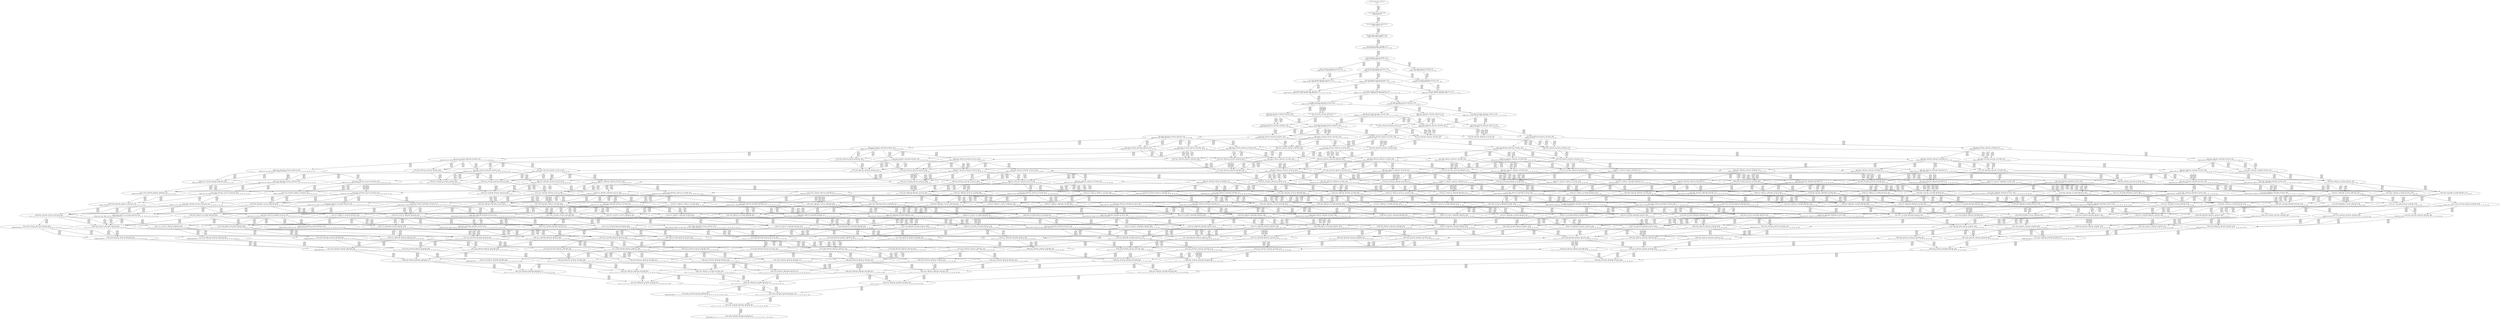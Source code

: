 digraph {
	S0[label="S0: [0, 0] [0, 0] [0, 0] [0, 0] \n{}{}"];
	S1[label="S1: [0, 0] [0, 0] [0, 0] [40, 50] \n{T0J0:40-50}{1}"];
	S2[label="S2: [40, 40] [40, 40] [40, 50] [73, 92] \n{T0J1:73-92}{1, 2}"];
	S3[label="S3: [40, 40] [40, 50] [70, 88] [73, 92] \n{T0J1:73-92, T0J2:70-88}{1, 2, 3}"];
	S4[label="S4: [40, 50] [70, 88] [73, 92] [98, 123] \n{T0J1:73-92, T0J2:70-88, T0J13:98-123}{1, 2, 3, 14}"];
	S5[label="S5: [70, 88] [73, 92] [74, 93] [98, 123] \n{T0J3:74-93, T0J13:98-123}{1, 2, 3, 4, 14}"];
	S6[label="S6: [73, 92] [74, 93] [98, 123] [142, 179] \n{T0J6:142-179, T0J13:98-123}{1, 2, 3, 4, 7, 14}"];
	S7[label="S7: [74, 88] [74, 90] [75, 92] [98, 123] \n{T0J4:75-90, T0J13:98-123}{1, 2, 3, 4, 5, 6, 14}"];
	S8[label="S8: [74, 88] [74, 92] [98, 123] [129, 157] \n{T0J5:129-157, T0J13:98-123}{1, 2, 3, 4, 5, 6, 14}"];
	S9[label="S9: [74, 93] [98, 123] [128, 161] [142, 179] \n{T0J6:142-179, T0J7:128-161, T0J13:98-123}{1, 2, 3, 4, 7, 8, 14}"];
	S10[label="S10: [74, 93] [75, 94] [98, 123] [142, 179] \n{T0J6:142-179, T0J13:98-123}{1, 2, 3, 4, 5, 6, 7, 14}"];
	S11[label="S11: [74, 93] [98, 123] [129, 161] [142, 179] \n{T0J5:129-161, T0J6:142-179, T0J13:98-123}{1, 2, 3, 4, 5, 6, 7, 14}"];
	S12[label="S12: [98, 123] [99, 124] [128, 161] [142, 179] \n{T0J6:142-179, T0J7:128-161, T0J10:99-124, T0J13:98-123}{1, 2, 3, 4, 7, 8, 11, 14}"];
	S13[label="S13: [75, 95] [98, 123] [128, 162] [142, 179] \n{T0J6:142-179, T0J7:128-162, T0J13:98-123}{1, 2, 3, 4, 5, 6, 7, 8, 14}"];
	S14[label="S14: [98, 123] [128, 161] [129, 162] [142, 179] \n{T0J5:129-162, T0J6:142-179, T0J7:128-162, T0J13:98-123}{1, 2, 3, 4, 5, 6, 7, 8, 14}"];
	S15[label="S15: [98, 124] [99, 127] [128, 162] [142, 179] \n{T0J6:142-179, T0J7:128-162}{1, 2, 3, 4, 5, 6, 7, 8, 11, 14}"];
	S16[label="S16: [99, 155] [128, 161] [129, 179] [142, 192] \n{T0J5:129-192, T0J6:142-179, T0J7:128-162}{1, 2, 3, 4, 5, 6, 7, 8, 11, 14}"];
	S17[label="S17: [99, 127] [128, 162] [142, 179] [151, 190] \n{T0J6:142-179, T0J7:128-162, T0J11:151-190}{1, 2, 3, 4, 5, 6, 7, 8, 11, 12, 14}"];
	S18[label="S18: [99, 127] [128, 162] [142, 179] [161, 203] \n{T0J6:142-179, T0J7:128-162, T0J14:161-203}{1, 2, 3, 4, 5, 6, 7, 8, 11, 14, 15}"];
	S19[label="S19: [128, 161] [129, 179] [142, 192] [151, 221] \n{T0J11:151-221}{1, 2, 3, 4, 5, 6, 7, 8, 11, 12, 14}"];
	S20[label="S20: [128, 161] [129, 179] [142, 192] [162, 233] \n{T0J14:162-233}{1, 2, 3, 4, 5, 6, 7, 8, 11, 14, 15}"];
	S21[label="S21: [128, 161] [129, 179] [142, 192] [142, 217] \n{}{1, 2, 3, 4, 5, 6, 7, 8, 9, 10, 11, 14}"];
	S22[label="S22: [120, 179] [128, 188] [142, 192] [151, 221] \n{T0J12:120-188}{1, 2, 3, 4, 5, 6, 7, 8, 11, 12, 13, 14}"];
	S23[label="S23: [128, 179] [142, 192] [151, 227] [161, 233] \n{T0J14:161-233}{1, 2, 3, 4, 5, 6, 7, 8, 11, 12, 14, 15}"];
	S24[label="S24: [104, 161] [128, 179] [142, 192] [161, 233] \n{T0J14:161-233, T0J17:104-161}{1, 2, 3, 4, 5, 6, 7, 8, 11, 14, 15, 18}"];
	S25[label="S25: [129, 179] [142, 192] [142, 221] [151, 227] \n{}{1, 2, 3, 4, 5, 6, 7, 8, 9, 10, 11, 12, 14}"];
	S26[label="S26: [129, 179] [142, 192] [142, 223] [162, 233] \n{T0J14:162-233}{1, 2, 3, 4, 5, 6, 7, 8, 9, 10, 11, 14, 15}"];
	S27[label="S27: [128, 188] [142, 192] [151, 227] [161, 240] \n{T0J14:161-240}{1, 2, 3, 4, 5, 6, 7, 8, 11, 12, 13, 14, 15}"];
	S28[label="S28: [128, 179] [142, 192] [151, 227] [161, 233] \n{T0J14:161-233}{1, 2, 3, 4, 5, 6, 7, 8, 11, 12, 14, 15, 18}"];
	S29[label="S29: [109, 154] [128, 179] [142, 192] [161, 233] \n{T0J14:161-233, T0J18:109-161}{1, 2, 3, 4, 5, 6, 7, 8, 11, 14, 15, 18, 19}"];
	S30[label="S30: [129, 177] [142, 179] [147, 192] [161, 233] \n{T0J14:161-233, T0J22:147-177}{1, 2, 3, 4, 5, 6, 7, 8, 11, 14, 15, 18, 23}"];
	S31[label="S31: [128, 192] [142, 206] [142, 221] [151, 241] \n{}{1, 2, 3, 4, 5, 6, 7, 8, 9, 10, 11, 12, 13, 14}"];
	S32[label="S32: [142, 192] [142, 227] [151, 233] [161, 245] \n{}{1, 2, 3, 4, 5, 6, 7, 8, 9, 10, 11, 12, 14, 15}"];
	S33[label="S33: [128, 179] [142, 192] [142, 223] [161, 233] \n{T0J14:161-233}{1, 2, 3, 4, 5, 6, 7, 8, 9, 10, 11, 14, 15, 18}"];
	S34[label="S34: [161, 161] [161, 192] [161, 220] [208, 227] \n{T0J15:208-220}{1, 2, 3, 4, 5, 6, 7, 8, 11, 12, 13, 14, 15, 16}"];
	S35[label="S35: [133, 188] [142, 192] [151, 227] [161, 240] \n{T0J14:161-240}{1, 2, 3, 4, 5, 6, 7, 8, 11, 12, 13, 14, 15, 18}"];
	S36[label="S36: [128, 179] [142, 192] [151, 227] [161, 233] \n{T0J14:161-233}{1, 2, 3, 4, 5, 6, 7, 8, 11, 12, 14, 15, 18, 19}"];
	S37[label="S37: [142, 179] [147, 192] [151, 227] [161, 233] \n{T0J14:161-233}{1, 2, 3, 4, 5, 6, 7, 8, 11, 12, 14, 15, 18, 23}"];
	S38[label="S38: [128, 179] [142, 192] [156, 213] [161, 233] \n{T0J14:161-233, T0J19:156-213}{1, 2, 3, 4, 5, 6, 7, 8, 11, 14, 15, 18, 19, 20}"];
	S39[label="S39: [129, 177] [142, 179] [147, 192] [161, 233] \n{T0J14:161-233}{1, 2, 3, 4, 5, 6, 7, 8, 11, 14, 15, 18, 19, 23}"];
	S40[label="S40: [142, 219] [142, 227] [151, 241] [161, 271] \n{}{1, 2, 3, 4, 5, 6, 7, 8, 9, 10, 11, 12, 13, 14, 15}"];
	S41[label="S41: [142, 192] [142, 227] [151, 233] [161, 245] \n{}{1, 2, 3, 4, 5, 6, 7, 8, 9, 10, 11, 12, 14, 15, 18}"];
	S42[label="S42: [128, 179] [142, 192] [142, 223] [161, 233] \n{T0J14:161-233}{1, 2, 3, 4, 5, 6, 7, 8, 9, 10, 11, 14, 15, 18, 19}"];
	S43[label="S43: [142, 179] [142, 192] [147, 233] [161, 239] \n{}{1, 2, 3, 4, 5, 6, 7, 8, 9, 10, 11, 14, 15, 18, 23}"];
	S44[label="S44: [161, 192] [161, 220] [208, 227] [231, 249] \n{T0J15:208-220, T0J16:231-249}{1, 2, 3, 4, 5, 6, 7, 8, 11, 12, 13, 14, 15, 16, 17}"];
	S45[label="S45: [161, 168] [161, 192] [161, 220] [208, 227] \n{T0J15:208-220}{1, 2, 3, 4, 5, 6, 7, 8, 11, 12, 13, 14, 15, 16, 18}"];
	S46[label="S46: [138, 188] [142, 192] [151, 227] [161, 240] \n{T0J14:161-240}{1, 2, 3, 4, 5, 6, 7, 8, 11, 12, 13, 14, 15, 18, 19}"];
	S47[label="S47: [142, 188] [151, 192] [151, 227] [161, 240] \n{T0J14:161-240}{1, 2, 3, 4, 5, 6, 7, 8, 11, 12, 13, 14, 15, 18, 23}"];
	S48[label="S48: [151, 192] [151, 209] [161, 227] [189, 240] \n{T0J14:161-240, T0J24:189-209}{1, 2, 3, 4, 5, 6, 7, 8, 11, 12, 13, 14, 15, 18, 25}"];
	S49[label="S49: [142, 192] [151, 213] [161, 227] [175, 233] \n{T0J14:161-233}{1, 2, 3, 4, 5, 6, 7, 8, 11, 12, 14, 15, 18, 19, 20}"];
	S50[label="S50: [142, 179] [147, 192] [151, 227] [161, 233] \n{T0J14:161-233}{1, 2, 3, 4, 5, 6, 7, 8, 11, 12, 14, 15, 18, 19, 23}"];
	S51[label="S51: [141, 171] [142, 192] [156, 213] [161, 233] \n{T0J14:161-233, T0J19:156-213, T0J20:141-171}{1, 2, 3, 4, 5, 6, 7, 8, 11, 14, 15, 18, 19, 20, 21}"];
	S52[label="S52: [142, 179] [147, 192] [156, 213] [161, 233] \n{T0J14:161-233, T0J19:156-213}{1, 2, 3, 4, 5, 6, 7, 8, 11, 14, 15, 18, 19, 20, 23}"];
	S53[label="S53: [161, 227] [161, 241] [161, 271] [208, 278] \n{T0J15:208-278}{1, 2, 3, 4, 5, 6, 7, 8, 9, 10, 11, 12, 13, 14, 15, 16}"];
	S54[label="S54: [142, 226] [147, 227] [151, 241] [161, 271] \n{}{1, 2, 3, 4, 5, 6, 7, 8, 9, 10, 11, 12, 13, 14, 15, 18}"];
	S55[label="S55: [142, 192] [142, 227] [151, 233] [161, 245] \n{}{1, 2, 3, 4, 5, 6, 7, 8, 9, 10, 11, 12, 14, 15, 18, 19}"];
	S56[label="S56: [142, 192] [147, 233] [156, 239] [161, 245] \n{}{1, 2, 3, 4, 5, 6, 7, 8, 9, 10, 11, 12, 14, 15, 18, 23}"];
	S57[label="S57: [142, 192] [142, 213] [156, 233] [161, 241] \n{}{1, 2, 3, 4, 5, 6, 7, 8, 9, 10, 11, 14, 15, 18, 19, 20}"];
	S58[label="S58: [142, 179] [142, 192] [147, 233] [161, 239] \n{}{1, 2, 3, 4, 5, 6, 7, 8, 9, 10, 11, 14, 15, 18, 19, 23}"];
	S59[label="S59: [161, 192] [161, 220] [208, 227] [231, 249] \n{T0J15:208-220, T0J16:231-249}{1, 2, 3, 4, 5, 6, 7, 8, 11, 12, 13, 14, 15, 16, 17, 18}"];
	S60[label="S60: [161, 168] [161, 192] [161, 220] [208, 227] \n{T0J15:208-220}{1, 2, 3, 4, 5, 6, 7, 8, 11, 12, 13, 14, 15, 16, 18, 19}"];
	S61[label="S61: [161, 184] [161, 192] [161, 220] [208, 227] \n{T0J15:208-220}{1, 2, 3, 4, 5, 6, 7, 8, 11, 12, 13, 14, 15, 16, 18, 23}"];
	S62[label="S62: [161, 192] [161, 209] [189, 220] [208, 227] \n{T0J15:208-220, T0J24:189-209}{1, 2, 3, 4, 5, 6, 7, 8, 11, 12, 13, 14, 15, 16, 18, 25}"];
	S63[label="S63: [142, 192] [151, 220] [161, 227] [175, 240] \n{T0J14:161-240}{1, 2, 3, 4, 5, 6, 7, 8, 11, 12, 13, 14, 15, 18, 19, 20}"];
	S64[label="S64: [142, 188] [151, 192] [151, 227] [161, 240] \n{T0J14:161-240}{1, 2, 3, 4, 5, 6, 7, 8, 11, 12, 13, 14, 15, 18, 19, 23}"];
	S65[label="S65: [151, 192] [151, 209] [161, 227] [189, 240] \n{T0J14:161-240, T0J24:189-209}{1, 2, 3, 4, 5, 6, 7, 8, 11, 12, 13, 14, 15, 18, 19, 25}"];
	S66[label="S66: [151, 192] [151, 209] [161, 227] [189, 240] \n{T0J14:161-240, T0J24:189-209}{1, 2, 3, 4, 5, 6, 7, 8, 11, 12, 13, 14, 15, 18, 23, 25}"];
	S67[label="S67: [142, 192] [155, 213] [161, 227] [175, 233] \n{T0J14:161-233}{1, 2, 3, 4, 5, 6, 7, 8, 11, 12, 14, 15, 18, 19, 20, 21}"];
	S68[label="S68: [147, 192] [151, 213] [161, 227] [175, 233] \n{T0J14:161-233}{1, 2, 3, 4, 5, 6, 7, 8, 11, 12, 14, 15, 18, 19, 20, 23}"];
	S69[label="S69: [142, 192] [156, 213] [161, 233] [216, 248] \n{T0J14:161-233, T0J19:156-213, T0J21:216-248}{1, 2, 3, 4, 5, 6, 7, 8, 11, 14, 15, 18, 19, 20, 21, 22}"];
	S70[label="S70: [142, 177] [155, 192] [156, 213] [161, 233] \n{T0J14:161-233, T0J19:156-213}{1, 2, 3, 4, 5, 6, 7, 8, 11, 14, 15, 18, 19, 20, 21, 23}"];
	S71[label="S71: [161, 241] [161, 271] [208, 278] [231, 315] \n{T0J16:231-315}{1, 2, 3, 4, 5, 6, 7, 8, 9, 10, 11, 12, 13, 14, 15, 16, 17}"];
	S72[label="S72: [161, 234] [161, 241] [161, 271] [208, 285] \n{}{1, 2, 3, 4, 5, 6, 7, 8, 9, 10, 11, 12, 13, 14, 15, 16, 18}"];
	S73[label="S73: [142, 227] [147, 233] [151, 241] [161, 271] \n{}{1, 2, 3, 4, 5, 6, 7, 8, 9, 10, 11, 12, 13, 14, 15, 18, 19}"];
	S74[label="S74: [147, 227] [151, 241] [156, 249] [161, 271] \n{}{1, 2, 3, 4, 5, 6, 7, 8, 9, 10, 11, 12, 13, 14, 15, 18, 23}"];
	S75[label="S75: [151, 227] [151, 239] [161, 241] [189, 271] \n{}{1, 2, 3, 4, 5, 6, 7, 8, 9, 10, 11, 12, 13, 14, 15, 18, 25}"];
	S76[label="S76: [142, 213] [151, 233] [161, 241] [175, 258] \n{}{1, 2, 3, 4, 5, 6, 7, 8, 9, 10, 11, 12, 14, 15, 18, 19, 20}"];
	S77[label="S77: [142, 192] [147, 233] [156, 239] [161, 245] \n{}{1, 2, 3, 4, 5, 6, 7, 8, 9, 10, 11, 12, 14, 15, 18, 19, 23}"];
	S78[label="S78: [142, 192] [155, 213] [156, 233] [161, 241] \n{}{1, 2, 3, 4, 5, 6, 7, 8, 9, 10, 11, 14, 15, 18, 19, 20, 21}"];
	S79[label="S79: [142, 192] [147, 213] [156, 233] [161, 241] \n{}{1, 2, 3, 4, 5, 6, 7, 8, 9, 10, 11, 14, 15, 18, 19, 20, 23}"];
	S80[label="S80: [177, 227] [177, 241] [177, 260] [232, 271] \n{T0J23:232-260}{1, 2, 3, 4, 5, 6, 7, 8, 9, 10, 11, 12, 13, 14, 15, 18, 24}"];
	S81[label="S81: [161, 192] [161, 220] [208, 227] [231, 249] \n{T0J15:208-220, T0J16:231-249}{1, 2, 3, 4, 5, 6, 7, 8, 11, 12, 13, 14, 15, 16, 17, 18, 19}"];
	S82[label="S82: [161, 192] [161, 220] [208, 227] [231, 249] \n{T0J15:208-220, T0J16:231-249}{1, 2, 3, 4, 5, 6, 7, 8, 11, 12, 13, 14, 15, 16, 17, 18, 23}"];
	S83[label="S83: [161, 209] [189, 220] [208, 227] [231, 249] \n{T0J15:208-220, T0J16:231-249, T0J24:189-209}{1, 2, 3, 4, 5, 6, 7, 8, 11, 12, 13, 14, 15, 16, 17, 18, 25}"];
	S84[label="S84: [161, 192] [161, 220] [175, 220] [208, 227] \n{T0J15:208-220}{1, 2, 3, 4, 5, 6, 7, 8, 11, 12, 13, 14, 15, 16, 18, 19, 20}"];
	S85[label="S85: [161, 184] [161, 192] [161, 220] [208, 227] \n{T0J15:208-220}{1, 2, 3, 4, 5, 6, 7, 8, 11, 12, 13, 14, 15, 16, 18, 19, 23}"];
	S86[label="S86: [161, 192] [161, 209] [189, 220] [208, 227] \n{T0J15:208-220, T0J24:189-209}{1, 2, 3, 4, 5, 6, 7, 8, 11, 12, 13, 14, 15, 16, 18, 19, 25}"];
	S87[label="S87: [161, 192] [161, 209] [189, 220] [208, 227] \n{T0J15:208-220, T0J24:189-209}{1, 2, 3, 4, 5, 6, 7, 8, 11, 12, 13, 14, 15, 16, 18, 23, 25}"];
	S88[label="S88: [151, 188] [155, 220] [161, 227] [175, 240] \n{T0J14:161-240}{1, 2, 3, 4, 5, 6, 7, 8, 11, 12, 13, 14, 15, 18, 19, 20, 21}"];
	S89[label="S89: [151, 192] [151, 220] [161, 227] [175, 240] \n{T0J14:161-240}{1, 2, 3, 4, 5, 6, 7, 8, 11, 12, 13, 14, 15, 18, 19, 20, 23}"];
	S90[label="S90: [151, 209] [161, 220] [175, 227] [189, 240] \n{T0J14:161-240, T0J24:189-209}{1, 2, 3, 4, 5, 6, 7, 8, 11, 12, 13, 14, 15, 18, 19, 20, 25}"];
	S91[label="S91: [151, 192] [151, 209] [161, 227] [189, 240] \n{T0J14:161-240, T0J24:189-209}{1, 2, 3, 4, 5, 6, 7, 8, 11, 12, 13, 14, 15, 18, 19, 23, 25}"];
	S92[label="S92: [155, 213] [161, 227] [175, 233] [216, 248] \n{T0J14:161-233, T0J21:216-248}{1, 2, 3, 4, 5, 6, 7, 8, 11, 12, 14, 15, 18, 19, 20, 21, 22}"];
	S93[label="S93: [151, 192] [156, 213] [161, 227] [175, 233] \n{T0J14:161-233}{1, 2, 3, 4, 5, 6, 7, 8, 11, 12, 14, 15, 18, 19, 20, 21, 23}"];
	S94[label="S94: [155, 192] [156, 213] [161, 233] [216, 248] \n{T0J14:161-233, T0J19:156-213, T0J21:216-248}{1, 2, 3, 4, 5, 6, 7, 8, 11, 14, 15, 18, 19, 20, 21, 22, 23}"];
	S95[label="S95: [161, 248] [161, 271] [208, 285] [231, 322] \n{}{1, 2, 3, 4, 5, 6, 7, 8, 9, 10, 11, 12, 13, 14, 15, 16, 17, 18}"];
	S96[label="S96: [161, 241] [161, 241] [161, 271] [208, 286] \n{}{1, 2, 3, 4, 5, 6, 7, 8, 9, 10, 11, 12, 13, 14, 15, 16, 18, 19}"];
	S97[label="S97: [161, 241] [161, 257] [161, 271] [208, 307] \n{}{1, 2, 3, 4, 5, 6, 7, 8, 9, 10, 11, 12, 13, 14, 15, 16, 18, 23}"];
	S98[label="S98: [161, 239] [161, 241] [189, 271] [208, 286] \n{}{1, 2, 3, 4, 5, 6, 7, 8, 9, 10, 11, 12, 13, 14, 15, 16, 18, 25}"];
	S99[label="S99: [147, 233] [151, 241] [161, 271] [175, 286] \n{}{1, 2, 3, 4, 5, 6, 7, 8, 9, 10, 11, 12, 13, 14, 15, 18, 19, 20}"];
	S100[label="S100: [147, 241] [151, 249] [156, 255] [161, 271] \n{}{1, 2, 3, 4, 5, 6, 7, 8, 9, 10, 11, 12, 13, 14, 15, 18, 19, 23}"];
	S101[label="S101: [151, 234] [151, 239] [161, 241] [189, 271] \n{}{1, 2, 3, 4, 5, 6, 7, 8, 9, 10, 11, 12, 13, 14, 15, 18, 19, 25}"];
	S102[label="S102: [151, 241] [156, 249] [161, 271] [189, 295] \n{}{1, 2, 3, 4, 5, 6, 7, 8, 9, 10, 11, 12, 13, 14, 15, 18, 23, 25}"];
	S103[label="S103: [151, 213] [155, 233] [161, 241] [175, 258] \n{}{1, 2, 3, 4, 5, 6, 7, 8, 9, 10, 11, 12, 14, 15, 18, 19, 20, 21}"];
	S104[label="S104: [147, 213] [156, 233] [161, 241] [175, 258] \n{}{1, 2, 3, 4, 5, 6, 7, 8, 9, 10, 11, 12, 14, 15, 18, 19, 20, 23}"];
	S105[label="S105: [155, 213] [156, 233] [161, 248] [216, 254] \n{T0J21:216-248}{1, 2, 3, 4, 5, 6, 7, 8, 9, 10, 11, 14, 15, 18, 19, 20, 21, 22}"];
	S106[label="S106: [147, 192] [155, 213] [156, 233] [161, 241] \n{}{1, 2, 3, 4, 5, 6, 7, 8, 9, 10, 11, 14, 15, 18, 19, 20, 21, 23}"];
	S107[label="S107: [177, 241] [177, 260] [208, 271] [232, 286] \n{T0J23:232-260}{1, 2, 3, 4, 5, 6, 7, 8, 9, 10, 11, 12, 13, 14, 15, 16, 18, 24}"];
	S108[label="S108: [177, 234] [177, 241] [177, 260] [232, 271] \n{T0J23:232-260}{1, 2, 3, 4, 5, 6, 7, 8, 9, 10, 11, 12, 13, 14, 15, 18, 19, 24}"];
	S109[label="S109: [177, 241] [177, 250] [177, 271] [232, 316] \n{T0J23:232-316}{1, 2, 3, 4, 5, 6, 7, 8, 9, 10, 11, 12, 13, 14, 15, 18, 23, 24}"];
	S110[label="S110: [177, 239] [177, 241] [189, 260] [232, 271] \n{T0J23:232-260}{1, 2, 3, 4, 5, 6, 7, 8, 9, 10, 11, 12, 13, 14, 15, 18, 24, 25}"];
	S111[label="S111: [161, 220] [175, 220] [208, 227] [231, 249] \n{T0J15:208-220, T0J16:231-249}{1, 2, 3, 4, 5, 6, 7, 8, 11, 12, 13, 14, 15, 16, 17, 18, 19, 20}"];
	S112[label="S112: [161, 192] [161, 220] [208, 227] [231, 249] \n{T0J15:208-220, T0J16:231-249}{1, 2, 3, 4, 5, 6, 7, 8, 11, 12, 13, 14, 15, 16, 17, 18, 19, 23}"];
	S113[label="S113: [161, 209] [189, 220] [208, 227] [231, 249] \n{T0J15:208-220, T0J16:231-249, T0J24:189-209}{1, 2, 3, 4, 5, 6, 7, 8, 11, 12, 13, 14, 15, 16, 17, 18, 19, 25}"];
	S114[label="S114: [161, 209] [189, 220] [208, 227] [231, 249] \n{T0J15:208-220, T0J16:231-249, T0J24:189-209}{1, 2, 3, 4, 5, 6, 7, 8, 11, 12, 13, 14, 15, 16, 17, 18, 23, 25}"];
	S115[label="S115: [161, 178] [161, 220] [175, 220] [208, 227] \n{T0J15:208-220}{1, 2, 3, 4, 5, 6, 7, 8, 11, 12, 13, 14, 15, 16, 18, 19, 20, 21}"];
	S116[label="S116: [161, 192] [161, 220] [175, 220] [208, 227] \n{T0J15:208-220}{1, 2, 3, 4, 5, 6, 7, 8, 11, 12, 13, 14, 15, 16, 18, 19, 20, 23}"];
	S117[label="S117: [161, 209] [175, 220] [189, 220] [208, 227] \n{T0J15:208-220, T0J24:189-209}{1, 2, 3, 4, 5, 6, 7, 8, 11, 12, 13, 14, 15, 16, 18, 19, 20, 25}"];
	S118[label="S118: [161, 192] [161, 209] [189, 220] [208, 227] \n{T0J15:208-220, T0J24:189-209}{1, 2, 3, 4, 5, 6, 7, 8, 11, 12, 13, 14, 15, 16, 18, 19, 23, 25}"];
	S119[label="S119: [155, 220] [161, 227] [175, 240] [216, 255] \n{T0J14:161-240, T0J21:216-255}{1, 2, 3, 4, 5, 6, 7, 8, 11, 12, 13, 14, 15, 18, 19, 20, 21, 22}"];
	S120[label="S120: [151, 188] [161, 220] [164, 227] [175, 240] \n{T0J14:161-240}{1, 2, 3, 4, 5, 6, 7, 8, 11, 12, 13, 14, 15, 18, 19, 20, 21, 23}"];
	S121[label="S121: [155, 209] [161, 220] [175, 227] [189, 240] \n{T0J14:161-240, T0J24:189-209}{1, 2, 3, 4, 5, 6, 7, 8, 11, 12, 13, 14, 15, 18, 19, 20, 21, 25}"];
	S122[label="S122: [151, 209] [161, 220] [175, 227] [189, 240] \n{T0J14:161-240, T0J24:189-209}{1, 2, 3, 4, 5, 6, 7, 8, 11, 12, 13, 14, 15, 18, 19, 20, 23, 25}"];
	S123[label="S123: [156, 213] [161, 227] [175, 233] [216, 248] \n{T0J14:161-233, T0J21:216-248}{1, 2, 3, 4, 5, 6, 7, 8, 11, 12, 14, 15, 18, 19, 20, 21, 22, 23}"];
	S124[label="S124: [161, 255] [161, 271] [208, 286] [231, 329] \n{}{1, 2, 3, 4, 5, 6, 7, 8, 9, 10, 11, 12, 13, 14, 15, 16, 17, 18, 19}"];
	S125[label="S125: [161, 270] [161, 271] [208, 307] [231, 336] \n{}{1, 2, 3, 4, 5, 6, 7, 8, 9, 10, 11, 12, 13, 14, 15, 16, 17, 18, 23}"];
	S126[label="S126: [161, 241] [189, 271] [208, 286] [231, 327] \n{}{1, 2, 3, 4, 5, 6, 7, 8, 9, 10, 11, 12, 13, 14, 15, 16, 17, 18, 25}"];
	S127[label="S127: [161, 241] [161, 271] [175, 286] [208, 300] \n{}{1, 2, 3, 4, 5, 6, 7, 8, 9, 10, 11, 12, 13, 14, 15, 16, 18, 19, 20}"];
	S128[label="S128: [161, 255] [161, 264] [161, 271] [208, 307] \n{}{1, 2, 3, 4, 5, 6, 7, 8, 9, 10, 11, 12, 13, 14, 15, 16, 18, 19, 23}"];
	S129[label="S129: [161, 241] [161, 246] [189, 271] [208, 293] \n{}{1, 2, 3, 4, 5, 6, 7, 8, 9, 10, 11, 12, 13, 14, 15, 16, 18, 19, 25}"];
	S130[label="S130: [161, 257] [161, 271] [189, 295] [208, 307] \n{}{1, 2, 3, 4, 5, 6, 7, 8, 9, 10, 11, 12, 13, 14, 15, 16, 18, 23, 25}"];
	S131[label="S131: [151, 241] [160, 250] [161, 271] [175, 286] \n{}{1, 2, 3, 4, 5, 6, 7, 8, 9, 10, 11, 12, 13, 14, 15, 18, 19, 20, 21}"];
	S132[label="S132: [151, 249] [156, 256] [161, 271] [175, 307] \n{}{1, 2, 3, 4, 5, 6, 7, 8, 9, 10, 11, 12, 13, 14, 15, 18, 19, 20, 23}"];
	S133[label="S133: [151, 239] [161, 241] [175, 271] [189, 293] \n{}{1, 2, 3, 4, 5, 6, 7, 8, 9, 10, 11, 12, 13, 14, 15, 18, 19, 20, 25}"];
	S134[label="S134: [151, 249] [156, 255] [161, 271] [189, 295] \n{}{1, 2, 3, 4, 5, 6, 7, 8, 9, 10, 11, 12, 13, 14, 15, 18, 19, 23, 25}"];
	S135[label="S135: [155, 233] [161, 248] [175, 254] [216, 279] \n{T0J21:216-248}{1, 2, 3, 4, 5, 6, 7, 8, 9, 10, 11, 12, 14, 15, 18, 19, 20, 21, 22}"];
	S136[label="S136: [155, 213] [156, 233] [161, 241] [175, 258] \n{}{1, 2, 3, 4, 5, 6, 7, 8, 9, 10, 11, 12, 14, 15, 18, 19, 20, 21, 23}"];
	S137[label="S137: [155, 213] [156, 233] [161, 248] [216, 254] \n{T0J21:216-248}{1, 2, 3, 4, 5, 6, 7, 8, 9, 10, 11, 14, 15, 18, 19, 20, 21, 22, 23}"];
	S138[label="S138: [177, 260] [208, 271] [231, 286] [232, 329] \n{}{1, 2, 3, 4, 5, 6, 7, 8, 9, 10, 11, 12, 13, 14, 15, 16, 17, 18, 24}"];
	S139[label="S139: [177, 248] [177, 260] [208, 271] [232, 293] \n{}{1, 2, 3, 4, 5, 6, 7, 8, 9, 10, 11, 12, 13, 14, 15, 16, 18, 19, 24}"];
	S140[label="S140: [177, 260] [177, 271] [208, 307] [232, 316] \n{}{1, 2, 3, 4, 5, 6, 7, 8, 9, 10, 11, 12, 13, 14, 15, 16, 18, 23, 24}"];
	S141[label="S141: [177, 241] [189, 260] [208, 271] [232, 298] \n{}{1, 2, 3, 4, 5, 6, 7, 8, 9, 10, 11, 12, 13, 14, 15, 16, 18, 24, 25}"];
	S142[label="S142: [177, 241] [177, 260] [177, 271] [232, 293] \n{}{1, 2, 3, 4, 5, 6, 7, 8, 9, 10, 11, 12, 13, 14, 15, 18, 19, 20, 24}"];
	S143[label="S143: [177, 250] [177, 257] [177, 271] [232, 316] \n{}{1, 2, 3, 4, 5, 6, 7, 8, 9, 10, 11, 12, 13, 14, 15, 18, 19, 23, 24}"];
	S144[label="S144: [177, 241] [177, 246] [189, 260] [232, 271] \n{}{1, 2, 3, 4, 5, 6, 7, 8, 9, 10, 11, 12, 13, 14, 15, 18, 19, 24, 25}"];
	S145[label="S145: [177, 250] [177, 271] [189, 295] [232, 316] \n{}{1, 2, 3, 4, 5, 6, 7, 8, 9, 10, 11, 12, 13, 14, 15, 18, 23, 24, 25}"];
	S146[label="S146: [161, 220] [175, 220] [208, 227] [231, 249] \n{T0J15:208-220, T0J16:231-249}{1, 2, 3, 4, 5, 6, 7, 8, 11, 12, 13, 14, 15, 16, 17, 18, 19, 20, 21}"];
	S147[label="S147: [161, 220] [175, 220] [208, 227] [231, 249] \n{T0J15:208-220, T0J16:231-249}{1, 2, 3, 4, 5, 6, 7, 8, 11, 12, 13, 14, 15, 16, 17, 18, 19, 20, 23}"];
	S148[label="S148: [175, 220] [189, 220] [208, 227] [231, 249] \n{T0J15:208-220, T0J16:231-249, T0J24:189-209}{1, 2, 3, 4, 5, 6, 7, 8, 11, 12, 13, 14, 15, 16, 17, 18, 19, 20, 25}"];
	S149[label="S149: [161, 209] [189, 220] [208, 227] [231, 249] \n{T0J15:208-220, T0J16:231-249, T0J24:189-209}{1, 2, 3, 4, 5, 6, 7, 8, 11, 12, 13, 14, 15, 16, 17, 18, 19, 23, 25}"];
	S150[label="S150: [161, 220] [175, 220] [208, 227] [216, 255] \n{T0J15:208-220, T0J21:216-255}{1, 2, 3, 4, 5, 6, 7, 8, 11, 12, 13, 14, 15, 16, 18, 19, 20, 21, 22}"];
	S151[label="S151: [161, 184] [164, 220] [175, 220] [208, 227] \n{T0J15:208-220}{1, 2, 3, 4, 5, 6, 7, 8, 11, 12, 13, 14, 15, 16, 18, 19, 20, 21, 23}"];
	S152[label="S152: [161, 209] [175, 220] [189, 220] [208, 227] \n{T0J15:208-220, T0J24:189-209}{1, 2, 3, 4, 5, 6, 7, 8, 11, 12, 13, 14, 15, 16, 18, 19, 20, 21, 25}"];
	S153[label="S153: [161, 209] [175, 220] [189, 220] [208, 227] \n{T0J15:208-220, T0J24:189-209}{1, 2, 3, 4, 5, 6, 7, 8, 11, 12, 13, 14, 15, 16, 18, 19, 20, 23, 25}"];
	S154[label="S154: [161, 220] [164, 227] [175, 240] [216, 255] \n{T0J14:161-240, T0J21:216-255}{1, 2, 3, 4, 5, 6, 7, 8, 11, 12, 13, 14, 15, 18, 19, 20, 21, 22, 23}"];
	S155[label="S155: [161, 220] [175, 227] [189, 240] [216, 255] \n{T0J14:161-240, T0J21:216-255, T0J24:189-209}{1, 2, 3, 4, 5, 6, 7, 8, 11, 12, 13, 14, 15, 18, 19, 20, 21, 22, 25}"];
	S156[label="S156: [161, 209] [164, 220] [175, 227] [189, 240] \n{T0J14:161-240, T0J24:189-209}{1, 2, 3, 4, 5, 6, 7, 8, 11, 12, 13, 14, 15, 18, 19, 20, 21, 23, 25}"];
	S157[label="S157: [161, 271] [175, 286] [208, 314] [231, 329] \n{}{1, 2, 3, 4, 5, 6, 7, 8, 9, 10, 11, 12, 13, 14, 15, 16, 17, 18, 19, 20}"];
	S158[label="S158: [161, 271] [161, 277] [208, 307] [231, 343] \n{}{1, 2, 3, 4, 5, 6, 7, 8, 9, 10, 11, 12, 13, 14, 15, 16, 17, 18, 19, 23}"];
	S159[label="S159: [161, 248] [189, 271] [208, 293] [231, 329] \n{}{1, 2, 3, 4, 5, 6, 7, 8, 9, 10, 11, 12, 13, 14, 15, 16, 17, 18, 19, 25}"];
	S160[label="S160: [161, 271] [189, 295] [208, 307] [231, 345] \n{}{1, 2, 3, 4, 5, 6, 7, 8, 9, 10, 11, 12, 13, 14, 15, 16, 17, 18, 23, 25}"];
	S161[label="S161: [161, 258] [161, 271] [175, 286] [208, 300] \n{}{1, 2, 3, 4, 5, 6, 7, 8, 9, 10, 11, 12, 13, 14, 15, 16, 18, 19, 20, 21}"];
	S162[label="S162: [161, 264] [161, 271] [175, 307] [208, 314] \n{}{1, 2, 3, 4, 5, 6, 7, 8, 9, 10, 11, 12, 13, 14, 15, 16, 18, 19, 20, 23}"];
	S163[label="S163: [161, 246] [175, 271] [189, 293] [208, 300] \n{}{1, 2, 3, 4, 5, 6, 7, 8, 9, 10, 11, 12, 13, 14, 15, 16, 18, 19, 20, 25}"];
	S164[label="S164: [161, 264] [161, 271] [189, 295] [208, 308] \n{}{1, 2, 3, 4, 5, 6, 7, 8, 9, 10, 11, 12, 13, 14, 15, 16, 18, 19, 23, 25}"];
	S165[label="S165: [160, 250] [161, 271] [175, 286] [216, 335] \n{}{1, 2, 3, 4, 5, 6, 7, 8, 9, 10, 11, 12, 13, 14, 15, 18, 19, 20, 21, 22}"];
	S166[label="S166: [156, 256] [161, 266] [164, 271] [175, 307] \n{}{1, 2, 3, 4, 5, 6, 7, 8, 9, 10, 11, 12, 13, 14, 15, 18, 19, 20, 21, 23}"];
	S167[label="S167: [160, 241] [161, 256] [175, 271] [189, 293] \n{}{1, 2, 3, 4, 5, 6, 7, 8, 9, 10, 11, 12, 13, 14, 15, 18, 19, 20, 21, 25}"];
	S168[label="S168: [156, 256] [161, 271] [175, 295] [189, 308] \n{}{1, 2, 3, 4, 5, 6, 7, 8, 9, 10, 11, 12, 13, 14, 15, 18, 19, 20, 23, 25}"];
	S169[label="S169: [156, 233] [161, 248] [175, 254] [216, 279] \n{T0J21:216-248}{1, 2, 3, 4, 5, 6, 7, 8, 9, 10, 11, 12, 14, 15, 18, 19, 20, 21, 22, 23}"];
	S170[label="S170: [177, 267] [208, 271] [231, 293] [232, 336] \n{}{1, 2, 3, 4, 5, 6, 7, 8, 9, 10, 11, 12, 13, 14, 15, 16, 17, 18, 19, 24}"];
	S171[label="S171: [177, 271] [208, 307] [231, 316] [232, 348] \n{}{1, 2, 3, 4, 5, 6, 7, 8, 9, 10, 11, 12, 13, 14, 15, 16, 17, 18, 23, 24}"];
	S172[label="S172: [231, 271] [231, 307] [231, 324] [292, 336] \n{T0J25:292-324}{1, 2, 3, 4, 5, 6, 7, 8, 9, 10, 11, 12, 13, 14, 15, 16, 17, 18, 23, 26}"];
	S173[label="S173: [189, 260] [208, 271] [231, 298] [232, 329] \n{}{1, 2, 3, 4, 5, 6, 7, 8, 9, 10, 11, 12, 13, 14, 15, 16, 17, 18, 24, 25}"];
	S174[label="S174: [177, 260] [177, 271] [208, 293] [232, 307] \n{}{1, 2, 3, 4, 5, 6, 7, 8, 9, 10, 11, 12, 13, 14, 15, 16, 18, 19, 20, 24}"];
	S175[label="S175: [177, 267] [177, 271] [208, 309] [232, 316] \n{}{1, 2, 3, 4, 5, 6, 7, 8, 9, 10, 11, 12, 13, 14, 15, 16, 18, 19, 23, 24}"];
	S176[label="S176: [177, 248] [189, 260] [208, 271] [232, 300] \n{}{1, 2, 3, 4, 5, 6, 7, 8, 9, 10, 11, 12, 13, 14, 15, 16, 18, 19, 24, 25}"];
	S177[label="S177: [177, 271] [189, 295] [208, 309] [232, 316] \n{}{1, 2, 3, 4, 5, 6, 7, 8, 9, 10, 11, 12, 13, 14, 15, 16, 18, 23, 24, 25}"];
	S178[label="S178: [177, 258] [177, 260] [177, 271] [232, 293] \n{}{1, 2, 3, 4, 5, 6, 7, 8, 9, 10, 11, 12, 13, 14, 15, 18, 19, 20, 21, 24}"];
	S179[label="S179: [177, 260] [177, 271] [177, 309] [232, 316] \n{}{1, 2, 3, 4, 5, 6, 7, 8, 9, 10, 11, 12, 13, 14, 15, 18, 19, 20, 23, 24}"];
	S180[label="S180: [177, 246] [177, 260] [189, 271] [232, 300] \n{}{1, 2, 3, 4, 5, 6, 7, 8, 9, 10, 11, 12, 13, 14, 15, 18, 19, 20, 24, 25}"];
	S181[label="S181: [177, 257] [177, 271] [189, 295] [232, 316] \n{}{1, 2, 3, 4, 5, 6, 7, 8, 9, 10, 11, 12, 13, 14, 15, 18, 19, 23, 24, 25}"];
	S182[label="S182: [232, 271] [232, 293] [232, 295] [268, 316] \n{T0J27:268-293}{1, 2, 3, 4, 5, 6, 7, 8, 9, 10, 11, 12, 13, 14, 15, 18, 23, 24, 25, 28}"];
	S183[label="S183: [175, 220] [208, 227] [216, 249] [231, 255] \n{T0J15:208-220, T0J16:231-249, T0J21:216-255}{1, 2, 3, 4, 5, 6, 7, 8, 11, 12, 13, 14, 15, 16, 17, 18, 19, 20, 21, 22}"];
	S184[label="S184: [164, 220] [175, 220] [208, 227] [231, 249] \n{T0J15:208-220, T0J16:231-249}{1, 2, 3, 4, 5, 6, 7, 8, 11, 12, 13, 14, 15, 16, 17, 18, 19, 20, 21, 23}"];
	S185[label="S185: [175, 220] [189, 220] [208, 227] [231, 249] \n{T0J15:208-220, T0J16:231-249, T0J24:189-209}{1, 2, 3, 4, 5, 6, 7, 8, 11, 12, 13, 14, 15, 16, 17, 18, 19, 20, 21, 25}"];
	S186[label="S186: [175, 220] [189, 220] [208, 227] [231, 249] \n{T0J15:208-220, T0J16:231-249, T0J24:189-209}{1, 2, 3, 4, 5, 6, 7, 8, 11, 12, 13, 14, 15, 16, 17, 18, 19, 20, 23, 25}"];
	S187[label="S187: [161, 220] [175, 220] [208, 227] [216, 255] \n{T0J15:208-220, T0J21:216-255}{1, 2, 3, 4, 5, 6, 7, 8, 11, 12, 13, 14, 15, 16, 18, 19, 20, 21, 22, 23}"];
	S188[label="S188: [161, 220] [189, 220] [208, 227] [216, 255] \n{T0J15:208-220, T0J21:216-255, T0J24:189-209}{1, 2, 3, 4, 5, 6, 7, 8, 11, 12, 13, 14, 15, 16, 18, 19, 20, 21, 22, 25}"];
	S189[label="S189: [161, 209] [175, 220] [189, 220] [208, 227] \n{T0J15:208-220, T0J24:189-209}{1, 2, 3, 4, 5, 6, 7, 8, 11, 12, 13, 14, 15, 16, 18, 19, 20, 21, 23, 25}"];
	S190[label="S190: [164, 220] [175, 227] [189, 240] [216, 255] \n{T0J14:161-240, T0J21:216-255, T0J24:189-209}{1, 2, 3, 4, 5, 6, 7, 8, 11, 12, 13, 14, 15, 18, 19, 20, 21, 22, 23, 25}"];
	S191[label="S191: [161, 286] [175, 288] [208, 314] [231, 346] \n{}{1, 2, 3, 4, 5, 6, 7, 8, 9, 10, 11, 12, 13, 14, 15, 16, 17, 18, 19, 20, 21}"];
	S192[label="S192: [161, 277] [175, 307] [208, 330] [231, 352] \n{}{1, 2, 3, 4, 5, 6, 7, 8, 9, 10, 11, 12, 13, 14, 15, 16, 17, 18, 19, 20, 23}"];
	S193[label="S193: [175, 271] [189, 293] [208, 314] [231, 334] \n{}{1, 2, 3, 4, 5, 6, 7, 8, 9, 10, 11, 12, 13, 14, 15, 16, 17, 18, 19, 20, 25}"];
	S194[label="S194: [161, 278] [189, 295] [208, 308] [231, 352] \n{}{1, 2, 3, 4, 5, 6, 7, 8, 9, 10, 11, 12, 13, 14, 15, 16, 17, 18, 19, 23, 25}"];
	S195[label="S195: [161, 271] [175, 286] [208, 309] [216, 352] \n{}{1, 2, 3, 4, 5, 6, 7, 8, 9, 10, 11, 12, 13, 14, 15, 16, 18, 19, 20, 21, 22}"];
	S196[label="S196: [161, 271] [164, 281] [175, 307] [208, 315] \n{}{1, 2, 3, 4, 5, 6, 7, 8, 9, 10, 11, 12, 13, 14, 15, 16, 18, 19, 20, 21, 23}"];
	S197[label="S197: [161, 263] [175, 271] [189, 293] [208, 300] \n{}{1, 2, 3, 4, 5, 6, 7, 8, 9, 10, 11, 12, 13, 14, 15, 16, 18, 19, 20, 21, 25}"];
	S198[label="S198: [161, 271] [175, 295] [189, 308] [208, 323] \n{}{1, 2, 3, 4, 5, 6, 7, 8, 9, 10, 11, 12, 13, 14, 15, 16, 18, 19, 20, 23, 25}"];
	S199[label="S199: [161, 271] [164, 273] [175, 307] [216, 350] \n{}{1, 2, 3, 4, 5, 6, 7, 8, 9, 10, 11, 12, 13, 14, 15, 18, 19, 20, 21, 22, 23}"];
	S200[label="S200: [161, 256] [175, 271] [189, 293] [216, 335] \n{}{1, 2, 3, 4, 5, 6, 7, 8, 9, 10, 11, 12, 13, 14, 15, 18, 19, 20, 21, 22, 25}"];
	S201[label="S201: [161, 271] [164, 273] [175, 295] [189, 308] \n{}{1, 2, 3, 4, 5, 6, 7, 8, 9, 10, 11, 12, 13, 14, 15, 18, 19, 20, 21, 23, 25}"];
	S202[label="S202: [177, 271] [208, 293] [231, 326] [232, 348] \n{}{1, 2, 3, 4, 5, 6, 7, 8, 9, 10, 11, 12, 13, 14, 15, 16, 17, 18, 19, 20, 24}"];
	S203[label="S203: [177, 278] [208, 309] [231, 316] [232, 355] \n{}{1, 2, 3, 4, 5, 6, 7, 8, 9, 10, 11, 12, 13, 14, 15, 16, 17, 18, 19, 23, 24}"];
	S204[label="S204: [231, 278] [231, 307] [231, 324] [292, 343] \n{T0J25:292-324}{1, 2, 3, 4, 5, 6, 7, 8, 9, 10, 11, 12, 13, 14, 15, 16, 17, 18, 19, 23, 26}"];
	S205[label="S205: [189, 267] [208, 271] [231, 300] [232, 336] \n{}{1, 2, 3, 4, 5, 6, 7, 8, 9, 10, 11, 12, 13, 14, 15, 16, 17, 18, 19, 24, 25}"];
	S206[label="S206: [189, 295] [208, 309] [231, 316] [232, 359] \n{}{1, 2, 3, 4, 5, 6, 7, 8, 9, 10, 11, 12, 13, 14, 15, 16, 17, 18, 23, 24, 25}"];
	S207[label="S207: [231, 295] [231, 307] [231, 324] [292, 345] \n{T0J25:292-324}{1, 2, 3, 4, 5, 6, 7, 8, 9, 10, 11, 12, 13, 14, 15, 16, 17, 18, 23, 25, 26}"];
	S208[label="S208: [177, 271] [177, 277] [208, 293] [232, 317] \n{}{1, 2, 3, 4, 5, 6, 7, 8, 9, 10, 11, 12, 13, 14, 15, 16, 18, 19, 20, 21, 24}"];
	S209[label="S209: [177, 271] [177, 309] [208, 316] [232, 326] \n{}{1, 2, 3, 4, 5, 6, 7, 8, 9, 10, 11, 12, 13, 14, 15, 16, 18, 19, 20, 23, 24}"];
	S210[label="S210: [177, 260] [189, 271] [208, 300] [232, 307] \n{}{1, 2, 3, 4, 5, 6, 7, 8, 9, 10, 11, 12, 13, 14, 15, 16, 18, 19, 20, 24, 25}"];
	S211[label="S211: [177, 277] [189, 295] [208, 316] [232, 316] \n{}{1, 2, 3, 4, 5, 6, 7, 8, 9, 10, 11, 12, 13, 14, 15, 16, 18, 19, 23, 24, 25}"];
	S212[label="S212: [177, 260] [177, 271] [216, 293] [232, 352] \n{}{1, 2, 3, 4, 5, 6, 7, 8, 9, 10, 11, 12, 13, 14, 15, 18, 19, 20, 21, 22, 24}"];
	S213[label="S213: [177, 271] [177, 277] [177, 309] [232, 316] \n{}{1, 2, 3, 4, 5, 6, 7, 8, 9, 10, 11, 12, 13, 14, 15, 18, 19, 20, 21, 23, 24}"];
	S214[label="S214: [177, 260] [177, 263] [189, 271] [232, 300] \n{}{1, 2, 3, 4, 5, 6, 7, 8, 9, 10, 11, 12, 13, 14, 15, 18, 19, 20, 21, 24, 25}"];
	S215[label="S215: [177, 271] [177, 295] [189, 316] [232, 316] \n{}{1, 2, 3, 4, 5, 6, 7, 8, 9, 10, 11, 12, 13, 14, 15, 18, 19, 20, 23, 24, 25}"];
	S216[label="S216: [231, 307] [231, 316] [232, 324] [292, 348] \n{T0J25:292-324}{1, 2, 3, 4, 5, 6, 7, 8, 9, 10, 11, 12, 13, 14, 15, 16, 17, 18, 23, 24, 26}"];
	S217[label="S217: [232, 293] [232, 295] [232, 316] [268, 330] \n{}{1, 2, 3, 4, 5, 6, 7, 8, 9, 10, 11, 12, 13, 14, 15, 16, 18, 23, 24, 25, 28}"];
	S218[label="S218: [232, 277] [232, 293] [232, 295] [268, 316] \n{}{1, 2, 3, 4, 5, 6, 7, 8, 9, 10, 11, 12, 13, 14, 15, 18, 19, 23, 24, 25, 28}"];
	S219[label="S219: [175, 220] [208, 227] [216, 249] [231, 255] \n{T0J15:208-220, T0J16:231-249, T0J21:216-255}{1, 2, 3, 4, 5, 6, 7, 8, 11, 12, 13, 14, 15, 16, 17, 18, 19, 20, 21, 22, 23}"];
	S220[label="S220: [175, 220] [189, 220] [208, 227] [216, 255] \n{T0J15:208-220, T0J21:216-255, T0J24:189-209}{1, 2, 3, 4, 5, 6, 7, 8, 11, 12, 13, 14, 15, 16, 18, 19, 20, 21, 22, 23, 25}"];
	S221[label="S221: [189, 220] [208, 227] [216, 249] [231, 255] \n{T0J15:208-220, T0J16:231-249, T0J21:216-255, T0J24:189-209}{1, 2, 3, 4, 5, 6, 7, 8, 11, 12, 13, 14, 15, 16, 17, 18, 19, 20, 21, 22, 25}"];
	S222[label="S222: [175, 220] [189, 220] [208, 227] [231, 249] \n{T0J15:208-220, T0J16:231-249, T0J24:189-209}{1, 2, 3, 4, 5, 6, 7, 8, 11, 12, 13, 14, 15, 16, 17, 18, 19, 20, 21, 23, 25}"];
	S223[label="S223: [175, 288] [208, 314] [216, 352] [231, 380] \n{}{1, 2, 3, 4, 5, 6, 7, 8, 9, 10, 11, 12, 13, 14, 15, 16, 17, 18, 19, 20, 21, 22}"];
	S224[label="S224: [164, 294] [175, 307] [208, 330] [231, 359] \n{}{1, 2, 3, 4, 5, 6, 7, 8, 9, 10, 11, 12, 13, 14, 15, 16, 17, 18, 19, 20, 21, 23}"];
	S225[label="S225: [175, 288] [189, 293] [208, 314] [231, 351] \n{}{1, 2, 3, 4, 5, 6, 7, 8, 9, 10, 11, 12, 13, 14, 15, 16, 17, 18, 19, 20, 21, 25}"];
	S226[label="S226: [175, 295] [189, 308] [208, 337] [231, 359] \n{}{1, 2, 3, 4, 5, 6, 7, 8, 9, 10, 11, 12, 13, 14, 15, 16, 17, 18, 19, 20, 23, 25}"];
	S227[label="S227: [164, 286] [175, 307] [208, 330] [216, 364] \n{}{1, 2, 3, 4, 5, 6, 7, 8, 9, 10, 11, 12, 13, 14, 15, 16, 18, 19, 20, 21, 22, 23}"];
	S228[label="S228: [175, 271] [189, 293] [208, 315] [216, 357] \n{}{1, 2, 3, 4, 5, 6, 7, 8, 9, 10, 11, 12, 13, 14, 15, 16, 18, 19, 20, 21, 22, 25}"];
	S229[label="S229: [164, 287] [175, 295] [189, 308] [208, 330] \n{}{1, 2, 3, 4, 5, 6, 7, 8, 9, 10, 11, 12, 13, 14, 15, 16, 18, 19, 20, 21, 23, 25}"];
	S230[label="S230: [164, 273] [175, 307] [189, 318] [216, 364] \n{}{1, 2, 3, 4, 5, 6, 7, 8, 9, 10, 11, 12, 13, 14, 15, 18, 19, 20, 21, 22, 23, 25}"];
	S231[label="S231: [177, 288] [208, 293] [231, 326] [232, 359] \n{}{1, 2, 3, 4, 5, 6, 7, 8, 9, 10, 11, 12, 13, 14, 15, 16, 17, 18, 19, 20, 21, 24}"];
	S232[label="S232: [177, 309] [208, 316] [231, 337] [232, 359] \n{}{1, 2, 3, 4, 5, 6, 7, 8, 9, 10, 11, 12, 13, 14, 15, 16, 17, 18, 19, 20, 23, 24}"];
	S233[label="S233: [231, 307] [231, 324] [231, 337] [292, 352] \n{T0J25:292-324}{1, 2, 3, 4, 5, 6, 7, 8, 9, 10, 11, 12, 13, 14, 15, 16, 17, 18, 19, 20, 23, 26}"];
	S234[label="S234: [189, 271] [208, 300] [231, 326] [232, 348] \n{}{1, 2, 3, 4, 5, 6, 7, 8, 9, 10, 11, 12, 13, 14, 15, 16, 17, 18, 19, 20, 24, 25}"];
	S235[label="S235: [189, 302] [208, 316] [231, 316] [232, 365] \n{}{1, 2, 3, 4, 5, 6, 7, 8, 9, 10, 11, 12, 13, 14, 15, 16, 17, 18, 19, 23, 24, 25}"];
	S236[label="S236: [231, 302] [231, 308] [231, 324] [292, 352] \n{}{1, 2, 3, 4, 5, 6, 7, 8, 9, 10, 11, 12, 13, 14, 15, 16, 17, 18, 19, 23, 25, 26}"];
	S237[label="S237: [177, 277] [208, 293] [216, 319] [232, 364] \n{}{1, 2, 3, 4, 5, 6, 7, 8, 9, 10, 11, 12, 13, 14, 15, 16, 18, 19, 20, 21, 22, 24}"];
	S238[label="S238: [177, 287] [177, 309] [208, 316] [232, 330] \n{}{1, 2, 3, 4, 5, 6, 7, 8, 9, 10, 11, 12, 13, 14, 15, 16, 18, 19, 20, 21, 23, 24}"];
	S239[label="S239: [177, 271] [189, 277] [208, 300] [232, 319] \n{}{1, 2, 3, 4, 5, 6, 7, 8, 9, 10, 11, 12, 13, 14, 15, 16, 18, 19, 20, 21, 24, 25}"];
	S240[label="S240: [177, 295] [189, 316] [208, 316] [232, 330] \n{}{1, 2, 3, 4, 5, 6, 7, 8, 9, 10, 11, 12, 13, 14, 15, 16, 18, 19, 20, 23, 24, 25}"];
	S241[label="S241: [177, 277] [177, 309] [216, 339] [232, 364] \n{}{1, 2, 3, 4, 5, 6, 7, 8, 9, 10, 11, 12, 13, 14, 15, 18, 19, 20, 21, 22, 23, 24}"];
	S242[label="S242: [216, 273] [216, 307] [216, 350] [288, 360] \n{T0J26:288-360}{1, 2, 3, 4, 5, 6, 7, 8, 9, 10, 11, 12, 13, 14, 15, 18, 19, 20, 21, 22, 23, 27}"];
	S243[label="S243: [177, 263] [189, 271] [216, 300] [232, 354] \n{}{1, 2, 3, 4, 5, 6, 7, 8, 9, 10, 11, 12, 13, 14, 15, 18, 19, 20, 21, 22, 24, 25}"];
	S244[label="S244: [177, 287] [177, 295] [189, 316] [232, 316] \n{}{1, 2, 3, 4, 5, 6, 7, 8, 9, 10, 11, 12, 13, 14, 15, 18, 19, 20, 21, 23, 24, 25}"];
	S245[label="S245: [231, 314] [231, 316] [232, 324] [292, 355] \n{}{1, 2, 3, 4, 5, 6, 7, 8, 9, 10, 11, 12, 13, 14, 15, 16, 17, 18, 19, 23, 24, 26}"];
	S246[label="S246: [231, 309] [231, 316] [232, 324] [292, 359] \n{T0J25:292-324}{1, 2, 3, 4, 5, 6, 7, 8, 9, 10, 11, 12, 13, 14, 15, 16, 17, 18, 23, 24, 25, 26}"];
	S247[label="S247: [232, 295] [232, 316] [232, 330] [268, 381] \n{}{1, 2, 3, 4, 5, 6, 7, 8, 9, 10, 11, 12, 13, 14, 15, 16, 17, 18, 23, 24, 25, 28}"];
	S248[label="S248: [232, 293] [232, 295] [232, 316] [268, 336] \n{}{1, 2, 3, 4, 5, 6, 7, 8, 9, 10, 11, 12, 13, 14, 15, 16, 18, 19, 23, 24, 25, 28}"];
	S249[label="S249: [232, 293] [232, 295] [232, 316] [268, 329] \n{}{1, 2, 3, 4, 5, 6, 7, 8, 9, 10, 11, 12, 13, 14, 15, 18, 19, 20, 23, 24, 25, 28}"];
	S250[label="S250: [175, 311] [208, 330] [216, 364] [231, 388] \n{}{1, 2, 3, 4, 5, 6, 7, 8, 9, 10, 11, 12, 13, 14, 15, 16, 17, 18, 19, 20, 21, 22, 23}"];
	S251[label="S251: [175, 307] [189, 318] [208, 332] [216, 364] \n{}{1, 2, 3, 4, 5, 6, 7, 8, 9, 10, 11, 12, 13, 14, 15, 16, 18, 19, 20, 21, 22, 23, 25}"];
	S252[label="S252: [189, 293] [208, 315] [216, 357] [231, 382] \n{}{1, 2, 3, 4, 5, 6, 7, 8, 9, 10, 11, 12, 13, 14, 15, 16, 17, 18, 19, 20, 21, 22, 25}"];
	S253[label="S253: [175, 308] [189, 312] [208, 337] [231, 375] \n{}{1, 2, 3, 4, 5, 6, 7, 8, 9, 10, 11, 12, 13, 14, 15, 16, 17, 18, 19, 20, 21, 23, 25}"];
	S254[label="S254: [208, 293] [216, 326] [231, 364] [232, 382] \n{}{1, 2, 3, 4, 5, 6, 7, 8, 9, 10, 11, 12, 13, 14, 15, 16, 17, 18, 19, 20, 21, 22, 24}"];
	S255[label="S255: [177, 316] [208, 326] [231, 337] [232, 375] \n{}{1, 2, 3, 4, 5, 6, 7, 8, 9, 10, 11, 12, 13, 14, 15, 16, 17, 18, 19, 20, 21, 23, 24}"];
	S256[label="S256: [231, 324] [231, 324] [231, 337] [292, 359] \n{}{1, 2, 3, 4, 5, 6, 7, 8, 9, 10, 11, 12, 13, 14, 15, 16, 17, 18, 19, 20, 21, 23, 26}"];
	S257[label="S257: [189, 288] [208, 300] [231, 326] [232, 359] \n{}{1, 2, 3, 4, 5, 6, 7, 8, 9, 10, 11, 12, 13, 14, 15, 16, 17, 18, 19, 20, 21, 24, 25}"];
	S258[label="S258: [189, 316] [208, 316] [231, 361] [232, 383] \n{}{1, 2, 3, 4, 5, 6, 7, 8, 9, 10, 11, 12, 13, 14, 15, 16, 17, 18, 19, 20, 23, 24, 25}"];
	S259[label="S259: [231, 308] [231, 324] [231, 352] [292, 361] \n{}{1, 2, 3, 4, 5, 6, 7, 8, 9, 10, 11, 12, 13, 14, 15, 16, 17, 18, 19, 20, 23, 25, 26}"];
	S260[label="S260: [177, 309] [208, 336] [216, 339] [232, 364] \n{}{1, 2, 3, 4, 5, 6, 7, 8, 9, 10, 11, 12, 13, 14, 15, 16, 18, 19, 20, 21, 22, 23, 24}"];
	S261[label="S261: [216, 307] [216, 332] [216, 360] [288, 364] \n{T0J26:288-360}{1, 2, 3, 4, 5, 6, 7, 8, 9, 10, 11, 12, 13, 14, 15, 16, 18, 19, 20, 21, 22, 23, 27}"];
	S262[label="S262: [189, 277] [208, 300] [216, 322] [232, 364] \n{}{1, 2, 3, 4, 5, 6, 7, 8, 9, 10, 11, 12, 13, 14, 15, 16, 18, 19, 20, 21, 22, 24, 25}"];
	S263[label="S263: [177, 295] [189, 316] [208, 316] [232, 346] \n{}{1, 2, 3, 4, 5, 6, 7, 8, 9, 10, 11, 12, 13, 14, 15, 16, 18, 19, 20, 21, 23, 24, 25}"];
	S264[label="S264: [177, 309] [189, 318] [216, 339] [232, 364] \n{}{1, 2, 3, 4, 5, 6, 7, 8, 9, 10, 11, 12, 13, 14, 15, 18, 19, 20, 21, 22, 23, 24, 25}"];
	S265[label="S265: [216, 307] [216, 318] [216, 360] [288, 364] \n{T0J26:288-360}{1, 2, 3, 4, 5, 6, 7, 8, 9, 10, 11, 12, 13, 14, 15, 18, 19, 20, 21, 22, 23, 25, 27}"];
	S266[label="S266: [231, 316] [231, 324] [232, 355] [292, 373] \n{}{1, 2, 3, 4, 5, 6, 7, 8, 9, 10, 11, 12, 13, 14, 15, 16, 17, 18, 19, 20, 23, 24, 26}"];
	S267[label="S267: [231, 316] [231, 316] [232, 324] [292, 365] \n{}{1, 2, 3, 4, 5, 6, 7, 8, 9, 10, 11, 12, 13, 14, 15, 16, 17, 18, 19, 23, 24, 25, 26}"];
	S268[label="S268: [232, 302] [232, 316] [232, 336] [268, 381] \n{}{1, 2, 3, 4, 5, 6, 7, 8, 9, 10, 11, 12, 13, 14, 15, 16, 17, 18, 19, 23, 24, 25, 28}"];
	S269[label="S269: [232, 295] [232, 316] [232, 329] [268, 352] \n{}{1, 2, 3, 4, 5, 6, 7, 8, 9, 10, 11, 12, 13, 14, 15, 16, 18, 19, 20, 23, 24, 25, 28}"];
	S270[label="S270: [216, 309] [216, 339] [232, 360] [288, 364] \n{T0J26:288-360}{1, 2, 3, 4, 5, 6, 7, 8, 9, 10, 11, 12, 13, 14, 15, 18, 19, 20, 21, 22, 23, 24, 27}"];
	S271[label="S271: [232, 293] [232, 295] [232, 316] [268, 329] \n{}{1, 2, 3, 4, 5, 6, 7, 8, 9, 10, 11, 12, 13, 14, 15, 18, 19, 20, 21, 23, 24, 25, 28}"];
	S272[label="S272: [232, 316] [232, 324] [268, 330] [292, 381] \n{T0J25:292-324}{1, 2, 3, 4, 5, 6, 7, 8, 9, 10, 11, 12, 13, 14, 15, 16, 17, 18, 23, 24, 25, 26, 28}"];
	S273[label="S273: [208, 336] [216, 364] [231, 380] [232, 410] \n{}{1, 2, 3, 4, 5, 6, 7, 8, 9, 10, 11, 12, 13, 14, 15, 16, 17, 18, 19, 20, 21, 22, 23, 24}"];
	S274[label="S274: [189, 329] [208, 337] [216, 375] [231, 402] \n{}{1, 2, 3, 4, 5, 6, 7, 8, 9, 10, 11, 12, 13, 14, 15, 16, 17, 18, 19, 20, 21, 22, 23, 25}"];
	S275[label="S275: [231, 330] [231, 355] [231, 364] [292, 418] \n{}{1, 2, 3, 4, 5, 6, 7, 8, 9, 10, 11, 12, 13, 14, 15, 16, 17, 18, 19, 20, 21, 22, 23, 26}"];
	S276[label="S276: [216, 332] [216, 364] [231, 368] [288, 395] \n{}{1, 2, 3, 4, 5, 6, 7, 8, 9, 10, 11, 12, 13, 14, 15, 16, 17, 18, 19, 20, 21, 22, 23, 27}"];
	S277[label="S277: [189, 318] [208, 339] [216, 364] [232, 368] \n{}{1, 2, 3, 4, 5, 6, 7, 8, 9, 10, 11, 12, 13, 14, 15, 16, 18, 19, 20, 21, 22, 23, 24, 25}"];
	S278[label="S278: [216, 318] [216, 360] [216, 364] [288, 366] \n{}{1, 2, 3, 4, 5, 6, 7, 8, 9, 10, 11, 12, 13, 14, 15, 16, 18, 19, 20, 21, 22, 23, 25, 27}"];
	S279[label="S279: [208, 300] [216, 326] [231, 364] [244, 382] \n{}{1, 2, 3, 4, 5, 6, 7, 8, 9, 10, 11, 12, 13, 14, 15, 16, 17, 18, 19, 20, 21, 22, 24, 25}"];
	S280[label="S280: [189, 316] [208, 333] [231, 361] [232, 383] \n{}{1, 2, 3, 4, 5, 6, 7, 8, 9, 10, 11, 12, 13, 14, 15, 16, 17, 18, 19, 20, 21, 23, 24, 25}"];
	S281[label="S281: [231, 324] [231, 325] [231, 352] [292, 375] \n{}{1, 2, 3, 4, 5, 6, 7, 8, 9, 10, 11, 12, 13, 14, 15, 16, 17, 18, 19, 20, 21, 23, 25, 26}"];
	S282[label="S282: [231, 324] [231, 333] [232, 355] [292, 375] \n{}{1, 2, 3, 4, 5, 6, 7, 8, 9, 10, 11, 12, 13, 14, 15, 16, 17, 18, 19, 20, 21, 23, 24, 26}"];
	S283[label="S283: [231, 316] [231, 324] [232, 365] [292, 383] \n{}{1, 2, 3, 4, 5, 6, 7, 8, 9, 10, 11, 12, 13, 14, 15, 16, 17, 18, 19, 20, 23, 24, 25, 26}"];
	S284[label="S284: [232, 316] [232, 336] [232, 361] [268, 383] \n{}{1, 2, 3, 4, 5, 6, 7, 8, 9, 10, 11, 12, 13, 14, 15, 16, 17, 18, 19, 20, 23, 24, 25, 28}"];
	S285[label="S285: [216, 339] [216, 360] [232, 364] [288, 368] \n{}{1, 2, 3, 4, 5, 6, 7, 8, 9, 10, 11, 12, 13, 14, 15, 16, 18, 19, 20, 21, 22, 23, 24, 27}"];
	S286[label="S286: [232, 295] [232, 316] [232, 329] [268, 352] \n{}{1, 2, 3, 4, 5, 6, 7, 8, 9, 10, 11, 12, 13, 14, 15, 16, 18, 19, 20, 21, 23, 24, 25, 28}"];
	S287[label="S287: [216, 318] [216, 339] [232, 360] [288, 364] \n{T0J26:288-360}{1, 2, 3, 4, 5, 6, 7, 8, 9, 10, 11, 12, 13, 14, 15, 18, 19, 20, 21, 22, 23, 24, 25, 27}"];
	S288[label="S288: [232, 316] [232, 318] [232, 339] [268, 364] \n{}{1, 2, 3, 4, 5, 6, 7, 8, 9, 10, 11, 12, 13, 14, 15, 18, 19, 20, 21, 22, 23, 24, 25, 28}"];
	S289[label="S289: [232, 323] [232, 324] [268, 336] [292, 381] \n{}{1, 2, 3, 4, 5, 6, 7, 8, 9, 10, 11, 12, 13, 14, 15, 16, 17, 18, 19, 23, 24, 25, 26, 28}"];
	S290[label="S290: [208, 364] [216, 380] [231, 398] [244, 410] \n{}{1, 2, 3, 4, 5, 6, 7, 8, 9, 10, 11, 12, 13, 14, 15, 16, 17, 18, 19, 20, 21, 22, 23, 24, 25}"];
	S291[label="S291: [231, 355] [231, 364] [232, 399] [292, 418] \n{}{1, 2, 3, 4, 5, 6, 7, 8, 9, 10, 11, 12, 13, 14, 15, 16, 17, 18, 19, 20, 21, 22, 23, 24, 26}"];
	S292[label="S292: [216, 364] [231, 368] [232, 395] [288, 427] \n{}{1, 2, 3, 4, 5, 6, 7, 8, 9, 10, 11, 12, 13, 14, 15, 16, 17, 18, 19, 20, 21, 22, 23, 24, 27}"];
	S293[label="S293: [231, 337] [231, 358] [231, 375] [292, 418] \n{}{1, 2, 3, 4, 5, 6, 7, 8, 9, 10, 11, 12, 13, 14, 15, 16, 17, 18, 19, 20, 21, 22, 23, 25, 26}"];
	S294[label="S294: [216, 360] [216, 371] [231, 375] [288, 406] \n{}{1, 2, 3, 4, 5, 6, 7, 8, 9, 10, 11, 12, 13, 14, 15, 16, 17, 18, 19, 20, 21, 22, 23, 25, 27}"];
	S295[label="S295: [231, 355] [231, 364] [288, 368] [292, 418] \n{}{1, 2, 3, 4, 5, 6, 7, 8, 9, 10, 11, 12, 13, 14, 15, 16, 17, 18, 19, 20, 21, 22, 23, 26, 27}"];
	S296[label="S296: [216, 339] [216, 360] [232, 364] [288, 377] \n{}{1, 2, 3, 4, 5, 6, 7, 8, 9, 10, 11, 12, 13, 14, 15, 16, 18, 19, 20, 21, 22, 23, 24, 25, 27}"];
	S297[label="S297: [232, 318] [232, 339] [232, 364] [268, 375] \n{}{1, 2, 3, 4, 5, 6, 7, 8, 9, 10, 11, 12, 13, 14, 15, 16, 18, 19, 20, 21, 22, 23, 24, 25, 28}"];
	S298[label="S298: [231, 324] [231, 333] [232, 365] [292, 383] \n{}{1, 2, 3, 4, 5, 6, 7, 8, 9, 10, 11, 12, 13, 14, 15, 16, 17, 18, 19, 20, 21, 23, 24, 25, 26}"];
	S299[label="S299: [232, 333] [232, 336] [232, 361] [268, 383] \n{}{1, 2, 3, 4, 5, 6, 7, 8, 9, 10, 11, 12, 13, 14, 15, 16, 17, 18, 19, 20, 21, 23, 24, 25, 28}"];
	S300[label="S300: [232, 324] [232, 336] [268, 381] [292, 383] \n{}{1, 2, 3, 4, 5, 6, 7, 8, 9, 10, 11, 12, 13, 14, 15, 16, 17, 18, 19, 20, 23, 24, 25, 26, 28}"];
	S301[label="S301: [232, 318] [232, 339] [268, 360] [288, 364] \n{T0J26:288-360}{1, 2, 3, 4, 5, 6, 7, 8, 9, 10, 11, 12, 13, 14, 15, 18, 19, 20, 21, 22, 23, 24, 25, 27, 28}"];
	S302[label="S302: [231, 380] [231, 399] [244, 410] [292, 478] \n{}{1, 2, 3, 4, 5, 6, 7, 8, 9, 10, 11, 12, 13, 14, 15, 16, 17, 18, 19, 20, 21, 22, 23, 24, 25, 26}"];
	S303[label="S303: [216, 380] [231, 398] [244, 412] [288, 491] \n{}{1, 2, 3, 4, 5, 6, 7, 8, 9, 10, 11, 12, 13, 14, 15, 16, 17, 18, 19, 20, 21, 22, 23, 24, 25, 27}"];
	S304[label="S304: [232, 380] [232, 398] [244, 410] [268, 447] \n{}{1, 2, 3, 4, 5, 6, 7, 8, 9, 10, 11, 12, 13, 14, 15, 16, 17, 18, 19, 20, 21, 22, 23, 24, 25, 28}"];
	S305[label="S305: [231, 364] [232, 368] [288, 418] [292, 427] \n{}{1, 2, 3, 4, 5, 6, 7, 8, 9, 10, 11, 12, 13, 14, 15, 16, 17, 18, 19, 20, 21, 22, 23, 24, 26, 27}"];
	S306[label="S306: [231, 358] [231, 371] [288, 375] [292, 418] \n{}{1, 2, 3, 4, 5, 6, 7, 8, 9, 10, 11, 12, 13, 14, 15, 16, 17, 18, 19, 20, 21, 22, 23, 25, 26, 27}"];
	S307[label="S307: [232, 339] [232, 360] [268, 364] [288, 377] \n{}{1, 2, 3, 4, 5, 6, 7, 8, 9, 10, 11, 12, 13, 14, 15, 16, 18, 19, 20, 21, 22, 23, 24, 25, 27, 28}"];
	S308[label="S308: [232, 336] [232, 341] [268, 381] [292, 383] \n{}{1, 2, 3, 4, 5, 6, 7, 8, 9, 10, 11, 12, 13, 14, 15, 16, 17, 18, 19, 20, 21, 23, 24, 25, 26, 28}"];
	S309[label="S309: [231, 399] [244, 412] [288, 491] [292, 517] \n{}{1, 2, 3, 4, 5, 6, 7, 8, 9, 10, 11, 12, 13, 14, 15, 16, 17, 18, 19, 20, 21, 22, 23, 24, 25, 26, 27}"];
	S310[label="S310: [232, 399] [244, 410] [268, 472] [292, 504] \n{}{1, 2, 3, 4, 5, 6, 7, 8, 9, 10, 11, 12, 13, 14, 15, 16, 17, 18, 19, 20, 21, 22, 23, 24, 25, 26, 28}"];
	S311[label="S311: [232, 398] [244, 412] [268, 472] [288, 516] \n{}{1, 2, 3, 4, 5, 6, 7, 8, 9, 10, 11, 12, 13, 14, 15, 16, 17, 18, 19, 20, 21, 22, 23, 24, 25, 27, 28}"];
	S312[label="S312: [244, 412] [268, 475] [288, 504] [292, 520] \n{}{1, 2, 3, 4, 5, 6, 7, 8, 9, 10, 11, 12, 13, 14, 15, 16, 17, 18, 19, 20, 21, 22, 23, 24, 25, 26, 27, 28}"];
	S313[label="S313: [292, 412] [292, 491] [292, 499] [348, 517] \n{T0J28:348-499}{1, 2, 3, 4, 5, 6, 7, 8, 9, 10, 11, 12, 13, 14, 15, 16, 17, 18, 19, 20, 21, 22, 23, 24, 25, 26, 27, 29}"];
	S314[label="S314: [292, 475] [292, 504] [292, 520] [348, 591] \n{}{1, 2, 3, 4, 5, 6, 7, 8, 9, 10, 11, 12, 13, 14, 15, 16, 17, 18, 19, 20, 21, 22, 23, 24, 25, 26, 27, 28, 29}"];
	S315[label="S315: [348, 504] [348, 520] [348, 591] [368, 617] \n{T0J29:368-617}{1, 2, 3, 4, 5, 6, 7, 8, 9, 10, 11, 12, 13, 14, 15, 16, 17, 18, 19, 20, 21, 22, 23, 24, 25, 26, 27, 28, 29, 30}"];
	S0 -> S1[label="T0 J0\nDL=1850\nES=0\nLS=0\nEF=40\nLF=50",fontsize=8];
	S1 -> S2[label="T0 J1\nDL=1850\nES=40\nLS=50\nEF=73\nLF=92",fontsize=8];
	S2 -> S3[label="T0 J2\nDL=1850\nES=40\nLS=50\nEF=70\nLF=88",fontsize=8];
	S3 -> S4[label="T0 J13\nDL=1850\nES=40\nLS=50\nEF=98\nLF=123",fontsize=8];
	S4 -> S5[label="T0 J3\nDL=1850\nES=70\nLS=88\nEF=74\nLF=93",fontsize=8];
	S5 -> S7[label="T0 J4\nDL=1850\nES=74\nLS=88\nEF=75\nLF=90",fontsize=8];
	S5 -> S8[label="T0 J5\nDL=1850\nES=74\nLS=88\nEF=129\nLF=157",fontsize=8];
	S5 -> S6[label="T0 J6\nDL=1850\nES=70\nLS=88\nEF=142\nLF=179",fontsize=8];
	S6 -> S10[label="T0 J4\nDL=1850\nES=74\nLS=92\nEF=75\nLF=94",fontsize=8];
	S6 -> S11[label="T0 J5\nDL=1850\nES=74\nLS=92\nEF=129\nLF=161",fontsize=8];
	S6 -> S9[label="T0 J7\nDL=1850\nES=73\nLS=92\nEF=128\nLF=161",fontsize=8];
	S7 -> S10[label="T0 J6\nDL=1850\nES=74\nLS=88\nEF=146\nLF=179",fontsize=8];
	S8 -> S11[label="T0 J6\nDL=1850\nES=74\nLS=88\nEF=146\nLF=179",fontsize=8];
	S9 -> S13[label="T0 J4\nDL=1850\nES=74\nLS=93\nEF=75\nLF=95",fontsize=8];
	S9 -> S14[label="T0 J5\nDL=1850\nES=74\nLS=93\nEF=129\nLF=162",fontsize=8];
	S9 -> S12[label="T0 J10\nDL=1850\nES=74\nLS=92\nEF=99\nLF=124",fontsize=8];
	S10 -> S13[label="T0 J7\nDL=1850\nES=74\nLS=93\nEF=129\nLF=162",fontsize=8];
	S11 -> S14[label="T0 J7\nDL=1850\nES=74\nLS=93\nEF=129\nLF=162",fontsize=8];
	S12 -> S15[label="T0 J4\nDL=1850\nES=98\nLS=123\nEF=99\nLF=125",fontsize=8];
	S12 -> S16[label="T0 J5\nDL=1850\nES=98\nLS=123\nEF=153\nLF=192",fontsize=8];
	S13 -> S15[label="T0 J10\nDL=1850\nES=75\nLS=95\nEF=100\nLF=127",fontsize=8];
	S14 -> S16[label="T0 J10\nDL=1850\nES=98\nLS=123\nEF=123\nLF=155",fontsize=8];
	S15 -> S17[label="T0 J11\nDL=1850\nES=99\nLS=124\nEF=151\nLF=190",fontsize=8];
	S15 -> S18[label="T0 J14\nDL=1850\nES=98\nLS=124\nEF=161\nLF=203",fontsize=8];
	S16 -> S21[label="T0 J8\nDL=1850\nES=128\nLS=155\nEF=142\nLF=173",fontsize=8];
	S16 -> S21[label="T0 J9\nDL=1850\nES=128\nLS=155\nEF=177\nLF=217",fontsize=8];
	S16 -> S19[label="T0 J11\nDL=1850\nES=99\nLS=155\nEF=151\nLF=221",fontsize=8];
	S16 -> S20[label="T0 J14\nDL=1850\nES=99\nLS=154\nEF=162\nLF=233",fontsize=8];
	S17 -> S22[label="T0 J12\nDL=1850\nES=99\nLS=127\nEF=120\nLF=154",fontsize=8];
	S17 -> S23[label="T0 J14\nDL=1850\nES=99\nLS=127\nEF=162\nLF=206",fontsize=8];
	S18 -> S23[label="T0 J11\nDL=1850\nES=99\nLS=127\nEF=151\nLF=193",fontsize=8];
	S18 -> S24[label="T0 J17\nDL=1850\nES=99\nLS=127\nEF=104\nLF=134",fontsize=8];
	S19 -> S25[label="T0 J8\nDL=1850\nES=128\nLS=161\nEF=142\nLF=179",fontsize=8];
	S19 -> S25[label="T0 J9\nDL=1850\nES=128\nLS=161\nEF=177\nLF=223",fontsize=8];
	S19 -> S22[label="T0 J12\nDL=1850\nES=128\nLS=161\nEF=149\nLF=188",fontsize=8];
	S19 -> S23[label="T0 J14\nDL=1850\nES=128\nLS=154\nEF=191\nLF=233",fontsize=8];
	S20 -> S26[label="T0 J8\nDL=1850\nES=128\nLS=161\nEF=142\nLF=179",fontsize=8];
	S20 -> S26[label="T0 J9\nDL=1850\nES=128\nLS=161\nEF=177\nLF=223",fontsize=8];
	S20 -> S23[label="T0 J11\nDL=1850\nES=128\nLS=161\nEF=180\nLF=227",fontsize=8];
	S20 -> S24[label="T0 J17\nDL=1850\nES=128\nLS=154\nEF=133\nLF=161",fontsize=8];
	S21 -> S25[label="T0 J11\nDL=1850\nES=128\nLS=161\nEF=180\nLF=227",fontsize=8];
	S21 -> S26[label="T0 J14\nDL=1850\nES=128\nLS=154\nEF=191\nLF=233",fontsize=8];
	S22 -> S31[label="T0 J8\nDL=1850\nES=128\nLS=179\nEF=142\nLF=197",fontsize=8];
	S22 -> S31[label="T0 J9\nDL=1850\nES=128\nLS=179\nEF=177\nLF=241",fontsize=8];
	S22 -> S27[label="T0 J14\nDL=1850\nES=120\nLS=161\nEF=183\nLF=240",fontsize=8];
	S23 -> S32[label="T0 J8\nDL=1850\nES=128\nLS=179\nEF=142\nLF=197",fontsize=8];
	S23 -> S32[label="T0 J9\nDL=1850\nES=128\nLS=179\nEF=177\nLF=241",fontsize=8];
	S23 -> S27[label="T0 J12\nDL=1850\nES=128\nLS=161\nEF=149\nLF=188",fontsize=8];
	S23 -> S28[label="T0 J17\nDL=1850\nES=128\nLS=154\nEF=133\nLF=161",fontsize=8];
	S24 -> S33[label="T0 J8\nDL=1850\nES=128\nLS=161\nEF=142\nLF=179",fontsize=8];
	S24 -> S33[label="T0 J9\nDL=1850\nES=128\nLS=161\nEF=177\nLF=223",fontsize=8];
	S24 -> S28[label="T0 J11\nDL=1850\nES=104\nLS=161\nEF=156\nLF=227",fontsize=8];
	S24 -> S29[label="T0 J18\nDL=1850\nES=104\nLS=154\nEF=109\nLF=161",fontsize=8];
	S24 -> S30[label="T0 J22\nDL=1850\nES=129\nLS=154\nEF=147\nLF=177",fontsize=8];
	S25 -> S31[label="T0 J12\nDL=1850\nES=129\nLS=179\nEF=150\nLF=206",fontsize=8];
	S25 -> S32[label="T0 J14\nDL=1850\nES=129\nLS=154\nEF=192\nLF=233",fontsize=8];
	S26 -> S32[label="T0 J11\nDL=1850\nES=129\nLS=179\nEF=181\nLF=245",fontsize=8];
	S26 -> S33[label="T0 J17\nDL=1850\nES=129\nLS=154\nEF=134\nLF=161",fontsize=8];
	S27 -> S40[label="T0 J8\nDL=1850\nES=128\nLS=188\nEF=142\nLF=206",fontsize=8];
	S27 -> S40[label="T0 J9\nDL=1850\nES=128\nLS=188\nEF=177\nLF=250",fontsize=8];
	S27 -> S34[label="T0 J15\nDL=1850\nES=161\nLS=161\nEF=208\nLF=220",fontsize=8];
	S27 -> S35[label="T0 J17\nDL=1850\nES=128\nLS=161\nEF=133\nLF=168",fontsize=8];
	S28 -> S41[label="T0 J8\nDL=1850\nES=128\nLS=179\nEF=142\nLF=197",fontsize=8];
	S28 -> S41[label="T0 J9\nDL=1850\nES=128\nLS=179\nEF=177\nLF=241",fontsize=8];
	S28 -> S35[label="T0 J12\nDL=1850\nES=128\nLS=161\nEF=149\nLF=188",fontsize=8];
	S28 -> S36[label="T0 J18\nDL=1850\nES=128\nLS=154\nEF=133\nLF=161",fontsize=8];
	S28 -> S37[label="T0 J22\nDL=1850\nES=129\nLS=154\nEF=147\nLF=177",fontsize=8];
	S29 -> S42[label="T0 J8\nDL=1850\nES=128\nLS=155\nEF=142\nLF=173",fontsize=8];
	S29 -> S42[label="T0 J9\nDL=1850\nES=128\nLS=155\nEF=177\nLF=217",fontsize=8];
	S29 -> S36[label="T0 J11\nDL=1850\nES=109\nLS=155\nEF=161\nLF=221",fontsize=8];
	S29 -> S38[label="T0 J19\nDL=1850\nES=109\nLS=154\nEF=156\nLF=213",fontsize=8];
	S29 -> S39[label="T0 J22\nDL=1850\nES=129\nLS=154\nEF=147\nLF=177",fontsize=8];
	S30 -> S43[label="T0 J8\nDL=1850\nES=129\nLS=177\nEF=143\nLF=195",fontsize=8];
	S30 -> S43[label="T0 J9\nDL=1850\nES=129\nLS=177\nEF=178\nLF=239",fontsize=8];
	S30 -> S37[label="T0 J11\nDL=1850\nES=129\nLS=161\nEF=181\nLF=227",fontsize=8];
	S30 -> S39[label="T0 J18\nDL=1850\nES=129\nLS=154\nEF=134\nLF=161",fontsize=8];
	S31 -> S40[label="T0 J14\nDL=1850\nES=128\nLS=192\nEF=191\nLF=271",fontsize=8];
	S32 -> S40[label="T0 J12\nDL=1850\nES=142\nLS=192\nEF=163\nLF=219",fontsize=8];
	S32 -> S41[label="T0 J17\nDL=1850\nES=142\nLS=154\nEF=147\nLF=161",fontsize=8];
	S33 -> S41[label="T0 J11\nDL=1850\nES=128\nLS=179\nEF=180\nLF=245",fontsize=8];
	S33 -> S42[label="T0 J18\nDL=1850\nES=128\nLS=154\nEF=133\nLF=161",fontsize=8];
	S33 -> S43[label="T0 J22\nDL=1850\nES=129\nLS=154\nEF=147\nLF=177",fontsize=8];
	S34 -> S53[label="T0 J8\nDL=1850\nES=161\nLS=161\nEF=175\nLF=179",fontsize=8];
	S34 -> S53[label="T0 J9\nDL=1850\nES=161\nLS=161\nEF=210\nLF=223",fontsize=8];
	S34 -> S44[label="T0 J16\nDL=1850\nES=161\nLS=161\nEF=231\nLF=249",fontsize=8];
	S34 -> S45[label="T0 J17\nDL=1850\nES=161\nLS=161\nEF=166\nLF=168",fontsize=8];
	S35 -> S54[label="T0 J8\nDL=1850\nES=133\nLS=188\nEF=147\nLF=206",fontsize=8];
	S35 -> S54[label="T0 J9\nDL=1850\nES=133\nLS=188\nEF=182\nLF=250",fontsize=8];
	S35 -> S45[label="T0 J15\nDL=1850\nES=161\nLS=161\nEF=208\nLF=220",fontsize=8];
	S35 -> S46[label="T0 J18\nDL=1850\nES=133\nLS=161\nEF=138\nLF=168",fontsize=8];
	S35 -> S47[label="T0 J22\nDL=1850\nES=133\nLS=161\nEF=151\nLF=184",fontsize=8];
	S35 -> S48[label="T0 J24\nDL=1850\nES=151\nLS=161\nEF=189\nLF=209",fontsize=8];
	S36 -> S55[label="T0 J8\nDL=1850\nES=128\nLS=179\nEF=142\nLF=197",fontsize=8];
	S36 -> S55[label="T0 J9\nDL=1850\nES=128\nLS=179\nEF=177\nLF=241",fontsize=8];
	S36 -> S46[label="T0 J12\nDL=1850\nES=128\nLS=161\nEF=149\nLF=188",fontsize=8];
	S36 -> S49[label="T0 J19\nDL=1850\nES=128\nLS=154\nEF=175\nLF=213",fontsize=8];
	S36 -> S50[label="T0 J22\nDL=1850\nES=129\nLS=154\nEF=147\nLF=177",fontsize=8];
	S37 -> S56[label="T0 J8\nDL=1850\nES=142\nLS=179\nEF=156\nLF=197",fontsize=8];
	S37 -> S56[label="T0 J9\nDL=1850\nES=142\nLS=179\nEF=191\nLF=241",fontsize=8];
	S37 -> S47[label="T0 J12\nDL=1850\nES=142\nLS=161\nEF=163\nLF=188",fontsize=8];
	S37 -> S50[label="T0 J18\nDL=1850\nES=142\nLS=154\nEF=147\nLF=161",fontsize=8];
	S38 -> S57[label="T0 J8\nDL=1850\nES=128\nLS=179\nEF=142\nLF=197",fontsize=8];
	S38 -> S57[label="T0 J9\nDL=1850\nES=128\nLS=179\nEF=177\nLF=241",fontsize=8];
	S38 -> S49[label="T0 J11\nDL=1850\nES=128\nLS=161\nEF=180\nLF=227",fontsize=8];
	S38 -> S51[label="T0 J20\nDL=1850\nES=128\nLS=154\nEF=141\nLF=171",fontsize=8];
	S38 -> S52[label="T0 J22\nDL=1850\nES=129\nLS=154\nEF=147\nLF=177",fontsize=8];
	S39 -> S58[label="T0 J8\nDL=1850\nES=129\nLS=177\nEF=143\nLF=195",fontsize=8];
	S39 -> S58[label="T0 J9\nDL=1850\nES=129\nLS=177\nEF=178\nLF=239",fontsize=8];
	S39 -> S50[label="T0 J11\nDL=1850\nES=129\nLS=161\nEF=181\nLF=227",fontsize=8];
	S39 -> S52[label="T0 J19\nDL=1850\nES=129\nLS=154\nEF=176\nLF=213",fontsize=8];
	S40 -> S53[label="T0 J15\nDL=1850\nES=161\nLS=219\nEF=208\nLF=278",fontsize=8];
	S40 -> S54[label="T0 J17\nDL=1850\nES=142\nLS=219\nEF=147\nLF=226",fontsize=8];
	S41 -> S54[label="T0 J12\nDL=1850\nES=142\nLS=192\nEF=163\nLF=219",fontsize=8];
	S41 -> S55[label="T0 J18\nDL=1850\nES=142\nLS=154\nEF=147\nLF=161",fontsize=8];
	S41 -> S56[label="T0 J22\nDL=1850\nES=142\nLS=154\nEF=160\nLF=177",fontsize=8];
	S42 -> S55[label="T0 J11\nDL=1850\nES=128\nLS=179\nEF=180\nLF=245",fontsize=8];
	S42 -> S57[label="T0 J19\nDL=1850\nES=128\nLS=154\nEF=175\nLF=213",fontsize=8];
	S42 -> S58[label="T0 J22\nDL=1850\nES=129\nLS=154\nEF=147\nLF=177",fontsize=8];
	S43 -> S56[label="T0 J11\nDL=1850\nES=142\nLS=179\nEF=194\nLF=245",fontsize=8];
	S43 -> S58[label="T0 J18\nDL=1850\nES=142\nLS=154\nEF=147\nLF=161",fontsize=8];
	S44 -> S71[label="T0 J8\nDL=1850\nES=161\nLS=192\nEF=175\nLF=210",fontsize=8];
	S44 -> S71[label="T0 J9\nDL=1850\nES=161\nLS=192\nEF=210\nLF=254",fontsize=8];
	S44 -> S59[label="T0 J17\nDL=1850\nES=161\nLS=161\nEF=166\nLF=168",fontsize=8];
	S45 -> S72[label="T0 J8\nDL=1850\nES=161\nLS=168\nEF=175\nLF=186",fontsize=8];
	S45 -> S72[label="T0 J9\nDL=1850\nES=161\nLS=168\nEF=210\nLF=230",fontsize=8];
	S45 -> S59[label="T0 J16\nDL=1850\nES=161\nLS=161\nEF=231\nLF=249",fontsize=8];
	S45 -> S60[label="T0 J18\nDL=1850\nES=161\nLS=161\nEF=166\nLF=168",fontsize=8];
	S45 -> S61[label="T0 J22\nDL=1850\nES=161\nLS=161\nEF=179\nLF=184",fontsize=8];
	S45 -> S62[label="T0 J24\nDL=1850\nES=161\nLS=161\nEF=199\nLF=209",fontsize=8];
	S46 -> S73[label="T0 J8\nDL=1850\nES=138\nLS=188\nEF=152\nLF=206",fontsize=8];
	S46 -> S73[label="T0 J9\nDL=1850\nES=138\nLS=188\nEF=187\nLF=250",fontsize=8];
	S46 -> S60[label="T0 J15\nDL=1850\nES=161\nLS=161\nEF=208\nLF=220",fontsize=8];
	S46 -> S63[label="T0 J19\nDL=1850\nES=138\nLS=161\nEF=185\nLF=220",fontsize=8];
	S46 -> S64[label="T0 J22\nDL=1850\nES=138\nLS=161\nEF=156\nLF=184",fontsize=8];
	S46 -> S65[label="T0 J24\nDL=1850\nES=151\nLS=161\nEF=189\nLF=209",fontsize=8];
	S47 -> S74[label="T0 J8\nDL=1850\nES=142\nLS=188\nEF=156\nLF=206",fontsize=8];
	S47 -> S74[label="T0 J9\nDL=1850\nES=142\nLS=188\nEF=191\nLF=250",fontsize=8];
	S47 -> S61[label="T0 J15\nDL=1850\nES=161\nLS=161\nEF=208\nLF=220",fontsize=8];
	S47 -> S64[label="T0 J18\nDL=1850\nES=142\nLS=161\nEF=147\nLF=168",fontsize=8];
	S47 -> S66[label="T0 J24\nDL=1850\nES=151\nLS=161\nEF=189\nLF=209",fontsize=8];
	S48 -> S75[label="T0 J8\nDL=1850\nES=151\nLS=192\nEF=165\nLF=210",fontsize=8];
	S48 -> S75[label="T0 J9\nDL=1850\nES=151\nLS=192\nEF=200\nLF=254",fontsize=8];
	S48 -> S62[label="T0 J15\nDL=1850\nES=161\nLS=161\nEF=208\nLF=220",fontsize=8];
	S48 -> S65[label="T0 J18\nDL=1850\nES=151\nLS=161\nEF=156\nLF=168",fontsize=8];
	S48 -> S66[label="T0 J22\nDL=1850\nES=151\nLS=161\nEF=169\nLF=184",fontsize=8];
	S49 -> S76[label="T0 J8\nDL=1850\nES=142\nLS=192\nEF=156\nLF=210",fontsize=8];
	S49 -> S76[label="T0 J9\nDL=1850\nES=142\nLS=192\nEF=191\nLF=254",fontsize=8];
	S49 -> S63[label="T0 J12\nDL=1850\nES=142\nLS=161\nEF=163\nLF=188",fontsize=8];
	S49 -> S67[label="T0 J20\nDL=1850\nES=142\nLS=154\nEF=155\nLF=171",fontsize=8];
	S49 -> S68[label="T0 J22\nDL=1850\nES=142\nLS=154\nEF=160\nLF=177",fontsize=8];
	S50 -> S77[label="T0 J8\nDL=1850\nES=142\nLS=179\nEF=156\nLF=197",fontsize=8];
	S50 -> S77[label="T0 J9\nDL=1850\nES=142\nLS=179\nEF=191\nLF=241",fontsize=8];
	S50 -> S64[label="T0 J12\nDL=1850\nES=142\nLS=161\nEF=163\nLF=188",fontsize=8];
	S50 -> S68[label="T0 J19\nDL=1850\nES=142\nLS=154\nEF=189\nLF=213",fontsize=8];
	S51 -> S78[label="T0 J8\nDL=1850\nES=141\nLS=171\nEF=155\nLF=189",fontsize=8];
	S51 -> S78[label="T0 J9\nDL=1850\nES=141\nLS=171\nEF=190\nLF=233",fontsize=8];
	S51 -> S67[label="T0 J11\nDL=1850\nES=141\nLS=161\nEF=193\nLF=227",fontsize=8];
	S51 -> S69[label="T0 J21\nDL=1850\nES=141\nLS=154\nEF=216\nLF=248",fontsize=8];
	S51 -> S70[label="T0 J22\nDL=1850\nES=141\nLS=154\nEF=159\nLF=177",fontsize=8];
	S52 -> S79[label="T0 J8\nDL=1850\nES=142\nLS=179\nEF=156\nLF=197",fontsize=8];
	S52 -> S79[label="T0 J9\nDL=1850\nES=142\nLS=179\nEF=191\nLF=241",fontsize=8];
	S52 -> S68[label="T0 J11\nDL=1850\nES=142\nLS=161\nEF=194\nLF=227",fontsize=8];
	S52 -> S70[label="T0 J20\nDL=1850\nES=142\nLS=154\nEF=155\nLF=171",fontsize=8];
	S53 -> S71[label="T0 J16\nDL=1850\nES=161\nLS=227\nEF=231\nLF=315",fontsize=8];
	S53 -> S72[label="T0 J17\nDL=1850\nES=161\nLS=227\nEF=166\nLF=234",fontsize=8];
	S54 -> S72[label="T0 J15\nDL=1850\nES=161\nLS=226\nEF=208\nLF=285",fontsize=8];
	S54 -> S73[label="T0 J18\nDL=1850\nES=142\nLS=226\nEF=147\nLF=233",fontsize=8];
	S54 -> S74[label="T0 J22\nDL=1850\nES=142\nLS=226\nEF=160\nLF=249",fontsize=8];
	S54 -> S80[label="T0 J23\nDL=1850\nES=177\nLS=191\nEF=232\nLF=260",fontsize=8];
	S54 -> S75[label="T0 J24\nDL=1850\nES=151\nLS=191\nEF=189\nLF=239",fontsize=8];
	S55 -> S73[label="T0 J12\nDL=1850\nES=142\nLS=192\nEF=163\nLF=219",fontsize=8];
	S55 -> S76[label="T0 J19\nDL=1850\nES=142\nLS=154\nEF=189\nLF=213",fontsize=8];
	S55 -> S77[label="T0 J22\nDL=1850\nES=142\nLS=154\nEF=160\nLF=177",fontsize=8];
	S56 -> S74[label="T0 J12\nDL=1850\nES=142\nLS=192\nEF=163\nLF=219",fontsize=8];
	S56 -> S77[label="T0 J18\nDL=1850\nES=142\nLS=154\nEF=147\nLF=161",fontsize=8];
	S57 -> S76[label="T0 J11\nDL=1850\nES=142\nLS=192\nEF=194\nLF=258",fontsize=8];
	S57 -> S78[label="T0 J20\nDL=1850\nES=142\nLS=154\nEF=155\nLF=171",fontsize=8];
	S57 -> S79[label="T0 J22\nDL=1850\nES=142\nLS=154\nEF=160\nLF=177",fontsize=8];
	S58 -> S77[label="T0 J11\nDL=1850\nES=142\nLS=179\nEF=194\nLF=245",fontsize=8];
	S58 -> S79[label="T0 J19\nDL=1850\nES=142\nLS=154\nEF=189\nLF=213",fontsize=8];
	S59 -> S95[label="T0 J8\nDL=1850\nES=161\nLS=192\nEF=175\nLF=210",fontsize=8];
	S59 -> S95[label="T0 J9\nDL=1850\nES=161\nLS=192\nEF=210\nLF=254",fontsize=8];
	S59 -> S81[label="T0 J18\nDL=1850\nES=161\nLS=161\nEF=166\nLF=168",fontsize=8];
	S59 -> S82[label="T0 J22\nDL=1850\nES=161\nLS=161\nEF=179\nLF=184",fontsize=8];
	S59 -> S83[label="T0 J24\nDL=1850\nES=161\nLS=161\nEF=199\nLF=209",fontsize=8];
	S60 -> S96[label="T0 J8\nDL=1850\nES=161\nLS=168\nEF=175\nLF=186",fontsize=8];
	S60 -> S96[label="T0 J9\nDL=1850\nES=161\nLS=168\nEF=210\nLF=230",fontsize=8];
	S60 -> S81[label="T0 J16\nDL=1850\nES=161\nLS=161\nEF=231\nLF=249",fontsize=8];
	S60 -> S84[label="T0 J19\nDL=1850\nES=161\nLS=161\nEF=208\nLF=220",fontsize=8];
	S60 -> S85[label="T0 J22\nDL=1850\nES=161\nLS=161\nEF=179\nLF=184",fontsize=8];
	S60 -> S86[label="T0 J24\nDL=1850\nES=161\nLS=161\nEF=199\nLF=209",fontsize=8];
	S61 -> S97[label="T0 J8\nDL=1850\nES=161\nLS=184\nEF=175\nLF=202",fontsize=8];
	S61 -> S97[label="T0 J9\nDL=1850\nES=161\nLS=184\nEF=210\nLF=246",fontsize=8];
	S61 -> S82[label="T0 J16\nDL=1850\nES=161\nLS=161\nEF=231\nLF=249",fontsize=8];
	S61 -> S85[label="T0 J18\nDL=1850\nES=161\nLS=161\nEF=166\nLF=168",fontsize=8];
	S61 -> S87[label="T0 J24\nDL=1850\nES=161\nLS=161\nEF=199\nLF=209",fontsize=8];
	S62 -> S98[label="T0 J8\nDL=1850\nES=161\nLS=192\nEF=175\nLF=210",fontsize=8];
	S62 -> S98[label="T0 J9\nDL=1850\nES=161\nLS=192\nEF=210\nLF=254",fontsize=8];
	S62 -> S83[label="T0 J16\nDL=1850\nES=161\nLS=161\nEF=231\nLF=249",fontsize=8];
	S62 -> S86[label="T0 J18\nDL=1850\nES=161\nLS=161\nEF=166\nLF=168",fontsize=8];
	S62 -> S87[label="T0 J22\nDL=1850\nES=161\nLS=161\nEF=179\nLF=184",fontsize=8];
	S63 -> S99[label="T0 J8\nDL=1850\nES=142\nLS=192\nEF=156\nLF=210",fontsize=8];
	S63 -> S99[label="T0 J9\nDL=1850\nES=142\nLS=192\nEF=191\nLF=254",fontsize=8];
	S63 -> S84[label="T0 J15\nDL=1850\nES=161\nLS=161\nEF=208\nLF=220",fontsize=8];
	S63 -> S88[label="T0 J20\nDL=1850\nES=142\nLS=161\nEF=155\nLF=178",fontsize=8];
	S63 -> S89[label="T0 J22\nDL=1850\nES=142\nLS=161\nEF=160\nLF=184",fontsize=8];
	S63 -> S90[label="T0 J24\nDL=1850\nES=151\nLS=161\nEF=189\nLF=209",fontsize=8];
	S64 -> S100[label="T0 J8\nDL=1850\nES=142\nLS=188\nEF=156\nLF=206",fontsize=8];
	S64 -> S100[label="T0 J9\nDL=1850\nES=142\nLS=188\nEF=191\nLF=250",fontsize=8];
	S64 -> S85[label="T0 J15\nDL=1850\nES=161\nLS=161\nEF=208\nLF=220",fontsize=8];
	S64 -> S89[label="T0 J19\nDL=1850\nES=142\nLS=161\nEF=189\nLF=220",fontsize=8];
	S64 -> S91[label="T0 J24\nDL=1850\nES=151\nLS=161\nEF=189\nLF=209",fontsize=8];
	S65 -> S101[label="T0 J8\nDL=1850\nES=151\nLS=192\nEF=165\nLF=210",fontsize=8];
	S65 -> S101[label="T0 J9\nDL=1850\nES=151\nLS=192\nEF=200\nLF=254",fontsize=8];
	S65 -> S86[label="T0 J15\nDL=1850\nES=161\nLS=161\nEF=208\nLF=220",fontsize=8];
	S65 -> S90[label="T0 J19\nDL=1850\nES=151\nLS=161\nEF=198\nLF=220",fontsize=8];
	S65 -> S91[label="T0 J22\nDL=1850\nES=151\nLS=161\nEF=169\nLF=184",fontsize=8];
	S66 -> S102[label="T0 J8\nDL=1850\nES=151\nLS=192\nEF=165\nLF=210",fontsize=8];
	S66 -> S102[label="T0 J9\nDL=1850\nES=151\nLS=192\nEF=200\nLF=254",fontsize=8];
	S66 -> S87[label="T0 J15\nDL=1850\nES=161\nLS=161\nEF=208\nLF=220",fontsize=8];
	S66 -> S91[label="T0 J18\nDL=1850\nES=151\nLS=161\nEF=156\nLF=168",fontsize=8];
	S67 -> S103[label="T0 J8\nDL=1850\nES=142\nLS=192\nEF=156\nLF=210",fontsize=8];
	S67 -> S103[label="T0 J9\nDL=1850\nES=142\nLS=192\nEF=191\nLF=254",fontsize=8];
	S67 -> S88[label="T0 J12\nDL=1850\nES=142\nLS=161\nEF=163\nLF=188",fontsize=8];
	S67 -> S92[label="T0 J21\nDL=1850\nES=142\nLS=154\nEF=217\nLF=248",fontsize=8];
	S67 -> S93[label="T0 J22\nDL=1850\nES=142\nLS=154\nEF=160\nLF=177",fontsize=8];
	S68 -> S104[label="T0 J8\nDL=1850\nES=147\nLS=192\nEF=161\nLF=210",fontsize=8];
	S68 -> S104[label="T0 J9\nDL=1850\nES=147\nLS=192\nEF=196\nLF=254",fontsize=8];
	S68 -> S89[label="T0 J12\nDL=1850\nES=147\nLS=161\nEF=168\nLF=188",fontsize=8];
	S68 -> S93[label="T0 J20\nDL=1850\nES=147\nLS=154\nEF=160\nLF=171",fontsize=8];
	S69 -> S105[label="T0 J8\nDL=1850\nES=142\nLS=192\nEF=156\nLF=210",fontsize=8];
	S69 -> S105[label="T0 J9\nDL=1850\nES=142\nLS=192\nEF=191\nLF=254",fontsize=8];
	S69 -> S92[label="T0 J11\nDL=1850\nES=142\nLS=161\nEF=194\nLF=227",fontsize=8];
	S69 -> S94[label="T0 J22\nDL=1850\nES=142\nLS=154\nEF=160\nLF=177",fontsize=8];
	S70 -> S106[label="T0 J8\nDL=1850\nES=142\nLS=177\nEF=156\nLF=195",fontsize=8];
	S70 -> S106[label="T0 J9\nDL=1850\nES=142\nLS=177\nEF=191\nLF=239",fontsize=8];
	S70 -> S93[label="T0 J11\nDL=1850\nES=142\nLS=161\nEF=194\nLF=227",fontsize=8];
	S70 -> S94[label="T0 J21\nDL=1850\nES=142\nLS=154\nEF=217\nLF=248",fontsize=8];
	S71 -> S95[label="T0 J17\nDL=1850\nES=161\nLS=241\nEF=166\nLF=248",fontsize=8];
	S72 -> S95[label="T0 J16\nDL=1850\nES=161\nLS=234\nEF=231\nLF=322",fontsize=8];
	S72 -> S96[label="T0 J18\nDL=1850\nES=161\nLS=234\nEF=166\nLF=241",fontsize=8];
	S72 -> S97[label="T0 J22\nDL=1850\nES=161\nLS=234\nEF=179\nLF=257",fontsize=8];
	S72 -> S107[label="T0 J23\nDL=1850\nES=177\nLS=191\nEF=232\nLF=260",fontsize=8];
	S72 -> S98[label="T0 J24\nDL=1850\nES=161\nLS=191\nEF=199\nLF=239",fontsize=8];
	S73 -> S96[label="T0 J15\nDL=1850\nES=161\nLS=227\nEF=208\nLF=286",fontsize=8];
	S73 -> S99[label="T0 J19\nDL=1850\nES=142\nLS=227\nEF=189\nLF=286",fontsize=8];
	S73 -> S100[label="T0 J22\nDL=1850\nES=142\nLS=227\nEF=160\nLF=250",fontsize=8];
	S73 -> S108[label="T0 J23\nDL=1850\nES=177\nLS=191\nEF=232\nLF=260",fontsize=8];
	S73 -> S101[label="T0 J24\nDL=1850\nES=151\nLS=191\nEF=189\nLF=239",fontsize=8];
	S74 -> S97[label="T0 J15\nDL=1850\nES=161\nLS=248\nEF=208\nLF=307",fontsize=8];
	S74 -> S100[label="T0 J18\nDL=1850\nES=147\nLS=248\nEF=152\nLF=255",fontsize=8];
	S74 -> S109[label="T0 J23\nDL=1850\nES=177\nLS=247\nEF=232\nLF=316",fontsize=8];
	S74 -> S102[label="T0 J24\nDL=1850\nES=151\nLS=247\nEF=189\nLF=295",fontsize=8];
	S75 -> S98[label="T0 J15\nDL=1850\nES=161\nLS=227\nEF=208\nLF=286",fontsize=8];
	S75 -> S101[label="T0 J18\nDL=1850\nES=151\nLS=227\nEF=156\nLF=234",fontsize=8];
	S75 -> S102[label="T0 J22\nDL=1850\nES=151\nLS=227\nEF=169\nLF=250",fontsize=8];
	S75 -> S110[label="T0 J23\nDL=1850\nES=177\nLS=191\nEF=232\nLF=260",fontsize=8];
	S76 -> S99[label="T0 J12\nDL=1850\nES=142\nLS=213\nEF=163\nLF=240",fontsize=8];
	S76 -> S103[label="T0 J20\nDL=1850\nES=142\nLS=154\nEF=155\nLF=171",fontsize=8];
	S76 -> S104[label="T0 J22\nDL=1850\nES=142\nLS=154\nEF=160\nLF=177",fontsize=8];
	S77 -> S100[label="T0 J12\nDL=1850\nES=142\nLS=192\nEF=163\nLF=219",fontsize=8];
	S77 -> S104[label="T0 J19\nDL=1850\nES=142\nLS=154\nEF=189\nLF=213",fontsize=8];
	S78 -> S103[label="T0 J11\nDL=1850\nES=142\nLS=192\nEF=194\nLF=258",fontsize=8];
	S78 -> S105[label="T0 J21\nDL=1850\nES=142\nLS=154\nEF=217\nLF=248",fontsize=8];
	S78 -> S106[label="T0 J22\nDL=1850\nES=142\nLS=154\nEF=160\nLF=177",fontsize=8];
	S79 -> S104[label="T0 J11\nDL=1850\nES=142\nLS=192\nEF=194\nLF=258",fontsize=8];
	S79 -> S106[label="T0 J20\nDL=1850\nES=142\nLS=154\nEF=155\nLF=171",fontsize=8];
	S80 -> S107[label="T0 J15\nDL=1850\nES=177\nLS=227\nEF=224\nLF=286",fontsize=8];
	S80 -> S108[label="T0 J18\nDL=1850\nES=177\nLS=227\nEF=182\nLF=234",fontsize=8];
	S80 -> S109[label="T0 J22\nDL=1850\nES=177\nLS=227\nEF=195\nLF=250",fontsize=8];
	S80 -> S110[label="T0 J24\nDL=1850\nES=177\nLS=191\nEF=215\nLF=239",fontsize=8];
	S81 -> S124[label="T0 J8\nDL=1850\nES=161\nLS=192\nEF=175\nLF=210",fontsize=8];
	S81 -> S124[label="T0 J9\nDL=1850\nES=161\nLS=192\nEF=210\nLF=254",fontsize=8];
	S81 -> S111[label="T0 J19\nDL=1850\nES=161\nLS=161\nEF=208\nLF=220",fontsize=8];
	S81 -> S112[label="T0 J22\nDL=1850\nES=161\nLS=161\nEF=179\nLF=184",fontsize=8];
	S81 -> S113[label="T0 J24\nDL=1850\nES=161\nLS=161\nEF=199\nLF=209",fontsize=8];
	S82 -> S125[label="T0 J8\nDL=1850\nES=161\nLS=192\nEF=175\nLF=210",fontsize=8];
	S82 -> S125[label="T0 J9\nDL=1850\nES=161\nLS=192\nEF=210\nLF=254",fontsize=8];
	S82 -> S112[label="T0 J18\nDL=1850\nES=161\nLS=161\nEF=166\nLF=168",fontsize=8];
	S82 -> S114[label="T0 J24\nDL=1850\nES=161\nLS=161\nEF=199\nLF=209",fontsize=8];
	S83 -> S126[label="T0 J8\nDL=1850\nES=161\nLS=209\nEF=175\nLF=227",fontsize=8];
	S83 -> S126[label="T0 J9\nDL=1850\nES=161\nLS=209\nEF=210\nLF=271",fontsize=8];
	S83 -> S113[label="T0 J18\nDL=1850\nES=161\nLS=161\nEF=166\nLF=168",fontsize=8];
	S83 -> S114[label="T0 J22\nDL=1850\nES=161\nLS=161\nEF=179\nLF=184",fontsize=8];
	S84 -> S127[label="T0 J8\nDL=1850\nES=161\nLS=192\nEF=175\nLF=210",fontsize=8];
	S84 -> S127[label="T0 J9\nDL=1850\nES=161\nLS=192\nEF=210\nLF=254",fontsize=8];
	S84 -> S111[label="T0 J16\nDL=1850\nES=161\nLS=161\nEF=231\nLF=249",fontsize=8];
	S84 -> S115[label="T0 J20\nDL=1850\nES=161\nLS=161\nEF=174\nLF=178",fontsize=8];
	S84 -> S116[label="T0 J22\nDL=1850\nES=161\nLS=161\nEF=179\nLF=184",fontsize=8];
	S84 -> S117[label="T0 J24\nDL=1850\nES=161\nLS=161\nEF=199\nLF=209",fontsize=8];
	S85 -> S128[label="T0 J8\nDL=1850\nES=161\nLS=184\nEF=175\nLF=202",fontsize=8];
	S85 -> S128[label="T0 J9\nDL=1850\nES=161\nLS=184\nEF=210\nLF=246",fontsize=8];
	S85 -> S112[label="T0 J16\nDL=1850\nES=161\nLS=161\nEF=231\nLF=249",fontsize=8];
	S85 -> S116[label="T0 J19\nDL=1850\nES=161\nLS=161\nEF=208\nLF=220",fontsize=8];
	S85 -> S118[label="T0 J24\nDL=1850\nES=161\nLS=161\nEF=199\nLF=209",fontsize=8];
	S86 -> S129[label="T0 J8\nDL=1850\nES=161\nLS=192\nEF=175\nLF=210",fontsize=8];
	S86 -> S129[label="T0 J9\nDL=1850\nES=161\nLS=192\nEF=210\nLF=254",fontsize=8];
	S86 -> S113[label="T0 J16\nDL=1850\nES=161\nLS=161\nEF=231\nLF=249",fontsize=8];
	S86 -> S117[label="T0 J19\nDL=1850\nES=161\nLS=161\nEF=208\nLF=220",fontsize=8];
	S86 -> S118[label="T0 J22\nDL=1850\nES=161\nLS=161\nEF=179\nLF=184",fontsize=8];
	S87 -> S130[label="T0 J8\nDL=1850\nES=161\nLS=192\nEF=175\nLF=210",fontsize=8];
	S87 -> S130[label="T0 J9\nDL=1850\nES=161\nLS=192\nEF=210\nLF=254",fontsize=8];
	S87 -> S114[label="T0 J16\nDL=1850\nES=161\nLS=161\nEF=231\nLF=249",fontsize=8];
	S87 -> S118[label="T0 J18\nDL=1850\nES=161\nLS=161\nEF=166\nLF=168",fontsize=8];
	S88 -> S131[label="T0 J8\nDL=1850\nES=151\nLS=188\nEF=165\nLF=206",fontsize=8];
	S88 -> S131[label="T0 J9\nDL=1850\nES=151\nLS=188\nEF=200\nLF=250",fontsize=8];
	S88 -> S115[label="T0 J15\nDL=1850\nES=161\nLS=161\nEF=208\nLF=220",fontsize=8];
	S88 -> S119[label="T0 J21\nDL=1850\nES=151\nLS=161\nEF=226\nLF=255",fontsize=8];
	S88 -> S120[label="T0 J22\nDL=1850\nES=151\nLS=161\nEF=169\nLF=184",fontsize=8];
	S88 -> S121[label="T0 J24\nDL=1850\nES=151\nLS=161\nEF=189\nLF=209",fontsize=8];
	S89 -> S132[label="T0 J8\nDL=1850\nES=151\nLS=192\nEF=165\nLF=210",fontsize=8];
	S89 -> S132[label="T0 J9\nDL=1850\nES=151\nLS=192\nEF=200\nLF=254",fontsize=8];
	S89 -> S116[label="T0 J15\nDL=1850\nES=161\nLS=161\nEF=208\nLF=220",fontsize=8];
	S89 -> S120[label="T0 J20\nDL=1850\nES=151\nLS=161\nEF=164\nLF=178",fontsize=8];
	S89 -> S122[label="T0 J24\nDL=1850\nES=151\nLS=161\nEF=189\nLF=209",fontsize=8];
	S90 -> S133[label="T0 J8\nDL=1850\nES=151\nLS=209\nEF=165\nLF=227",fontsize=8];
	S90 -> S133[label="T0 J9\nDL=1850\nES=151\nLS=209\nEF=200\nLF=271",fontsize=8];
	S90 -> S117[label="T0 J15\nDL=1850\nES=161\nLS=161\nEF=208\nLF=220",fontsize=8];
	S90 -> S121[label="T0 J20\nDL=1850\nES=151\nLS=161\nEF=164\nLF=178",fontsize=8];
	S90 -> S122[label="T0 J22\nDL=1850\nES=151\nLS=161\nEF=169\nLF=184",fontsize=8];
	S91 -> S134[label="T0 J8\nDL=1850\nES=151\nLS=192\nEF=165\nLF=210",fontsize=8];
	S91 -> S134[label="T0 J9\nDL=1850\nES=151\nLS=192\nEF=200\nLF=254",fontsize=8];
	S91 -> S118[label="T0 J15\nDL=1850\nES=161\nLS=161\nEF=208\nLF=220",fontsize=8];
	S91 -> S122[label="T0 J19\nDL=1850\nES=151\nLS=161\nEF=198\nLF=220",fontsize=8];
	S92 -> S135[label="T0 J8\nDL=1850\nES=155\nLS=213\nEF=169\nLF=231",fontsize=8];
	S92 -> S135[label="T0 J9\nDL=1850\nES=155\nLS=213\nEF=204\nLF=275",fontsize=8];
	S92 -> S119[label="T0 J12\nDL=1850\nES=155\nLS=161\nEF=176\nLF=188",fontsize=8];
	S93 -> S136[label="T0 J8\nDL=1850\nES=151\nLS=192\nEF=165\nLF=210",fontsize=8];
	S93 -> S136[label="T0 J9\nDL=1850\nES=151\nLS=192\nEF=200\nLF=254",fontsize=8];
	S93 -> S120[label="T0 J12\nDL=1850\nES=151\nLS=161\nEF=172\nLF=188",fontsize=8];
	S93 -> S123[label="T0 J21\nDL=1850\nES=151\nLS=154\nEF=226\nLF=248",fontsize=8];
	S94 -> S137[label="T0 J8\nDL=1850\nES=155\nLS=192\nEF=169\nLF=210",fontsize=8];
	S94 -> S137[label="T0 J9\nDL=1850\nES=155\nLS=192\nEF=204\nLF=254",fontsize=8];
	S94 -> S123[label="T0 J11\nDL=1850\nES=155\nLS=161\nEF=207\nLF=227",fontsize=8];
	S95 -> S124[label="T0 J18\nDL=1850\nES=161\nLS=248\nEF=166\nLF=255",fontsize=8];
	S95 -> S125[label="T0 J22\nDL=1850\nES=161\nLS=247\nEF=179\nLF=270",fontsize=8];
	S95 -> S138[label="T0 J23\nDL=1850\nES=177\nLS=191\nEF=232\nLF=260",fontsize=8];
	S95 -> S126[label="T0 J24\nDL=1850\nES=161\nLS=191\nEF=199\nLF=239",fontsize=8];
	S96 -> S124[label="T0 J16\nDL=1850\nES=161\nLS=241\nEF=231\nLF=329",fontsize=8];
	S96 -> S127[label="T0 J19\nDL=1850\nES=161\nLS=241\nEF=208\nLF=300",fontsize=8];
	S96 -> S128[label="T0 J22\nDL=1850\nES=161\nLS=241\nEF=179\nLF=264",fontsize=8];
	S96 -> S139[label="T0 J23\nDL=1850\nES=177\nLS=191\nEF=232\nLF=260",fontsize=8];
	S96 -> S129[label="T0 J24\nDL=1850\nES=161\nLS=191\nEF=199\nLF=239",fontsize=8];
	S97 -> S125[label="T0 J16\nDL=1850\nES=161\nLS=248\nEF=231\nLF=336",fontsize=8];
	S97 -> S128[label="T0 J18\nDL=1850\nES=161\nLS=248\nEF=166\nLF=255",fontsize=8];
	S97 -> S140[label="T0 J23\nDL=1850\nES=177\nLS=247\nEF=232\nLF=316",fontsize=8];
	S97 -> S130[label="T0 J24\nDL=1850\nES=161\nLS=247\nEF=199\nLF=295",fontsize=8];
	S98 -> S126[label="T0 J16\nDL=1850\nES=161\nLS=239\nEF=231\nLF=327",fontsize=8];
	S98 -> S129[label="T0 J18\nDL=1850\nES=161\nLS=239\nEF=166\nLF=246",fontsize=8];
	S98 -> S130[label="T0 J22\nDL=1850\nES=161\nLS=239\nEF=179\nLF=262",fontsize=8];
	S98 -> S141[label="T0 J23\nDL=1850\nES=177\nLS=191\nEF=232\nLF=260",fontsize=8];
	S99 -> S127[label="T0 J15\nDL=1850\nES=161\nLS=233\nEF=208\nLF=292",fontsize=8];
	S99 -> S131[label="T0 J20\nDL=1850\nES=147\nLS=233\nEF=160\nLF=250",fontsize=8];
	S99 -> S132[label="T0 J22\nDL=1850\nES=147\nLS=233\nEF=165\nLF=256",fontsize=8];
	S99 -> S142[label="T0 J23\nDL=1850\nES=177\nLS=191\nEF=232\nLF=260",fontsize=8];
	S99 -> S133[label="T0 J24\nDL=1850\nES=151\nLS=191\nEF=189\nLF=239",fontsize=8];
	S100 -> S128[label="T0 J15\nDL=1850\nES=161\nLS=248\nEF=208\nLF=307",fontsize=8];
	S100 -> S132[label="T0 J19\nDL=1850\nES=147\nLS=248\nEF=194\nLF=307",fontsize=8];
	S100 -> S143[label="T0 J23\nDL=1850\nES=177\nLS=247\nEF=232\nLF=316",fontsize=8];
	S100 -> S134[label="T0 J24\nDL=1850\nES=151\nLS=247\nEF=189\nLF=295",fontsize=8];
	S101 -> S129[label="T0 J15\nDL=1850\nES=161\nLS=234\nEF=208\nLF=293",fontsize=8];
	S101 -> S133[label="T0 J19\nDL=1850\nES=151\nLS=234\nEF=198\nLF=293",fontsize=8];
	S101 -> S134[label="T0 J22\nDL=1850\nES=151\nLS=234\nEF=169\nLF=257",fontsize=8];
	S101 -> S144[label="T0 J23\nDL=1850\nES=177\nLS=191\nEF=232\nLF=260",fontsize=8];
	S102 -> S130[label="T0 J15\nDL=1850\nES=161\nLS=248\nEF=208\nLF=307",fontsize=8];
	S102 -> S134[label="T0 J18\nDL=1850\nES=151\nLS=248\nEF=156\nLF=255",fontsize=8];
	S102 -> S145[label="T0 J23\nDL=1850\nES=177\nLS=247\nEF=232\nLF=316",fontsize=8];
	S103 -> S131[label="T0 J12\nDL=1850\nES=151\nLS=213\nEF=172\nLF=240",fontsize=8];
	S103 -> S135[label="T0 J21\nDL=1850\nES=151\nLS=154\nEF=226\nLF=248",fontsize=8];
	S103 -> S136[label="T0 J22\nDL=1850\nES=151\nLS=154\nEF=169\nLF=177",fontsize=8];
	S104 -> S132[label="T0 J12\nDL=1850\nES=147\nLS=213\nEF=168\nLF=240",fontsize=8];
	S104 -> S136[label="T0 J20\nDL=1850\nES=147\nLS=154\nEF=160\nLF=171",fontsize=8];
	S105 -> S135[label="T0 J11\nDL=1850\nES=155\nLS=213\nEF=207\nLF=279",fontsize=8];
	S106 -> S136[label="T0 J11\nDL=1850\nES=147\nLS=192\nEF=199\nLF=258",fontsize=8];
	S106 -> S137[label="T0 J21\nDL=1850\nES=147\nLS=154\nEF=222\nLF=248",fontsize=8];
	S107 -> S138[label="T0 J16\nDL=1850\nES=177\nLS=241\nEF=247\nLF=329",fontsize=8];
	S107 -> S139[label="T0 J18\nDL=1850\nES=177\nLS=241\nEF=182\nLF=248",fontsize=8];
	S107 -> S140[label="T0 J22\nDL=1850\nES=177\nLS=241\nEF=195\nLF=264",fontsize=8];
	S107 -> S141[label="T0 J24\nDL=1850\nES=177\nLS=191\nEF=215\nLF=239",fontsize=8];
	S108 -> S139[label="T0 J15\nDL=1850\nES=177\nLS=234\nEF=224\nLF=293",fontsize=8];
	S108 -> S142[label="T0 J19\nDL=1850\nES=177\nLS=234\nEF=224\nLF=293",fontsize=8];
	S108 -> S143[label="T0 J22\nDL=1850\nES=177\nLS=234\nEF=195\nLF=257",fontsize=8];
	S108 -> S144[label="T0 J24\nDL=1850\nES=177\nLS=191\nEF=215\nLF=239",fontsize=8];
	S109 -> S140[label="T0 J15\nDL=1850\nES=177\nLS=248\nEF=224\nLF=307",fontsize=8];
	S109 -> S143[label="T0 J18\nDL=1850\nES=177\nLS=248\nEF=182\nLF=255",fontsize=8];
	S109 -> S145[label="T0 J24\nDL=1850\nES=177\nLS=247\nEF=215\nLF=295",fontsize=8];
	S110 -> S141[label="T0 J15\nDL=1850\nES=177\nLS=239\nEF=224\nLF=298",fontsize=8];
	S110 -> S144[label="T0 J18\nDL=1850\nES=177\nLS=239\nEF=182\nLF=246",fontsize=8];
	S110 -> S145[label="T0 J22\nDL=1850\nES=177\nLS=239\nEF=195\nLF=262",fontsize=8];
	S111 -> S157[label="T0 J8\nDL=1850\nES=161\nLS=220\nEF=175\nLF=238",fontsize=8];
	S111 -> S157[label="T0 J9\nDL=1850\nES=161\nLS=220\nEF=210\nLF=282",fontsize=8];
	S111 -> S146[label="T0 J20\nDL=1850\nES=161\nLS=161\nEF=174\nLF=178",fontsize=8];
	S111 -> S147[label="T0 J22\nDL=1850\nES=161\nLS=161\nEF=179\nLF=184",fontsize=8];
	S111 -> S148[label="T0 J24\nDL=1850\nES=161\nLS=161\nEF=199\nLF=209",fontsize=8];
	S112 -> S158[label="T0 J8\nDL=1850\nES=161\nLS=192\nEF=175\nLF=210",fontsize=8];
	S112 -> S158[label="T0 J9\nDL=1850\nES=161\nLS=192\nEF=210\nLF=254",fontsize=8];
	S112 -> S147[label="T0 J19\nDL=1850\nES=161\nLS=161\nEF=208\nLF=220",fontsize=8];
	S112 -> S149[label="T0 J24\nDL=1850\nES=161\nLS=161\nEF=199\nLF=209",fontsize=8];
	S113 -> S159[label="T0 J8\nDL=1850\nES=161\nLS=209\nEF=175\nLF=227",fontsize=8];
	S113 -> S159[label="T0 J9\nDL=1850\nES=161\nLS=209\nEF=210\nLF=271",fontsize=8];
	S113 -> S148[label="T0 J19\nDL=1850\nES=161\nLS=161\nEF=208\nLF=220",fontsize=8];
	S113 -> S149[label="T0 J22\nDL=1850\nES=161\nLS=161\nEF=179\nLF=184",fontsize=8];
	S114 -> S160[label="T0 J8\nDL=1850\nES=161\nLS=209\nEF=175\nLF=227",fontsize=8];
	S114 -> S160[label="T0 J9\nDL=1850\nES=161\nLS=209\nEF=210\nLF=271",fontsize=8];
	S114 -> S149[label="T0 J18\nDL=1850\nES=161\nLS=161\nEF=166\nLF=168",fontsize=8];
	S115 -> S161[label="T0 J8\nDL=1850\nES=161\nLS=178\nEF=175\nLF=196",fontsize=8];
	S115 -> S161[label="T0 J9\nDL=1850\nES=161\nLS=178\nEF=210\nLF=240",fontsize=8];
	S115 -> S146[label="T0 J16\nDL=1850\nES=161\nLS=161\nEF=231\nLF=249",fontsize=8];
	S115 -> S150[label="T0 J21\nDL=1850\nES=161\nLS=161\nEF=236\nLF=255",fontsize=8];
	S115 -> S151[label="T0 J22\nDL=1850\nES=161\nLS=161\nEF=179\nLF=184",fontsize=8];
	S115 -> S152[label="T0 J24\nDL=1850\nES=161\nLS=161\nEF=199\nLF=209",fontsize=8];
	S116 -> S162[label="T0 J8\nDL=1850\nES=161\nLS=192\nEF=175\nLF=210",fontsize=8];
	S116 -> S162[label="T0 J9\nDL=1850\nES=161\nLS=192\nEF=210\nLF=254",fontsize=8];
	S116 -> S147[label="T0 J16\nDL=1850\nES=161\nLS=161\nEF=231\nLF=249",fontsize=8];
	S116 -> S151[label="T0 J20\nDL=1850\nES=161\nLS=161\nEF=174\nLF=178",fontsize=8];
	S116 -> S153[label="T0 J24\nDL=1850\nES=161\nLS=161\nEF=199\nLF=209",fontsize=8];
	S117 -> S163[label="T0 J8\nDL=1850\nES=161\nLS=209\nEF=175\nLF=227",fontsize=8];
	S117 -> S163[label="T0 J9\nDL=1850\nES=161\nLS=209\nEF=210\nLF=271",fontsize=8];
	S117 -> S148[label="T0 J16\nDL=1850\nES=161\nLS=161\nEF=231\nLF=249",fontsize=8];
	S117 -> S152[label="T0 J20\nDL=1850\nES=161\nLS=161\nEF=174\nLF=178",fontsize=8];
	S117 -> S153[label="T0 J22\nDL=1850\nES=161\nLS=161\nEF=179\nLF=184",fontsize=8];
	S118 -> S164[label="T0 J8\nDL=1850\nES=161\nLS=192\nEF=175\nLF=210",fontsize=8];
	S118 -> S164[label="T0 J9\nDL=1850\nES=161\nLS=192\nEF=210\nLF=254",fontsize=8];
	S118 -> S149[label="T0 J16\nDL=1850\nES=161\nLS=161\nEF=231\nLF=249",fontsize=8];
	S118 -> S153[label="T0 J19\nDL=1850\nES=161\nLS=161\nEF=208\nLF=220",fontsize=8];
	S119 -> S165[label="T0 J8\nDL=1850\nES=155\nLS=220\nEF=169\nLF=238",fontsize=8];
	S119 -> S165[label="T0 J9\nDL=1850\nES=155\nLS=220\nEF=204\nLF=282",fontsize=8];
	S119 -> S150[label="T0 J15\nDL=1850\nES=161\nLS=161\nEF=208\nLF=220",fontsize=8];
	S119 -> S154[label="T0 J22\nDL=1850\nES=155\nLS=161\nEF=173\nLF=184",fontsize=8];
	S119 -> S155[label="T0 J24\nDL=1850\nES=155\nLS=161\nEF=193\nLF=209",fontsize=8];
	S120 -> S166[label="T0 J8\nDL=1850\nES=151\nLS=188\nEF=165\nLF=206",fontsize=8];
	S120 -> S166[label="T0 J9\nDL=1850\nES=151\nLS=188\nEF=200\nLF=250",fontsize=8];
	S120 -> S151[label="T0 J15\nDL=1850\nES=161\nLS=161\nEF=208\nLF=220",fontsize=8];
	S120 -> S154[label="T0 J21\nDL=1850\nES=151\nLS=161\nEF=226\nLF=255",fontsize=8];
	S120 -> S156[label="T0 J24\nDL=1850\nES=151\nLS=161\nEF=189\nLF=209",fontsize=8];
	S121 -> S167[label="T0 J8\nDL=1850\nES=155\nLS=209\nEF=169\nLF=227",fontsize=8];
	S121 -> S167[label="T0 J9\nDL=1850\nES=155\nLS=209\nEF=204\nLF=271",fontsize=8];
	S121 -> S152[label="T0 J15\nDL=1850\nES=161\nLS=161\nEF=208\nLF=220",fontsize=8];
	S121 -> S155[label="T0 J21\nDL=1850\nES=155\nLS=161\nEF=230\nLF=255",fontsize=8];
	S121 -> S156[label="T0 J22\nDL=1850\nES=155\nLS=161\nEF=173\nLF=184",fontsize=8];
	S122 -> S168[label="T0 J8\nDL=1850\nES=151\nLS=209\nEF=165\nLF=227",fontsize=8];
	S122 -> S168[label="T0 J9\nDL=1850\nES=151\nLS=209\nEF=200\nLF=271",fontsize=8];
	S122 -> S153[label="T0 J15\nDL=1850\nES=161\nLS=161\nEF=208\nLF=220",fontsize=8];
	S122 -> S156[label="T0 J20\nDL=1850\nES=151\nLS=161\nEF=164\nLF=178",fontsize=8];
	S123 -> S169[label="T0 J8\nDL=1850\nES=156\nLS=213\nEF=170\nLF=231",fontsize=8];
	S123 -> S169[label="T0 J9\nDL=1850\nES=156\nLS=213\nEF=205\nLF=275",fontsize=8];
	S123 -> S154[label="T0 J12\nDL=1850\nES=156\nLS=161\nEF=177\nLF=188",fontsize=8];
	S124 -> S157[label="T0 J19\nDL=1850\nES=161\nLS=255\nEF=208\nLF=314",fontsize=8];
	S124 -> S158[label="T0 J22\nDL=1850\nES=161\nLS=247\nEF=179\nLF=270",fontsize=8];
	S124 -> S170[label="T0 J23\nDL=1850\nES=177\nLS=191\nEF=232\nLF=260",fontsize=8];
	S124 -> S159[label="T0 J24\nDL=1850\nES=161\nLS=191\nEF=199\nLF=239",fontsize=8];
	S125 -> S158[label="T0 J18\nDL=1850\nES=161\nLS=270\nEF=166\nLF=277",fontsize=8];
	S125 -> S171[label="T0 J23\nDL=1850\nES=177\nLS=247\nEF=232\nLF=316",fontsize=8];
	S125 -> S160[label="T0 J24\nDL=1850\nES=161\nLS=247\nEF=199\nLF=295",fontsize=8];
	S125 -> S172[label="T0 J25\nDL=1850\nES=231\nLS=247\nEF=292\nLF=324",fontsize=8];
	S126 -> S159[label="T0 J18\nDL=1850\nES=161\nLS=241\nEF=166\nLF=248",fontsize=8];
	S126 -> S160[label="T0 J22\nDL=1850\nES=161\nLS=241\nEF=179\nLF=264",fontsize=8];
	S126 -> S173[label="T0 J23\nDL=1850\nES=177\nLS=191\nEF=232\nLF=260",fontsize=8];
	S127 -> S157[label="T0 J16\nDL=1850\nES=161\nLS=241\nEF=231\nLF=329",fontsize=8];
	S127 -> S161[label="T0 J20\nDL=1850\nES=161\nLS=241\nEF=174\nLF=258",fontsize=8];
	S127 -> S162[label="T0 J22\nDL=1850\nES=161\nLS=241\nEF=179\nLF=264",fontsize=8];
	S127 -> S174[label="T0 J23\nDL=1850\nES=177\nLS=191\nEF=232\nLF=260",fontsize=8];
	S127 -> S163[label="T0 J24\nDL=1850\nES=161\nLS=191\nEF=199\nLF=239",fontsize=8];
	S128 -> S158[label="T0 J16\nDL=1850\nES=161\nLS=255\nEF=231\nLF=343",fontsize=8];
	S128 -> S162[label="T0 J19\nDL=1850\nES=161\nLS=255\nEF=208\nLF=314",fontsize=8];
	S128 -> S175[label="T0 J23\nDL=1850\nES=177\nLS=247\nEF=232\nLF=316",fontsize=8];
	S128 -> S164[label="T0 J24\nDL=1850\nES=161\nLS=247\nEF=199\nLF=295",fontsize=8];
	S129 -> S159[label="T0 J16\nDL=1850\nES=161\nLS=241\nEF=231\nLF=329",fontsize=8];
	S129 -> S163[label="T0 J19\nDL=1850\nES=161\nLS=241\nEF=208\nLF=300",fontsize=8];
	S129 -> S164[label="T0 J22\nDL=1850\nES=161\nLS=241\nEF=179\nLF=264",fontsize=8];
	S129 -> S176[label="T0 J23\nDL=1850\nES=177\nLS=191\nEF=232\nLF=260",fontsize=8];
	S130 -> S160[label="T0 J16\nDL=1850\nES=161\nLS=257\nEF=231\nLF=345",fontsize=8];
	S130 -> S164[label="T0 J18\nDL=1850\nES=161\nLS=257\nEF=166\nLF=264",fontsize=8];
	S130 -> S177[label="T0 J23\nDL=1850\nES=177\nLS=247\nEF=232\nLF=316",fontsize=8];
	S131 -> S161[label="T0 J15\nDL=1850\nES=161\nLS=241\nEF=208\nLF=300",fontsize=8];
	S131 -> S165[label="T0 J21\nDL=1850\nES=151\nLS=241\nEF=226\nLF=335",fontsize=8];
	S131 -> S166[label="T0 J22\nDL=1850\nES=151\nLS=241\nEF=169\nLF=264",fontsize=8];
	S131 -> S178[label="T0 J23\nDL=1850\nES=177\nLS=191\nEF=232\nLF=260",fontsize=8];
	S131 -> S167[label="T0 J24\nDL=1850\nES=151\nLS=191\nEF=189\nLF=239",fontsize=8];
	S132 -> S162[label="T0 J15\nDL=1850\nES=161\nLS=249\nEF=208\nLF=308",fontsize=8];
	S132 -> S166[label="T0 J20\nDL=1850\nES=151\nLS=249\nEF=164\nLF=266",fontsize=8];
	S132 -> S179[label="T0 J23\nDL=1850\nES=177\nLS=247\nEF=232\nLF=316",fontsize=8];
	S132 -> S168[label="T0 J24\nDL=1850\nES=151\nLS=247\nEF=189\nLF=295",fontsize=8];
	S133 -> S163[label="T0 J15\nDL=1850\nES=161\nLS=239\nEF=208\nLF=298",fontsize=8];
	S133 -> S167[label="T0 J20\nDL=1850\nES=151\nLS=239\nEF=164\nLF=256",fontsize=8];
	S133 -> S168[label="T0 J22\nDL=1850\nES=151\nLS=239\nEF=169\nLF=262",fontsize=8];
	S133 -> S180[label="T0 J23\nDL=1850\nES=177\nLS=191\nEF=232\nLF=260",fontsize=8];
	S134 -> S164[label="T0 J15\nDL=1850\nES=161\nLS=249\nEF=208\nLF=308",fontsize=8];
	S134 -> S168[label="T0 J19\nDL=1850\nES=151\nLS=249\nEF=198\nLF=308",fontsize=8];
	S134 -> S181[label="T0 J23\nDL=1850\nES=177\nLS=247\nEF=232\nLF=316",fontsize=8];
	S135 -> S165[label="T0 J12\nDL=1850\nES=155\nLS=233\nEF=176\nLF=260",fontsize=8];
	S136 -> S166[label="T0 J12\nDL=1850\nES=155\nLS=213\nEF=176\nLF=240",fontsize=8];
	S137 -> S169[label="T0 J11\nDL=1850\nES=155\nLS=213\nEF=207\nLF=279",fontsize=8];
	S138 -> S170[label="T0 J18\nDL=1850\nES=177\nLS=260\nEF=182\nLF=267",fontsize=8];
	S138 -> S171[label="T0 J22\nDL=1850\nES=177\nLS=247\nEF=195\nLF=270",fontsize=8];
	S138 -> S173[label="T0 J24\nDL=1850\nES=177\nLS=191\nEF=215\nLF=239",fontsize=8];
	S139 -> S170[label="T0 J16\nDL=1850\nES=177\nLS=248\nEF=247\nLF=336",fontsize=8];
	S139 -> S174[label="T0 J19\nDL=1850\nES=177\nLS=248\nEF=224\nLF=307",fontsize=8];
	S139 -> S175[label="T0 J22\nDL=1850\nES=177\nLS=247\nEF=195\nLF=270",fontsize=8];
	S139 -> S176[label="T0 J24\nDL=1850\nES=177\nLS=191\nEF=215\nLF=239",fontsize=8];
	S140 -> S171[label="T0 J16\nDL=1850\nES=177\nLS=260\nEF=247\nLF=348",fontsize=8];
	S140 -> S175[label="T0 J18\nDL=1850\nES=177\nLS=260\nEF=182\nLF=267",fontsize=8];
	S140 -> S177[label="T0 J24\nDL=1850\nES=177\nLS=247\nEF=215\nLF=295",fontsize=8];
	S141 -> S173[label="T0 J16\nDL=1850\nES=177\nLS=241\nEF=247\nLF=329",fontsize=8];
	S141 -> S176[label="T0 J18\nDL=1850\nES=177\nLS=241\nEF=182\nLF=248",fontsize=8];
	S141 -> S177[label="T0 J22\nDL=1850\nES=177\nLS=241\nEF=195\nLF=264",fontsize=8];
	S142 -> S174[label="T0 J15\nDL=1850\nES=177\nLS=241\nEF=224\nLF=300",fontsize=8];
	S142 -> S178[label="T0 J20\nDL=1850\nES=177\nLS=241\nEF=190\nLF=258",fontsize=8];
	S142 -> S179[label="T0 J22\nDL=1850\nES=177\nLS=241\nEF=195\nLF=264",fontsize=8];
	S142 -> S180[label="T0 J24\nDL=1850\nES=177\nLS=191\nEF=215\nLF=239",fontsize=8];
	S143 -> S175[label="T0 J15\nDL=1850\nES=177\nLS=250\nEF=224\nLF=309",fontsize=8];
	S143 -> S179[label="T0 J19\nDL=1850\nES=177\nLS=250\nEF=224\nLF=309",fontsize=8];
	S143 -> S181[label="T0 J24\nDL=1850\nES=177\nLS=247\nEF=215\nLF=295",fontsize=8];
	S144 -> S176[label="T0 J15\nDL=1850\nES=177\nLS=241\nEF=224\nLF=300",fontsize=8];
	S144 -> S180[label="T0 J19\nDL=1850\nES=177\nLS=241\nEF=224\nLF=300",fontsize=8];
	S144 -> S181[label="T0 J22\nDL=1850\nES=177\nLS=241\nEF=195\nLF=264",fontsize=8];
	S145 -> S177[label="T0 J15\nDL=1850\nES=177\nLS=250\nEF=224\nLF=309",fontsize=8];
	S145 -> S181[label="T0 J18\nDL=1850\nES=177\nLS=250\nEF=182\nLF=257",fontsize=8];
	S145 -> S182[label="T0 J27\nDL=1850\nES=232\nLS=247\nEF=268\nLF=293",fontsize=8];
	S146 -> S191[label="T0 J8\nDL=1850\nES=161\nLS=220\nEF=175\nLF=238",fontsize=8];
	S146 -> S191[label="T0 J9\nDL=1850\nES=161\nLS=220\nEF=210\nLF=282",fontsize=8];
	S146 -> S183[label="T0 J21\nDL=1850\nES=161\nLS=161\nEF=236\nLF=255",fontsize=8];
	S146 -> S184[label="T0 J22\nDL=1850\nES=161\nLS=161\nEF=179\nLF=184",fontsize=8];
	S146 -> S185[label="T0 J24\nDL=1850\nES=161\nLS=161\nEF=199\nLF=209",fontsize=8];
	S147 -> S192[label="T0 J8\nDL=1850\nES=161\nLS=220\nEF=175\nLF=238",fontsize=8];
	S147 -> S192[label="T0 J9\nDL=1850\nES=161\nLS=220\nEF=210\nLF=282",fontsize=8];
	S147 -> S184[label="T0 J20\nDL=1850\nES=161\nLS=161\nEF=174\nLF=178",fontsize=8];
	S147 -> S186[label="T0 J24\nDL=1850\nES=161\nLS=161\nEF=199\nLF=209",fontsize=8];
	S148 -> S193[label="T0 J8\nDL=1850\nES=175\nLS=220\nEF=189\nLF=238",fontsize=8];
	S148 -> S193[label="T0 J9\nDL=1850\nES=175\nLS=220\nEF=224\nLF=282",fontsize=8];
	S149 -> S194[label="T0 J8\nDL=1850\nES=161\nLS=209\nEF=175\nLF=227",fontsize=8];
	S149 -> S194[label="T0 J9\nDL=1850\nES=161\nLS=209\nEF=210\nLF=271",fontsize=8];
	S149 -> S186[label="T0 J19\nDL=1850\nES=161\nLS=161\nEF=208\nLF=220",fontsize=8];
	S150 -> S195[label="T0 J8\nDL=1850\nES=161\nLS=220\nEF=175\nLF=238",fontsize=8];
	S150 -> S195[label="T0 J9\nDL=1850\nES=161\nLS=220\nEF=210\nLF=282",fontsize=8];
	S150 -> S183[label="T0 J16\nDL=1850\nES=161\nLS=161\nEF=231\nLF=249",fontsize=8];
	S150 -> S187[label="T0 J22\nDL=1850\nES=161\nLS=161\nEF=179\nLF=184",fontsize=8];
	S150 -> S188[label="T0 J24\nDL=1850\nES=161\nLS=161\nEF=199\nLF=209",fontsize=8];
	S151 -> S196[label="T0 J8\nDL=1850\nES=161\nLS=184\nEF=175\nLF=202",fontsize=8];
	S151 -> S196[label="T0 J9\nDL=1850\nES=161\nLS=184\nEF=210\nLF=246",fontsize=8];
	S151 -> S184[label="T0 J16\nDL=1850\nES=161\nLS=161\nEF=231\nLF=249",fontsize=8];
	S151 -> S187[label="T0 J21\nDL=1850\nES=161\nLS=161\nEF=236\nLF=255",fontsize=8];
	S151 -> S189[label="T0 J24\nDL=1850\nES=161\nLS=161\nEF=199\nLF=209",fontsize=8];
	S152 -> S197[label="T0 J8\nDL=1850\nES=161\nLS=209\nEF=175\nLF=227",fontsize=8];
	S152 -> S197[label="T0 J9\nDL=1850\nES=161\nLS=209\nEF=210\nLF=271",fontsize=8];
	S152 -> S185[label="T0 J16\nDL=1850\nES=161\nLS=161\nEF=231\nLF=249",fontsize=8];
	S152 -> S188[label="T0 J21\nDL=1850\nES=161\nLS=161\nEF=236\nLF=255",fontsize=8];
	S152 -> S189[label="T0 J22\nDL=1850\nES=161\nLS=161\nEF=179\nLF=184",fontsize=8];
	S153 -> S198[label="T0 J8\nDL=1850\nES=161\nLS=209\nEF=175\nLF=227",fontsize=8];
	S153 -> S198[label="T0 J9\nDL=1850\nES=161\nLS=209\nEF=210\nLF=271",fontsize=8];
	S153 -> S186[label="T0 J16\nDL=1850\nES=161\nLS=161\nEF=231\nLF=249",fontsize=8];
	S153 -> S189[label="T0 J20\nDL=1850\nES=161\nLS=161\nEF=174\nLF=178",fontsize=8];
	S154 -> S199[label="T0 J8\nDL=1850\nES=161\nLS=220\nEF=175\nLF=238",fontsize=8];
	S154 -> S199[label="T0 J9\nDL=1850\nES=161\nLS=220\nEF=210\nLF=282",fontsize=8];
	S154 -> S187[label="T0 J15\nDL=1850\nES=161\nLS=161\nEF=208\nLF=220",fontsize=8];
	S154 -> S190[label="T0 J24\nDL=1850\nES=161\nLS=161\nEF=199\nLF=209",fontsize=8];
	S155 -> S200[label="T0 J8\nDL=1850\nES=161\nLS=220\nEF=175\nLF=238",fontsize=8];
	S155 -> S200[label="T0 J9\nDL=1850\nES=161\nLS=220\nEF=210\nLF=282",fontsize=8];
	S155 -> S188[label="T0 J15\nDL=1850\nES=161\nLS=161\nEF=208\nLF=220",fontsize=8];
	S155 -> S190[label="T0 J22\nDL=1850\nES=161\nLS=161\nEF=179\nLF=184",fontsize=8];
	S156 -> S201[label="T0 J8\nDL=1850\nES=161\nLS=209\nEF=175\nLF=227",fontsize=8];
	S156 -> S201[label="T0 J9\nDL=1850\nES=161\nLS=209\nEF=210\nLF=271",fontsize=8];
	S156 -> S189[label="T0 J15\nDL=1850\nES=161\nLS=161\nEF=208\nLF=220",fontsize=8];
	S156 -> S190[label="T0 J21\nDL=1850\nES=161\nLS=161\nEF=236\nLF=255",fontsize=8];
	S157 -> S191[label="T0 J20\nDL=1850\nES=161\nLS=271\nEF=174\nLF=288",fontsize=8];
	S157 -> S192[label="T0 J22\nDL=1850\nES=161\nLS=247\nEF=179\nLF=270",fontsize=8];
	S157 -> S202[label="T0 J23\nDL=1850\nES=177\nLS=191\nEF=232\nLF=260",fontsize=8];
	S157 -> S193[label="T0 J24\nDL=1850\nES=161\nLS=191\nEF=199\nLF=239",fontsize=8];
	S158 -> S192[label="T0 J19\nDL=1850\nES=161\nLS=271\nEF=208\nLF=330",fontsize=8];
	S158 -> S203[label="T0 J23\nDL=1850\nES=177\nLS=247\nEF=232\nLF=316",fontsize=8];
	S158 -> S194[label="T0 J24\nDL=1850\nES=161\nLS=247\nEF=199\nLF=295",fontsize=8];
	S158 -> S204[label="T0 J25\nDL=1850\nES=231\nLS=247\nEF=292\nLF=324",fontsize=8];
	S159 -> S193[label="T0 J19\nDL=1850\nES=161\nLS=248\nEF=208\nLF=307",fontsize=8];
	S159 -> S194[label="T0 J22\nDL=1850\nES=161\nLS=247\nEF=179\nLF=270",fontsize=8];
	S159 -> S205[label="T0 J23\nDL=1850\nES=177\nLS=191\nEF=232\nLF=260",fontsize=8];
	S160 -> S194[label="T0 J18\nDL=1850\nES=161\nLS=271\nEF=166\nLF=278",fontsize=8];
	S160 -> S206[label="T0 J23\nDL=1850\nES=177\nLS=247\nEF=232\nLF=316",fontsize=8];
	S160 -> S207[label="T0 J25\nDL=1850\nES=231\nLS=247\nEF=292\nLF=324",fontsize=8];
	S161 -> S191[label="T0 J16\nDL=1850\nES=161\nLS=258\nEF=231\nLF=346",fontsize=8];
	S161 -> S195[label="T0 J21\nDL=1850\nES=161\nLS=258\nEF=236\nLF=352",fontsize=8];
	S161 -> S196[label="T0 J22\nDL=1850\nES=161\nLS=247\nEF=179\nLF=270",fontsize=8];
	S161 -> S208[label="T0 J23\nDL=1850\nES=177\nLS=191\nEF=232\nLF=260",fontsize=8];
	S161 -> S197[label="T0 J24\nDL=1850\nES=161\nLS=191\nEF=199\nLF=239",fontsize=8];
	S162 -> S192[label="T0 J16\nDL=1850\nES=161\nLS=264\nEF=231\nLF=352",fontsize=8];
	S162 -> S196[label="T0 J20\nDL=1850\nES=161\nLS=264\nEF=174\nLF=281",fontsize=8];
	S162 -> S209[label="T0 J23\nDL=1850\nES=177\nLS=247\nEF=232\nLF=316",fontsize=8];
	S162 -> S198[label="T0 J24\nDL=1850\nES=161\nLS=247\nEF=199\nLF=295",fontsize=8];
	S163 -> S193[label="T0 J16\nDL=1850\nES=161\nLS=246\nEF=231\nLF=334",fontsize=8];
	S163 -> S197[label="T0 J20\nDL=1850\nES=161\nLS=246\nEF=174\nLF=263",fontsize=8];
	S163 -> S198[label="T0 J22\nDL=1850\nES=161\nLS=246\nEF=179\nLF=269",fontsize=8];
	S163 -> S210[label="T0 J23\nDL=1850\nES=177\nLS=191\nEF=232\nLF=260",fontsize=8];
	S164 -> S194[label="T0 J16\nDL=1850\nES=161\nLS=264\nEF=231\nLF=352",fontsize=8];
	S164 -> S198[label="T0 J19\nDL=1850\nES=161\nLS=264\nEF=208\nLF=323",fontsize=8];
	S164 -> S211[label="T0 J23\nDL=1850\nES=177\nLS=247\nEF=232\nLF=316",fontsize=8];
	S165 -> S195[label="T0 J15\nDL=1850\nES=161\nLS=250\nEF=208\nLF=309",fontsize=8];
	S165 -> S199[label="T0 J22\nDL=1850\nES=160\nLS=250\nEF=178\nLF=273",fontsize=8];
	S165 -> S212[label="T0 J23\nDL=1850\nES=177\nLS=191\nEF=232\nLF=260",fontsize=8];
	S165 -> S200[label="T0 J24\nDL=1850\nES=160\nLS=191\nEF=198\nLF=239",fontsize=8];
	S166 -> S196[label="T0 J15\nDL=1850\nES=161\nLS=256\nEF=208\nLF=315",fontsize=8];
	S166 -> S199[label="T0 J21\nDL=1850\nES=156\nLS=256\nEF=231\nLF=350",fontsize=8];
	S166 -> S213[label="T0 J23\nDL=1850\nES=177\nLS=247\nEF=232\nLF=316",fontsize=8];
	S166 -> S201[label="T0 J24\nDL=1850\nES=156\nLS=247\nEF=194\nLF=295",fontsize=8];
	S167 -> S197[label="T0 J15\nDL=1850\nES=161\nLS=241\nEF=208\nLF=300",fontsize=8];
	S167 -> S200[label="T0 J21\nDL=1850\nES=160\nLS=241\nEF=235\nLF=335",fontsize=8];
	S167 -> S201[label="T0 J22\nDL=1850\nES=160\nLS=241\nEF=178\nLF=264",fontsize=8];
	S167 -> S214[label="T0 J23\nDL=1850\nES=177\nLS=191\nEF=232\nLF=260",fontsize=8];
	S168 -> S198[label="T0 J15\nDL=1850\nES=161\nLS=256\nEF=208\nLF=315",fontsize=8];
	S168 -> S201[label="T0 J20\nDL=1850\nES=156\nLS=256\nEF=169\nLF=273",fontsize=8];
	S168 -> S215[label="T0 J23\nDL=1850\nES=177\nLS=247\nEF=232\nLF=316",fontsize=8];
	S169 -> S199[label="T0 J12\nDL=1850\nES=156\nLS=233\nEF=177\nLF=260",fontsize=8];
	S170 -> S202[label="T0 J19\nDL=1850\nES=177\nLS=267\nEF=224\nLF=326",fontsize=8];
	S170 -> S203[label="T0 J22\nDL=1850\nES=177\nLS=247\nEF=195\nLF=270",fontsize=8];
	S170 -> S205[label="T0 J24\nDL=1850\nES=177\nLS=191\nEF=215\nLF=239",fontsize=8];
	S171 -> S203[label="T0 J18\nDL=1850\nES=177\nLS=271\nEF=182\nLF=278",fontsize=8];
	S171 -> S206[label="T0 J24\nDL=1850\nES=177\nLS=247\nEF=215\nLF=295",fontsize=8];
	S171 -> S216[label="T0 J25\nDL=1850\nES=231\nLS=247\nEF=292\nLF=324",fontsize=8];
	S172 -> S204[label="T0 J18\nDL=1850\nES=231\nLS=271\nEF=236\nLF=278",fontsize=8];
	S172 -> S216[label="T0 J23\nDL=1850\nES=231\nLS=247\nEF=286\nLF=316",fontsize=8];
	S172 -> S207[label="T0 J24\nDL=1850\nES=231\nLS=247\nEF=269\nLF=295",fontsize=8];
	S173 -> S205[label="T0 J18\nDL=1850\nES=189\nLS=260\nEF=194\nLF=267",fontsize=8];
	S173 -> S206[label="T0 J22\nDL=1850\nES=189\nLS=247\nEF=207\nLF=270",fontsize=8];
	S174 -> S202[label="T0 J16\nDL=1850\nES=177\nLS=260\nEF=247\nLF=348",fontsize=8];
	S174 -> S208[label="T0 J20\nDL=1850\nES=177\nLS=260\nEF=190\nLF=277",fontsize=8];
	S174 -> S209[label="T0 J22\nDL=1850\nES=177\nLS=247\nEF=195\nLF=270",fontsize=8];
	S174 -> S210[label="T0 J24\nDL=1850\nES=177\nLS=191\nEF=215\nLF=239",fontsize=8];
	S175 -> S203[label="T0 J16\nDL=1850\nES=177\nLS=267\nEF=247\nLF=355",fontsize=8];
	S175 -> S209[label="T0 J19\nDL=1850\nES=177\nLS=267\nEF=224\nLF=326",fontsize=8];
	S175 -> S211[label="T0 J24\nDL=1850\nES=177\nLS=247\nEF=215\nLF=295",fontsize=8];
	S176 -> S205[label="T0 J16\nDL=1850\nES=177\nLS=248\nEF=247\nLF=336",fontsize=8];
	S176 -> S210[label="T0 J19\nDL=1850\nES=177\nLS=248\nEF=224\nLF=307",fontsize=8];
	S176 -> S211[label="T0 J22\nDL=1850\nES=177\nLS=247\nEF=195\nLF=270",fontsize=8];
	S177 -> S206[label="T0 J16\nDL=1850\nES=177\nLS=271\nEF=247\nLF=359",fontsize=8];
	S177 -> S211[label="T0 J18\nDL=1850\nES=177\nLS=270\nEF=182\nLF=277",fontsize=8];
	S177 -> S217[label="T0 J27\nDL=1850\nES=232\nLS=247\nEF=268\nLF=293",fontsize=8];
	S178 -> S208[label="T0 J15\nDL=1850\nES=177\nLS=258\nEF=224\nLF=317",fontsize=8];
	S178 -> S212[label="T0 J21\nDL=1850\nES=177\nLS=258\nEF=252\nLF=352",fontsize=8];
	S178 -> S213[label="T0 J22\nDL=1850\nES=177\nLS=247\nEF=195\nLF=270",fontsize=8];
	S178 -> S214[label="T0 J24\nDL=1850\nES=177\nLS=191\nEF=215\nLF=239",fontsize=8];
	S179 -> S209[label="T0 J15\nDL=1850\nES=177\nLS=260\nEF=224\nLF=319",fontsize=8];
	S179 -> S213[label="T0 J20\nDL=1850\nES=177\nLS=260\nEF=190\nLF=277",fontsize=8];
	S179 -> S215[label="T0 J24\nDL=1850\nES=177\nLS=247\nEF=215\nLF=295",fontsize=8];
	S180 -> S210[label="T0 J15\nDL=1850\nES=177\nLS=246\nEF=224\nLF=305",fontsize=8];
	S180 -> S214[label="T0 J20\nDL=1850\nES=177\nLS=246\nEF=190\nLF=263",fontsize=8];
	S180 -> S215[label="T0 J22\nDL=1850\nES=177\nLS=246\nEF=195\nLF=269",fontsize=8];
	S181 -> S211[label="T0 J15\nDL=1850\nES=177\nLS=257\nEF=224\nLF=316",fontsize=8];
	S181 -> S215[label="T0 J19\nDL=1850\nES=177\nLS=257\nEF=224\nLF=316",fontsize=8];
	S181 -> S218[label="T0 J27\nDL=1850\nES=232\nLS=247\nEF=268\nLF=293",fontsize=8];
	S182 -> S217[label="T0 J15\nDL=1850\nES=232\nLS=271\nEF=279\nLF=330",fontsize=8];
	S182 -> S218[label="T0 J18\nDL=1850\nES=232\nLS=270\nEF=237\nLF=277",fontsize=8];
	S183 -> S223[label="T0 J8\nDL=1850\nES=175\nLS=220\nEF=189\nLF=238",fontsize=8];
	S183 -> S223[label="T0 J9\nDL=1850\nES=175\nLS=220\nEF=224\nLF=282",fontsize=8];
	S184 -> S224[label="T0 J8\nDL=1850\nES=164\nLS=220\nEF=178\nLF=238",fontsize=8];
	S184 -> S224[label="T0 J9\nDL=1850\nES=164\nLS=220\nEF=213\nLF=282",fontsize=8];
	S185 -> S225[label="T0 J8\nDL=1850\nES=175\nLS=220\nEF=189\nLF=238",fontsize=8];
	S185 -> S225[label="T0 J9\nDL=1850\nES=175\nLS=220\nEF=224\nLF=282",fontsize=8];
	S186 -> S226[label="T0 J8\nDL=1850\nES=175\nLS=220\nEF=189\nLF=238",fontsize=8];
	S186 -> S226[label="T0 J9\nDL=1850\nES=175\nLS=220\nEF=224\nLF=282",fontsize=8];
	S187 -> S227[label="T0 J8\nDL=1850\nES=161\nLS=220\nEF=175\nLF=238",fontsize=8];
	S187 -> S227[label="T0 J9\nDL=1850\nES=161\nLS=220\nEF=210\nLF=282",fontsize=8];
	S187 -> S219[label="T0 J16\nDL=1850\nES=161\nLS=161\nEF=231\nLF=249",fontsize=8];
	S187 -> S220[label="T0 J24\nDL=1850\nES=161\nLS=161\nEF=199\nLF=209",fontsize=8];
	S188 -> S228[label="T0 J8\nDL=1850\nES=161\nLS=220\nEF=175\nLF=238",fontsize=8];
	S188 -> S228[label="T0 J9\nDL=1850\nES=161\nLS=220\nEF=210\nLF=282",fontsize=8];
	S188 -> S221[label="T0 J16\nDL=1850\nES=161\nLS=161\nEF=231\nLF=249",fontsize=8];
	S188 -> S220[label="T0 J22\nDL=1850\nES=161\nLS=161\nEF=179\nLF=184",fontsize=8];
	S189 -> S229[label="T0 J8\nDL=1850\nES=161\nLS=209\nEF=175\nLF=227",fontsize=8];
	S189 -> S229[label="T0 J9\nDL=1850\nES=161\nLS=209\nEF=210\nLF=271",fontsize=8];
	S189 -> S222[label="T0 J16\nDL=1850\nES=161\nLS=161\nEF=231\nLF=249",fontsize=8];
	S189 -> S220[label="T0 J21\nDL=1850\nES=161\nLS=161\nEF=236\nLF=255",fontsize=8];
	S190 -> S230[label="T0 J8\nDL=1850\nES=164\nLS=220\nEF=178\nLF=238",fontsize=8];
	S190 -> S230[label="T0 J9\nDL=1850\nES=164\nLS=220\nEF=213\nLF=282",fontsize=8];
	S191 -> S223[label="T0 J21\nDL=1850\nES=161\nLS=286\nEF=236\nLF=380",fontsize=8];
	S191 -> S224[label="T0 J22\nDL=1850\nES=161\nLS=247\nEF=179\nLF=270",fontsize=8];
	S191 -> S231[label="T0 J23\nDL=1850\nES=177\nLS=191\nEF=232\nLF=260",fontsize=8];
	S191 -> S225[label="T0 J24\nDL=1850\nES=161\nLS=191\nEF=199\nLF=239",fontsize=8];
	S192 -> S224[label="T0 J20\nDL=1850\nES=161\nLS=277\nEF=174\nLF=294",fontsize=8];
	S192 -> S232[label="T0 J23\nDL=1850\nES=177\nLS=247\nEF=232\nLF=316",fontsize=8];
	S192 -> S226[label="T0 J24\nDL=1850\nES=161\nLS=247\nEF=199\nLF=295",fontsize=8];
	S192 -> S233[label="T0 J25\nDL=1850\nES=231\nLS=247\nEF=292\nLF=324",fontsize=8];
	S193 -> S225[label="T0 J20\nDL=1850\nES=175\nLS=271\nEF=188\nLF=288",fontsize=8];
	S193 -> S226[label="T0 J22\nDL=1850\nES=175\nLS=247\nEF=193\nLF=270",fontsize=8];
	S193 -> S234[label="T0 J23\nDL=1850\nES=177\nLS=191\nEF=232\nLF=260",fontsize=8];
	S194 -> S226[label="T0 J19\nDL=1850\nES=161\nLS=278\nEF=208\nLF=337",fontsize=8];
	S194 -> S235[label="T0 J23\nDL=1850\nES=177\nLS=247\nEF=232\nLF=316",fontsize=8];
	S194 -> S236[label="T0 J25\nDL=1850\nES=231\nLS=247\nEF=292\nLF=324",fontsize=8];
	S195 -> S223[label="T0 J16\nDL=1850\nES=161\nLS=271\nEF=231\nLF=359",fontsize=8];
	S195 -> S227[label="T0 J22\nDL=1850\nES=161\nLS=270\nEF=179\nLF=293",fontsize=8];
	S195 -> S237[label="T0 J23\nDL=1850\nES=177\nLS=191\nEF=232\nLF=260",fontsize=8];
	S195 -> S228[label="T0 J24\nDL=1850\nES=161\nLS=191\nEF=199\nLF=239",fontsize=8];
	S196 -> S224[label="T0 J16\nDL=1850\nES=161\nLS=271\nEF=231\nLF=359",fontsize=8];
	S196 -> S227[label="T0 J21\nDL=1850\nES=161\nLS=270\nEF=236\nLF=364",fontsize=8];
	S196 -> S238[label="T0 J23\nDL=1850\nES=177\nLS=247\nEF=232\nLF=316",fontsize=8];
	S196 -> S229[label="T0 J24\nDL=1850\nES=161\nLS=247\nEF=199\nLF=295",fontsize=8];
	S197 -> S225[label="T0 J16\nDL=1850\nES=161\nLS=263\nEF=231\nLF=351",fontsize=8];
	S197 -> S228[label="T0 J21\nDL=1850\nES=161\nLS=263\nEF=236\nLF=357",fontsize=8];
	S197 -> S229[label="T0 J22\nDL=1850\nES=161\nLS=247\nEF=179\nLF=270",fontsize=8];
	S197 -> S239[label="T0 J23\nDL=1850\nES=177\nLS=191\nEF=232\nLF=260",fontsize=8];
	S198 -> S226[label="T0 J16\nDL=1850\nES=161\nLS=271\nEF=231\nLF=359",fontsize=8];
	S198 -> S229[label="T0 J20\nDL=1850\nES=161\nLS=270\nEF=174\nLF=287",fontsize=8];
	S198 -> S240[label="T0 J23\nDL=1850\nES=177\nLS=247\nEF=232\nLF=316",fontsize=8];
	S199 -> S227[label="T0 J15\nDL=1850\nES=161\nLS=271\nEF=208\nLF=330",fontsize=8];
	S199 -> S241[label="T0 J23\nDL=1850\nES=177\nLS=270\nEF=232\nLF=339",fontsize=8];
	S199 -> S230[label="T0 J24\nDL=1850\nES=161\nLS=270\nEF=199\nLF=318",fontsize=8];
	S199 -> S242[label="T0 J26\nDL=1850\nES=216\nLS=270\nEF=288\nLF=360",fontsize=8];
	S200 -> S228[label="T0 J15\nDL=1850\nES=161\nLS=256\nEF=208\nLF=315",fontsize=8];
	S200 -> S230[label="T0 J22\nDL=1850\nES=161\nLS=256\nEF=179\nLF=279",fontsize=8];
	S200 -> S243[label="T0 J23\nDL=1850\nES=177\nLS=191\nEF=232\nLF=260",fontsize=8];
	S201 -> S229[label="T0 J15\nDL=1850\nES=161\nLS=271\nEF=208\nLF=330",fontsize=8];
	S201 -> S230[label="T0 J21\nDL=1850\nES=161\nLS=270\nEF=236\nLF=364",fontsize=8];
	S201 -> S244[label="T0 J23\nDL=1850\nES=177\nLS=247\nEF=232\nLF=316",fontsize=8];
	S202 -> S231[label="T0 J20\nDL=1850\nES=177\nLS=271\nEF=190\nLF=288",fontsize=8];
	S202 -> S232[label="T0 J22\nDL=1850\nES=177\nLS=247\nEF=195\nLF=270",fontsize=8];
	S202 -> S234[label="T0 J24\nDL=1850\nES=177\nLS=191\nEF=215\nLF=239",fontsize=8];
	S203 -> S232[label="T0 J19\nDL=1850\nES=177\nLS=278\nEF=224\nLF=337",fontsize=8];
	S203 -> S235[label="T0 J24\nDL=1850\nES=177\nLS=247\nEF=215\nLF=295",fontsize=8];
	S203 -> S245[label="T0 J25\nDL=1850\nES=231\nLS=247\nEF=292\nLF=324",fontsize=8];
	S204 -> S233[label="T0 J19\nDL=1850\nES=231\nLS=278\nEF=278\nLF=337",fontsize=8];
	S204 -> S245[label="T0 J23\nDL=1850\nES=231\nLS=247\nEF=286\nLF=316",fontsize=8];
	S204 -> S236[label="T0 J24\nDL=1850\nES=231\nLS=247\nEF=269\nLF=295",fontsize=8];
	S205 -> S234[label="T0 J19\nDL=1850\nES=189\nLS=267\nEF=236\nLF=326",fontsize=8];
	S205 -> S235[label="T0 J22\nDL=1850\nES=189\nLS=247\nEF=207\nLF=270",fontsize=8];
	S206 -> S235[label="T0 J18\nDL=1850\nES=189\nLS=295\nEF=194\nLF=302",fontsize=8];
	S206 -> S246[label="T0 J25\nDL=1850\nES=231\nLS=247\nEF=292\nLF=324",fontsize=8];
	S206 -> S247[label="T0 J27\nDL=1850\nES=232\nLS=247\nEF=268\nLF=293",fontsize=8];
	S207 -> S236[label="T0 J18\nDL=1850\nES=231\nLS=295\nEF=236\nLF=302",fontsize=8];
	S207 -> S246[label="T0 J23\nDL=1850\nES=231\nLS=247\nEF=286\nLF=316",fontsize=8];
	S208 -> S231[label="T0 J16\nDL=1850\nES=177\nLS=271\nEF=247\nLF=359",fontsize=8];
	S208 -> S237[label="T0 J21\nDL=1850\nES=177\nLS=270\nEF=252\nLF=364",fontsize=8];
	S208 -> S238[label="T0 J22\nDL=1850\nES=177\nLS=247\nEF=195\nLF=270",fontsize=8];
	S208 -> S239[label="T0 J24\nDL=1850\nES=177\nLS=191\nEF=215\nLF=239",fontsize=8];
	S209 -> S232[label="T0 J16\nDL=1850\nES=177\nLS=271\nEF=247\nLF=359",fontsize=8];
	S209 -> S238[label="T0 J20\nDL=1850\nES=177\nLS=270\nEF=190\nLF=287",fontsize=8];
	S209 -> S240[label="T0 J24\nDL=1850\nES=177\nLS=247\nEF=215\nLF=295",fontsize=8];
	S210 -> S234[label="T0 J16\nDL=1850\nES=177\nLS=260\nEF=247\nLF=348",fontsize=8];
	S210 -> S239[label="T0 J20\nDL=1850\nES=177\nLS=260\nEF=190\nLF=277",fontsize=8];
	S210 -> S240[label="T0 J22\nDL=1850\nES=177\nLS=247\nEF=195\nLF=270",fontsize=8];
	S211 -> S235[label="T0 J16\nDL=1850\nES=177\nLS=277\nEF=247\nLF=365",fontsize=8];
	S211 -> S240[label="T0 J19\nDL=1850\nES=177\nLS=270\nEF=224\nLF=329",fontsize=8];
	S211 -> S248[label="T0 J27\nDL=1850\nES=232\nLS=247\nEF=268\nLF=293",fontsize=8];
	S212 -> S237[label="T0 J15\nDL=1850\nES=177\nLS=260\nEF=224\nLF=319",fontsize=8];
	S212 -> S241[label="T0 J22\nDL=1850\nES=177\nLS=260\nEF=195\nLF=283",fontsize=8];
	S212 -> S243[label="T0 J24\nDL=1850\nES=177\nLS=191\nEF=215\nLF=239",fontsize=8];
	S213 -> S238[label="T0 J15\nDL=1850\nES=177\nLS=271\nEF=224\nLF=330",fontsize=8];
	S213 -> S241[label="T0 J21\nDL=1850\nES=177\nLS=270\nEF=252\nLF=364",fontsize=8];
	S213 -> S244[label="T0 J24\nDL=1850\nES=177\nLS=247\nEF=215\nLF=295",fontsize=8];
	S214 -> S239[label="T0 J15\nDL=1850\nES=177\nLS=260\nEF=224\nLF=319",fontsize=8];
	S214 -> S243[label="T0 J21\nDL=1850\nES=177\nLS=260\nEF=252\nLF=354",fontsize=8];
	S214 -> S244[label="T0 J22\nDL=1850\nES=177\nLS=247\nEF=195\nLF=270",fontsize=8];
	S215 -> S240[label="T0 J15\nDL=1850\nES=177\nLS=271\nEF=224\nLF=330",fontsize=8];
	S215 -> S244[label="T0 J20\nDL=1850\nES=177\nLS=270\nEF=190\nLF=287",fontsize=8];
	S215 -> S249[label="T0 J27\nDL=1850\nES=232\nLS=247\nEF=268\nLF=293",fontsize=8];
	S216 -> S245[label="T0 J18\nDL=1850\nES=231\nLS=307\nEF=236\nLF=314",fontsize=8];
	S216 -> S246[label="T0 J24\nDL=1850\nES=231\nLS=247\nEF=269\nLF=295",fontsize=8];
	S217 -> S247[label="T0 J16\nDL=1850\nES=232\nLS=293\nEF=302\nLF=381",fontsize=8];
	S217 -> S248[label="T0 J18\nDL=1850\nES=232\nLS=270\nEF=237\nLF=277",fontsize=8];
	S218 -> S248[label="T0 J15\nDL=1850\nES=232\nLS=277\nEF=279\nLF=336",fontsize=8];
	S218 -> S249[label="T0 J19\nDL=1850\nES=232\nLS=270\nEF=279\nLF=329",fontsize=8];
	S219 -> S250[label="T0 J8\nDL=1850\nES=175\nLS=220\nEF=189\nLF=238",fontsize=8];
	S219 -> S250[label="T0 J9\nDL=1850\nES=175\nLS=220\nEF=224\nLF=282",fontsize=8];
	S220 -> S251[label="T0 J8\nDL=1850\nES=175\nLS=220\nEF=189\nLF=238",fontsize=8];
	S220 -> S251[label="T0 J9\nDL=1850\nES=175\nLS=220\nEF=224\nLF=282",fontsize=8];
	S221 -> S252[label="T0 J8\nDL=1850\nES=189\nLS=220\nEF=203\nLF=238",fontsize=8];
	S221 -> S252[label="T0 J9\nDL=1850\nES=189\nLS=220\nEF=238\nLF=282",fontsize=8];
	S222 -> S253[label="T0 J8\nDL=1850\nES=175\nLS=220\nEF=189\nLF=238",fontsize=8];
	S222 -> S253[label="T0 J9\nDL=1850\nES=175\nLS=220\nEF=224\nLF=282",fontsize=8];
	S223 -> S250[label="T0 J22\nDL=1850\nES=175\nLS=288\nEF=193\nLF=311",fontsize=8];
	S223 -> S254[label="T0 J23\nDL=1850\nES=177\nLS=191\nEF=232\nLF=260",fontsize=8];
	S223 -> S252[label="T0 J24\nDL=1850\nES=175\nLS=191\nEF=213\nLF=239",fontsize=8];
	S224 -> S250[label="T0 J21\nDL=1850\nES=164\nLS=294\nEF=239\nLF=388",fontsize=8];
	S224 -> S255[label="T0 J23\nDL=1850\nES=177\nLS=247\nEF=232\nLF=316",fontsize=8];
	S224 -> S253[label="T0 J24\nDL=1850\nES=164\nLS=247\nEF=202\nLF=295",fontsize=8];
	S224 -> S256[label="T0 J25\nDL=1850\nES=231\nLS=247\nEF=292\nLF=324",fontsize=8];
	S225 -> S252[label="T0 J21\nDL=1850\nES=175\nLS=288\nEF=250\nLF=382",fontsize=8];
	S225 -> S253[label="T0 J22\nDL=1850\nES=175\nLS=247\nEF=193\nLF=270",fontsize=8];
	S225 -> S257[label="T0 J23\nDL=1850\nES=177\nLS=191\nEF=232\nLF=260",fontsize=8];
	S226 -> S253[label="T0 J20\nDL=1850\nES=175\nLS=295\nEF=188\nLF=312",fontsize=8];
	S226 -> S258[label="T0 J23\nDL=1850\nES=177\nLS=247\nEF=232\nLF=316",fontsize=8];
	S226 -> S259[label="T0 J25\nDL=1850\nES=231\nLS=247\nEF=292\nLF=324",fontsize=8];
	S227 -> S250[label="T0 J16\nDL=1850\nES=164\nLS=286\nEF=234\nLF=374",fontsize=8];
	S227 -> S260[label="T0 J23\nDL=1850\nES=177\nLS=270\nEF=232\nLF=339",fontsize=8];
	S227 -> S251[label="T0 J24\nDL=1850\nES=164\nLS=270\nEF=202\nLF=318",fontsize=8];
	S227 -> S261[label="T0 J26\nDL=1850\nES=216\nLS=270\nEF=288\nLF=360",fontsize=8];
	S228 -> S252[label="T0 J16\nDL=1850\nES=175\nLS=271\nEF=245\nLF=359",fontsize=8];
	S228 -> S251[label="T0 J22\nDL=1850\nES=175\nLS=270\nEF=193\nLF=293",fontsize=8];
	S228 -> S262[label="T0 J23\nDL=1850\nES=177\nLS=191\nEF=232\nLF=260",fontsize=8];
	S229 -> S253[label="T0 J16\nDL=1850\nES=164\nLS=287\nEF=234\nLF=375",fontsize=8];
	S229 -> S251[label="T0 J21\nDL=1850\nES=164\nLS=270\nEF=239\nLF=364",fontsize=8];
	S229 -> S263[label="T0 J23\nDL=1850\nES=177\nLS=247\nEF=232\nLF=316",fontsize=8];
	S230 -> S251[label="T0 J15\nDL=1850\nES=164\nLS=273\nEF=211\nLF=332",fontsize=8];
	S230 -> S264[label="T0 J23\nDL=1850\nES=177\nLS=270\nEF=232\nLF=339",fontsize=8];
	S230 -> S265[label="T0 J26\nDL=1850\nES=216\nLS=270\nEF=288\nLF=360",fontsize=8];
	S231 -> S254[label="T0 J21\nDL=1850\nES=177\nLS=288\nEF=252\nLF=382",fontsize=8];
	S231 -> S255[label="T0 J22\nDL=1850\nES=177\nLS=247\nEF=195\nLF=270",fontsize=8];
	S231 -> S257[label="T0 J24\nDL=1850\nES=177\nLS=191\nEF=215\nLF=239",fontsize=8];
	S232 -> S255[label="T0 J20\nDL=1850\nES=177\nLS=309\nEF=190\nLF=326",fontsize=8];
	S232 -> S258[label="T0 J24\nDL=1850\nES=177\nLS=247\nEF=215\nLF=295",fontsize=8];
	S232 -> S266[label="T0 J25\nDL=1850\nES=231\nLS=247\nEF=292\nLF=324",fontsize=8];
	S233 -> S256[label="T0 J20\nDL=1850\nES=231\nLS=307\nEF=244\nLF=324",fontsize=8];
	S233 -> S266[label="T0 J23\nDL=1850\nES=231\nLS=247\nEF=286\nLF=316",fontsize=8];
	S233 -> S259[label="T0 J24\nDL=1850\nES=231\nLS=247\nEF=269\nLF=295",fontsize=8];
	S234 -> S257[label="T0 J20\nDL=1850\nES=189\nLS=271\nEF=202\nLF=288",fontsize=8];
	S234 -> S258[label="T0 J22\nDL=1850\nES=189\nLS=247\nEF=207\nLF=270",fontsize=8];
	S235 -> S258[label="T0 J19\nDL=1850\nES=189\nLS=302\nEF=236\nLF=361",fontsize=8];
	S235 -> S267[label="T0 J25\nDL=1850\nES=231\nLS=247\nEF=292\nLF=324",fontsize=8];
	S235 -> S268[label="T0 J27\nDL=1850\nES=232\nLS=247\nEF=268\nLF=293",fontsize=8];
	S236 -> S259[label="T0 J19\nDL=1850\nES=231\nLS=302\nEF=278\nLF=361",fontsize=8];
	S236 -> S267[label="T0 J23\nDL=1850\nES=231\nLS=247\nEF=286\nLF=316",fontsize=8];
	S237 -> S254[label="T0 J16\nDL=1850\nES=177\nLS=277\nEF=247\nLF=365",fontsize=8];
	S237 -> S260[label="T0 J22\nDL=1850\nES=177\nLS=270\nEF=195\nLF=293",fontsize=8];
	S237 -> S262[label="T0 J24\nDL=1850\nES=177\nLS=191\nEF=215\nLF=239",fontsize=8];
	S238 -> S255[label="T0 J16\nDL=1850\nES=177\nLS=287\nEF=247\nLF=375",fontsize=8];
	S238 -> S260[label="T0 J21\nDL=1850\nES=177\nLS=270\nEF=252\nLF=364",fontsize=8];
	S238 -> S263[label="T0 J24\nDL=1850\nES=177\nLS=247\nEF=215\nLF=295",fontsize=8];
	S239 -> S257[label="T0 J16\nDL=1850\nES=177\nLS=271\nEF=247\nLF=359",fontsize=8];
	S239 -> S262[label="T0 J21\nDL=1850\nES=177\nLS=270\nEF=252\nLF=364",fontsize=8];
	S239 -> S263[label="T0 J22\nDL=1850\nES=177\nLS=247\nEF=195\nLF=270",fontsize=8];
	S240 -> S258[label="T0 J16\nDL=1850\nES=177\nLS=295\nEF=247\nLF=383",fontsize=8];
	S240 -> S263[label="T0 J20\nDL=1850\nES=177\nLS=270\nEF=190\nLF=287",fontsize=8];
	S240 -> S269[label="T0 J27\nDL=1850\nES=232\nLS=247\nEF=268\nLF=293",fontsize=8];
	S241 -> S260[label="T0 J15\nDL=1850\nES=177\nLS=277\nEF=224\nLF=336",fontsize=8];
	S241 -> S264[label="T0 J24\nDL=1850\nES=177\nLS=270\nEF=215\nLF=318",fontsize=8];
	S241 -> S270[label="T0 J26\nDL=1850\nES=216\nLS=270\nEF=288\nLF=360",fontsize=8];
	S242 -> S261[label="T0 J15\nDL=1850\nES=216\nLS=273\nEF=263\nLF=332",fontsize=8];
	S242 -> S270[label="T0 J23\nDL=1850\nES=216\nLS=270\nEF=271\nLF=339",fontsize=8];
	S242 -> S265[label="T0 J24\nDL=1850\nES=216\nLS=270\nEF=254\nLF=318",fontsize=8];
	S243 -> S262[label="T0 J15\nDL=1850\nES=177\nLS=263\nEF=224\nLF=322",fontsize=8];
	S243 -> S264[label="T0 J22\nDL=1850\nES=177\nLS=263\nEF=195\nLF=286",fontsize=8];
	S244 -> S263[label="T0 J15\nDL=1850\nES=177\nLS=287\nEF=224\nLF=346",fontsize=8];
	S244 -> S264[label="T0 J21\nDL=1850\nES=177\nLS=270\nEF=252\nLF=364",fontsize=8];
	S244 -> S271[label="T0 J27\nDL=1850\nES=232\nLS=247\nEF=268\nLF=293",fontsize=8];
	S245 -> S266[label="T0 J19\nDL=1850\nES=231\nLS=314\nEF=278\nLF=373",fontsize=8];
	S245 -> S267[label="T0 J24\nDL=1850\nES=231\nLS=247\nEF=269\nLF=295",fontsize=8];
	S246 -> S267[label="T0 J18\nDL=1850\nES=231\nLS=309\nEF=236\nLF=316",fontsize=8];
	S246 -> S272[label="T0 J27\nDL=1850\nES=232\nLS=247\nEF=268\nLF=293",fontsize=8];
	S247 -> S268[label="T0 J18\nDL=1850\nES=232\nLS=295\nEF=237\nLF=302",fontsize=8];
	S247 -> S272[label="T0 J25\nDL=1850\nES=232\nLS=247\nEF=293\nLF=324",fontsize=8];
	S248 -> S268[label="T0 J16\nDL=1850\nES=232\nLS=293\nEF=302\nLF=381",fontsize=8];
	S248 -> S269[label="T0 J19\nDL=1850\nES=232\nLS=270\nEF=279\nLF=329",fontsize=8];
	S249 -> S269[label="T0 J15\nDL=1850\nES=232\nLS=293\nEF=279\nLF=352",fontsize=8];
	S249 -> S271[label="T0 J20\nDL=1850\nES=232\nLS=270\nEF=245\nLF=287",fontsize=8];
	S250 -> S273[label="T0 J23\nDL=1850\nES=177\nLS=311\nEF=232\nLF=380",fontsize=8];
	S250 -> S274[label="T0 J24\nDL=1850\nES=175\nLS=281\nEF=213\nLF=329",fontsize=8];
	S250 -> S275[label="T0 J25\nDL=1850\nES=231\nLS=278\nEF=292\nLF=355",fontsize=8];
	S250 -> S276[label="T0 J26\nDL=1850\nES=216\nLS=278\nEF=288\nLF=368",fontsize=8];
	S251 -> S274[label="T0 J16\nDL=1850\nES=175\nLS=307\nEF=245\nLF=395",fontsize=8];
	S251 -> S277[label="T0 J23\nDL=1850\nES=177\nLS=270\nEF=232\nLF=339",fontsize=8];
	S251 -> S278[label="T0 J26\nDL=1850\nES=216\nLS=270\nEF=288\nLF=360",fontsize=8];
	S252 -> S274[label="T0 J22\nDL=1850\nES=189\nLS=293\nEF=207\nLF=316",fontsize=8];
	S252 -> S279[label="T0 J23\nDL=1850\nES=189\nLS=191\nEF=244\nLF=260",fontsize=8];
	S253 -> S274[label="T0 J21\nDL=1850\nES=175\nLS=308\nEF=250\nLF=402",fontsize=8];
	S253 -> S280[label="T0 J23\nDL=1850\nES=177\nLS=247\nEF=232\nLF=316",fontsize=8];
	S253 -> S281[label="T0 J25\nDL=1850\nES=231\nLS=247\nEF=292\nLF=324",fontsize=8];
	S254 -> S273[label="T0 J22\nDL=1850\nES=208\nLS=293\nEF=226\nLF=316",fontsize=8];
	S255 -> S273[label="T0 J21\nDL=1850\nES=177\nLS=316\nEF=252\nLF=410",fontsize=8];
	S255 -> S280[label="T0 J24\nDL=1850\nES=177\nLS=247\nEF=215\nLF=295",fontsize=8];
	S255 -> S282[label="T0 J25\nDL=1850\nES=231\nLS=247\nEF=292\nLF=324",fontsize=8];
	S256 -> S275[label="T0 J21\nDL=1850\nES=231\nLS=324\nEF=306\nLF=418",fontsize=8];
	S256 -> S282[label="T0 J23\nDL=1850\nES=231\nLS=247\nEF=286\nLF=316",fontsize=8];
	S256 -> S281[label="T0 J24\nDL=1850\nES=231\nLS=247\nEF=269\nLF=295",fontsize=8];
	S257 -> S279[label="T0 J21\nDL=1850\nES=189\nLS=288\nEF=264\nLF=382",fontsize=8];
	S257 -> S280[label="T0 J22\nDL=1850\nES=189\nLS=247\nEF=207\nLF=270",fontsize=8];
	S258 -> S280[label="T0 J20\nDL=1850\nES=189\nLS=316\nEF=202\nLF=333",fontsize=8];
	S258 -> S283[label="T0 J25\nDL=1850\nES=231\nLS=247\nEF=292\nLF=324",fontsize=8];
	S258 -> S284[label="T0 J27\nDL=1850\nES=232\nLS=247\nEF=268\nLF=293",fontsize=8];
	S259 -> S281[label="T0 J20\nDL=1850\nES=231\nLS=308\nEF=244\nLF=325",fontsize=8];
	S259 -> S283[label="T0 J23\nDL=1850\nES=231\nLS=247\nEF=286\nLF=316",fontsize=8];
	S260 -> S273[label="T0 J16\nDL=1850\nES=177\nLS=309\nEF=247\nLF=397",fontsize=8];
	S260 -> S277[label="T0 J24\nDL=1850\nES=177\nLS=270\nEF=215\nLF=318",fontsize=8];
	S260 -> S285[label="T0 J26\nDL=1850\nES=216\nLS=270\nEF=288\nLF=360",fontsize=8];
	S261 -> S276[label="T0 J16\nDL=1850\nES=216\nLS=307\nEF=286\nLF=395",fontsize=8];
	S261 -> S285[label="T0 J23\nDL=1850\nES=216\nLS=270\nEF=271\nLF=339",fontsize=8];
	S261 -> S278[label="T0 J24\nDL=1850\nES=216\nLS=270\nEF=254\nLF=318",fontsize=8];
	S262 -> S279[label="T0 J16\nDL=1850\nES=189\nLS=277\nEF=259\nLF=365",fontsize=8];
	S262 -> S277[label="T0 J22\nDL=1850\nES=189\nLS=270\nEF=207\nLF=293",fontsize=8];
	S263 -> S280[label="T0 J16\nDL=1850\nES=177\nLS=295\nEF=247\nLF=383",fontsize=8];
	S263 -> S277[label="T0 J21\nDL=1850\nES=177\nLS=270\nEF=252\nLF=364",fontsize=8];
	S263 -> S286[label="T0 J27\nDL=1850\nES=232\nLS=247\nEF=268\nLF=293",fontsize=8];
	S264 -> S277[label="T0 J15\nDL=1850\nES=177\nLS=309\nEF=224\nLF=368",fontsize=8];
	S264 -> S287[label="T0 J26\nDL=1850\nES=216\nLS=270\nEF=288\nLF=360",fontsize=8];
	S264 -> S288[label="T0 J27\nDL=1850\nES=232\nLS=270\nEF=268\nLF=316",fontsize=8];
	S265 -> S278[label="T0 J15\nDL=1850\nES=216\nLS=307\nEF=263\nLF=366",fontsize=8];
	S265 -> S287[label="T0 J23\nDL=1850\nES=216\nLS=270\nEF=271\nLF=339",fontsize=8];
	S266 -> S282[label="T0 J20\nDL=1850\nES=231\nLS=316\nEF=244\nLF=333",fontsize=8];
	S266 -> S283[label="T0 J24\nDL=1850\nES=231\nLS=247\nEF=269\nLF=295",fontsize=8];
	S267 -> S283[label="T0 J19\nDL=1850\nES=231\nLS=316\nEF=278\nLF=375",fontsize=8];
	S267 -> S289[label="T0 J27\nDL=1850\nES=232\nLS=247\nEF=268\nLF=293",fontsize=8];
	S268 -> S284[label="T0 J19\nDL=1850\nES=232\nLS=302\nEF=279\nLF=361",fontsize=8];
	S268 -> S289[label="T0 J25\nDL=1850\nES=232\nLS=247\nEF=293\nLF=324",fontsize=8];
	S269 -> S284[label="T0 J16\nDL=1850\nES=232\nLS=295\nEF=302\nLF=383",fontsize=8];
	S269 -> S286[label="T0 J20\nDL=1850\nES=232\nLS=270\nEF=245\nLF=287",fontsize=8];
	S270 -> S285[label="T0 J15\nDL=1850\nES=216\nLS=309\nEF=263\nLF=368",fontsize=8];
	S270 -> S287[label="T0 J24\nDL=1850\nES=216\nLS=270\nEF=254\nLF=318",fontsize=8];
	S271 -> S286[label="T0 J15\nDL=1850\nES=232\nLS=293\nEF=279\nLF=352",fontsize=8];
	S271 -> S288[label="T0 J21\nDL=1850\nES=232\nLS=270\nEF=307\nLF=364",fontsize=8];
	S272 -> S289[label="T0 J18\nDL=1850\nES=232\nLS=316\nEF=237\nLF=323",fontsize=8];
	S273 -> S290[label="T0 J24\nDL=1850\nES=208\nLS=336\nEF=246\nLF=384",fontsize=8];
	S273 -> S291[label="T0 J25\nDL=1850\nES=231\nLS=278\nEF=292\nLF=355",fontsize=8];
	S273 -> S292[label="T0 J26\nDL=1850\nES=216\nLS=278\nEF=288\nLF=368",fontsize=8];
	S274 -> S290[label="T0 J23\nDL=1850\nES=189\nLS=329\nEF=244\nLF=398",fontsize=8];
	S274 -> S293[label="T0 J25\nDL=1850\nES=231\nLS=281\nEF=292\nLF=358",fontsize=8];
	S274 -> S294[label="T0 J26\nDL=1850\nES=216\nLS=281\nEF=288\nLF=371",fontsize=8];
	S275 -> S291[label="T0 J23\nDL=1850\nES=231\nLS=330\nEF=286\nLF=399",fontsize=8];
	S275 -> S293[label="T0 J24\nDL=1850\nES=231\nLS=281\nEF=269\nLF=329",fontsize=8];
	S275 -> S295[label="T0 J26\nDL=1850\nES=231\nLS=278\nEF=303\nLF=368",fontsize=8];
	S276 -> S292[label="T0 J23\nDL=1850\nES=216\nLS=332\nEF=271\nLF=401",fontsize=8];
	S276 -> S294[label="T0 J24\nDL=1850\nES=216\nLS=281\nEF=254\nLF=329",fontsize=8];
	S276 -> S295[label="T0 J25\nDL=1850\nES=231\nLS=278\nEF=292\nLF=355",fontsize=8];
	S277 -> S290[label="T0 J16\nDL=1850\nES=189\nLS=318\nEF=259\nLF=406",fontsize=8];
	S277 -> S296[label="T0 J26\nDL=1850\nES=216\nLS=270\nEF=288\nLF=360",fontsize=8];
	S277 -> S297[label="T0 J27\nDL=1850\nES=232\nLS=270\nEF=268\nLF=316",fontsize=8];
	S278 -> S294[label="T0 J16\nDL=1850\nES=216\nLS=318\nEF=286\nLF=406",fontsize=8];
	S278 -> S296[label="T0 J23\nDL=1850\nES=216\nLS=270\nEF=271\nLF=339",fontsize=8];
	S279 -> S290[label="T0 J22\nDL=1850\nES=208\nLS=300\nEF=226\nLF=323",fontsize=8];
	S280 -> S290[label="T0 J21\nDL=1850\nES=189\nLS=316\nEF=264\nLF=410",fontsize=8];
	S280 -> S298[label="T0 J25\nDL=1850\nES=231\nLS=247\nEF=292\nLF=324",fontsize=8];
	S280 -> S299[label="T0 J27\nDL=1850\nES=232\nLS=247\nEF=268\nLF=293",fontsize=8];
	S281 -> S293[label="T0 J21\nDL=1850\nES=231\nLS=324\nEF=306\nLF=418",fontsize=8];
	S281 -> S298[label="T0 J23\nDL=1850\nES=231\nLS=247\nEF=286\nLF=316",fontsize=8];
	S282 -> S291[label="T0 J21\nDL=1850\nES=231\nLS=324\nEF=306\nLF=418",fontsize=8];
	S282 -> S298[label="T0 J24\nDL=1850\nES=231\nLS=247\nEF=269\nLF=295",fontsize=8];
	S283 -> S298[label="T0 J20\nDL=1850\nES=231\nLS=316\nEF=244\nLF=333",fontsize=8];
	S283 -> S300[label="T0 J27\nDL=1850\nES=232\nLS=247\nEF=268\nLF=293",fontsize=8];
	S284 -> S299[label="T0 J20\nDL=1850\nES=232\nLS=316\nEF=245\nLF=333",fontsize=8];
	S284 -> S300[label="T0 J25\nDL=1850\nES=232\nLS=247\nEF=293\nLF=324",fontsize=8];
	S285 -> S292[label="T0 J16\nDL=1850\nES=216\nLS=339\nEF=286\nLF=427",fontsize=8];
	S285 -> S296[label="T0 J24\nDL=1850\nES=216\nLS=270\nEF=254\nLF=318",fontsize=8];
	S286 -> S299[label="T0 J16\nDL=1850\nES=232\nLS=295\nEF=302\nLF=383",fontsize=8];
	S286 -> S297[label="T0 J21\nDL=1850\nES=232\nLS=270\nEF=307\nLF=364",fontsize=8];
	S287 -> S296[label="T0 J15\nDL=1850\nES=216\nLS=318\nEF=263\nLF=377",fontsize=8];
	S287 -> S301[label="T0 J27\nDL=1850\nES=232\nLS=270\nEF=268\nLF=316",fontsize=8];
	S288 -> S297[label="T0 J15\nDL=1850\nES=232\nLS=316\nEF=279\nLF=375",fontsize=8];
	S288 -> S301[label="T0 J26\nDL=1850\nES=232\nLS=270\nEF=304\nLF=360",fontsize=8];
	S289 -> S300[label="T0 J19\nDL=1850\nES=232\nLS=323\nEF=279\nLF=382",fontsize=8];
	S290 -> S302[label="T0 J25\nDL=1850\nES=231\nLS=401\nEF=292\nLF=478",fontsize=8];
	S290 -> S303[label="T0 J26\nDL=1850\nES=216\nLS=401\nEF=288\nLF=491",fontsize=8];
	S290 -> S304[label="T0 J27\nDL=1850\nES=232\nLS=401\nEF=268\nLF=447",fontsize=8];
	S291 -> S302[label="T0 J24\nDL=1850\nES=231\nLS=355\nEF=269\nLF=403",fontsize=8];
	S291 -> S305[label="T0 J26\nDL=1850\nES=231\nLS=278\nEF=303\nLF=368",fontsize=8];
	S292 -> S303[label="T0 J24\nDL=1850\nES=216\nLS=364\nEF=254\nLF=412",fontsize=8];
	S292 -> S305[label="T0 J25\nDL=1850\nES=231\nLS=278\nEF=292\nLF=355",fontsize=8];
	S293 -> S302[label="T0 J23\nDL=1850\nES=231\nLS=337\nEF=286\nLF=406",fontsize=8];
	S293 -> S306[label="T0 J26\nDL=1850\nES=231\nLS=281\nEF=303\nLF=371",fontsize=8];
	S294 -> S303[label="T0 J23\nDL=1850\nES=216\nLS=360\nEF=271\nLF=429",fontsize=8];
	S294 -> S306[label="T0 J25\nDL=1850\nES=231\nLS=281\nEF=292\nLF=358",fontsize=8];
	S295 -> S305[label="T0 J23\nDL=1850\nES=231\nLS=355\nEF=286\nLF=424",fontsize=8];
	S295 -> S306[label="T0 J24\nDL=1850\nES=231\nLS=281\nEF=269\nLF=329",fontsize=8];
	S296 -> S303[label="T0 J16\nDL=1850\nES=216\nLS=339\nEF=286\nLF=427",fontsize=8];
	S296 -> S307[label="T0 J27\nDL=1850\nES=232\nLS=270\nEF=268\nLF=316",fontsize=8];
	S297 -> S304[label="T0 J16\nDL=1850\nES=232\nLS=318\nEF=302\nLF=406",fontsize=8];
	S297 -> S307[label="T0 J26\nDL=1850\nES=232\nLS=270\nEF=304\nLF=360",fontsize=8];
	S298 -> S302[label="T0 J21\nDL=1850\nES=231\nLS=324\nEF=306\nLF=418",fontsize=8];
	S298 -> S308[label="T0 J27\nDL=1850\nES=232\nLS=247\nEF=268\nLF=293",fontsize=8];
	S299 -> S304[label="T0 J21\nDL=1850\nES=232\nLS=333\nEF=307\nLF=427",fontsize=8];
	S299 -> S308[label="T0 J25\nDL=1850\nES=232\nLS=247\nEF=293\nLF=324",fontsize=8];
	S300 -> S308[label="T0 J20\nDL=1850\nES=232\nLS=324\nEF=245\nLF=341",fontsize=8];
	S301 -> S307[label="T0 J15\nDL=1850\nES=232\nLS=318\nEF=279\nLF=377",fontsize=8];
	S302 -> S309[label="T0 J26\nDL=1850\nES=231\nLS=427\nEF=303\nLF=517",fontsize=8];
	S302 -> S310[label="T0 J27\nDL=1850\nES=232\nLS=426\nEF=268\nLF=472",fontsize=8];
	S303 -> S309[label="T0 J25\nDL=1850\nES=231\nLS=427\nEF=292\nLF=504",fontsize=8];
	S303 -> S311[label="T0 J27\nDL=1850\nES=232\nLS=426\nEF=268\nLF=472",fontsize=8];
	S304 -> S310[label="T0 J25\nDL=1850\nES=232\nLS=427\nEF=293\nLF=504",fontsize=8];
	S304 -> S311[label="T0 J26\nDL=1850\nES=232\nLS=426\nEF=304\nLF=516",fontsize=8];
	S305 -> S309[label="T0 J24\nDL=1850\nES=231\nLS=364\nEF=269\nLF=412",fontsize=8];
	S306 -> S309[label="T0 J23\nDL=1850\nES=231\nLS=358\nEF=286\nLF=427",fontsize=8];
	S307 -> S311[label="T0 J16\nDL=1850\nES=232\nLS=339\nEF=302\nLF=427",fontsize=8];
	S308 -> S310[label="T0 J21\nDL=1850\nES=232\nLS=336\nEF=307\nLF=430",fontsize=8];
	S309 -> S312[label="T0 J27\nDL=1850\nES=232\nLS=429\nEF=268\nLF=475",fontsize=8];
	S309 -> S313[label="T0 J28\nDL=1850\nES=292\nLS=428\nEF=348\nLF=499",fontsize=8];
	S310 -> S312[label="T0 J26\nDL=1850\nES=232\nLS=430\nEF=304\nLF=520",fontsize=8];
	S311 -> S312[label="T0 J25\nDL=1850\nES=232\nLS=427\nEF=293\nLF=504",fontsize=8];
	S312 -> S314[label="T0 J28\nDL=1850\nES=292\nLS=520\nEF=348\nLF=591",fontsize=8];
	S313 -> S314[label="T0 J27\nDL=1850\nES=292\nLS=429\nEF=328\nLF=475",fontsize=8];
	S314 -> S315[label="T0 J29\nDL=1850\nES=348\nLS=591\nEF=368\nLF=617",fontsize=8];
}
